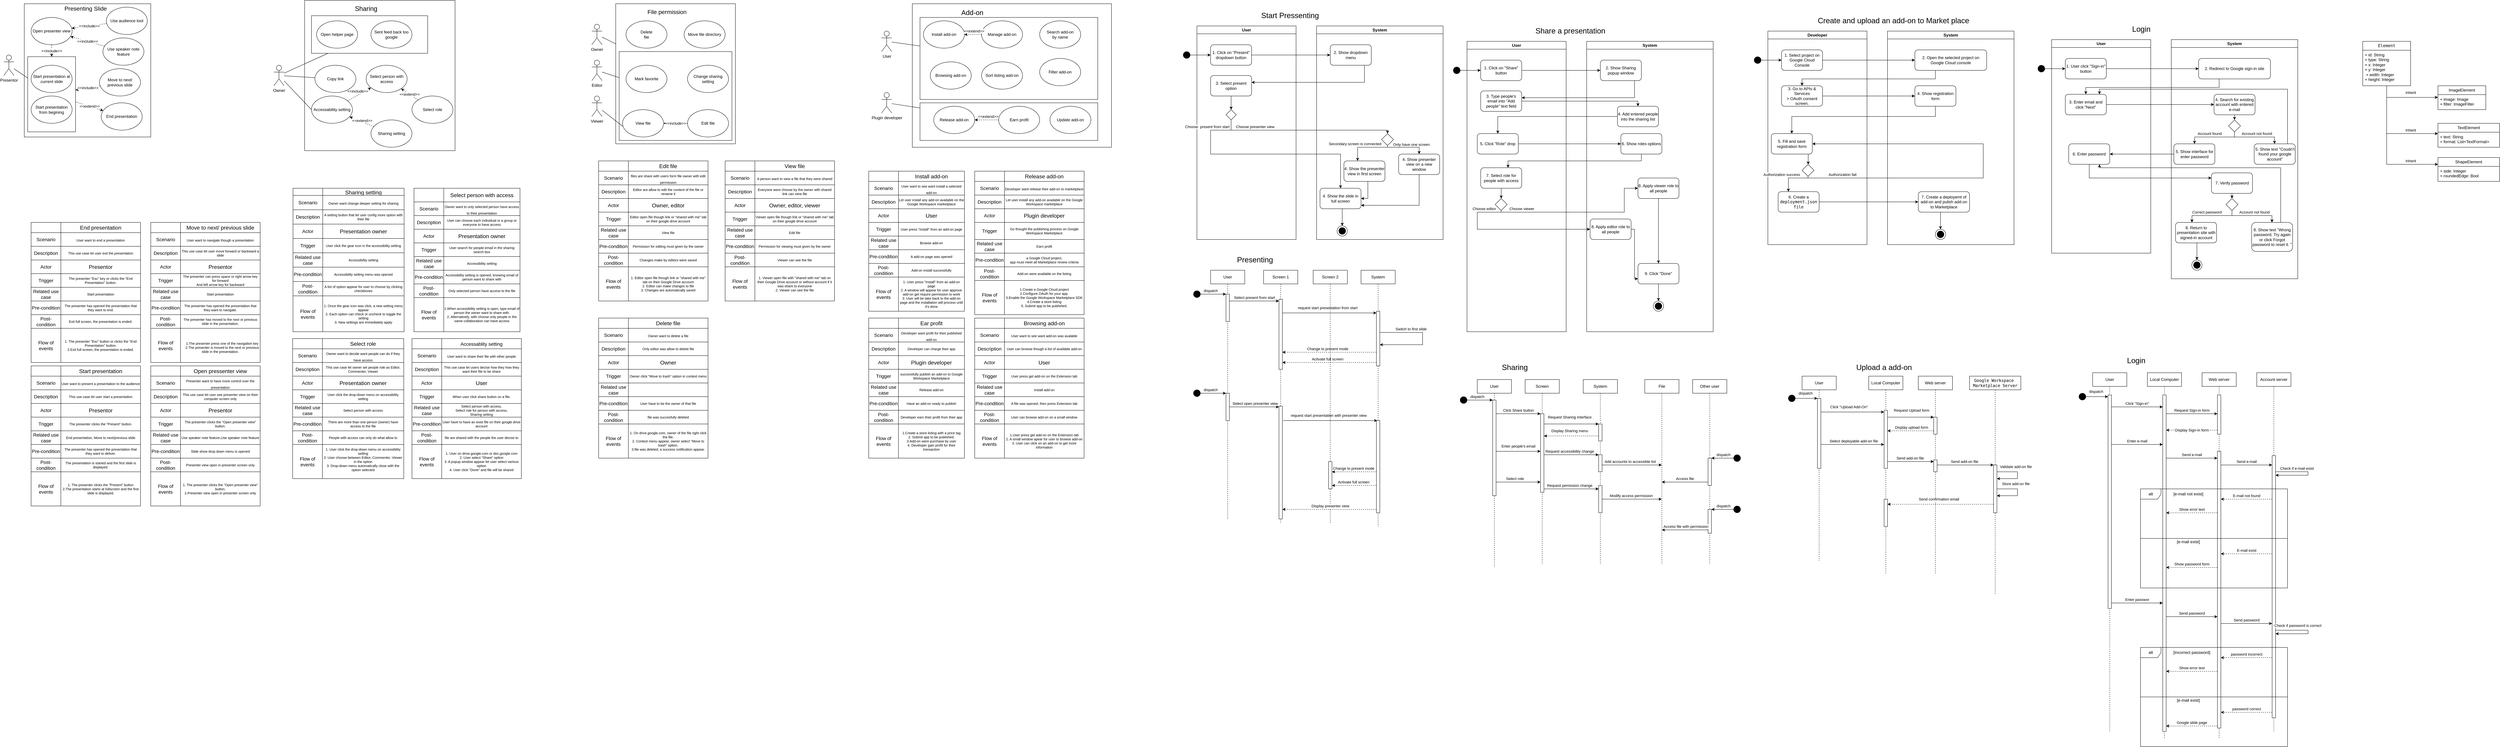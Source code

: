 <mxfile version="22.0.8" type="github">
  <diagram name="Page-1" id="ZFZNMDQ-Nj2fwGIMhTO-">
    <mxGraphModel dx="2234" dy="1912" grid="1" gridSize="10" guides="1" tooltips="1" connect="1" arrows="1" fold="1" page="1" pageScale="1" pageWidth="850" pageHeight="1100" math="0" shadow="0">
      <root>
        <mxCell id="0" />
        <mxCell id="1" parent="0" />
        <mxCell id="9420kmqU3tQKIzeqtF9q-46" value="" style="rounded=0;whiteSpace=wrap;html=1;" parent="1" vertex="1">
          <mxGeometry x="1827.5" y="-1080" width="582.5" height="420" as="geometry" />
        </mxCell>
        <mxCell id="BHgwa94hj0UdYp3fyLXe-32" value="" style="rounded=0;whiteSpace=wrap;html=1;" parent="1" vertex="1">
          <mxGeometry x="1850" y="-790" width="520" height="110" as="geometry" />
        </mxCell>
        <mxCell id="9420kmqU3tQKIzeqtF9q-1" value="" style="rounded=0;whiteSpace=wrap;html=1;" parent="1" vertex="1">
          <mxGeometry x="50" y="-1090" width="440" height="440" as="geometry" />
        </mxCell>
        <mxCell id="BHgwa94hj0UdYp3fyLXe-26" value="" style="rounded=0;whiteSpace=wrap;html=1;" parent="1" vertex="1">
          <mxGeometry x="70" y="-1045" width="340" height="110" as="geometry" />
        </mxCell>
        <mxCell id="BHgwa94hj0UdYp3fyLXe-21" value="" style="rounded=0;whiteSpace=wrap;html=1;" parent="1" vertex="1">
          <mxGeometry x="1850" y="-1040" width="520" height="240" as="geometry" />
        </mxCell>
        <mxCell id="9420kmqU3tQKIzeqtF9q-11" value="" style="rounded=0;whiteSpace=wrap;html=1;" parent="1" vertex="1">
          <mxGeometry x="960" y="-1080" width="350" height="410" as="geometry" />
        </mxCell>
        <mxCell id="BHgwa94hj0UdYp3fyLXe-17" value="" style="rounded=0;whiteSpace=wrap;html=1;" parent="1" vertex="1">
          <mxGeometry x="970" y="-940" width="330" height="260" as="geometry" />
        </mxCell>
        <mxCell id="9420kmqU3tQKIzeqtF9q-29" value="" style="rounded=0;whiteSpace=wrap;html=1;" parent="1" vertex="1">
          <mxGeometry x="-770" y="-1080" width="370" height="390" as="geometry" />
        </mxCell>
        <mxCell id="BHgwa94hj0UdYp3fyLXe-8" value="" style="rounded=0;whiteSpace=wrap;html=1;" parent="1" vertex="1">
          <mxGeometry x="-760" y="-925" width="140" height="220" as="geometry" />
        </mxCell>
        <mxCell id="9420kmqU3tQKIzeqtF9q-2" value="Sharing" style="text;html=1;strokeColor=none;fillColor=none;align=center;verticalAlign=middle;whiteSpace=wrap;rounded=0;fontSize=19;" parent="1" vertex="1">
          <mxGeometry x="200" y="-1080" width="60" height="30" as="geometry" />
        </mxCell>
        <mxCell id="9420kmqU3tQKIzeqtF9q-3" value="&lt;div&gt;Accessability setting&lt;br&gt;&lt;/div&gt;" style="ellipse;whiteSpace=wrap;html=1;" parent="1" vertex="1">
          <mxGeometry x="70" y="-810" width="120" height="80" as="geometry" />
        </mxCell>
        <mxCell id="9420kmqU3tQKIzeqtF9q-10" value="&amp;lt;&amp;lt;include&amp;gt;&amp;gt;" style="rounded=0;orthogonalLoop=1;jettySize=auto;html=1;dashed=1;" parent="1" source="9420kmqU3tQKIzeqtF9q-3" target="9420kmqU3tQKIzeqtF9q-4" edge="1">
          <mxGeometry y="10" relative="1" as="geometry">
            <mxPoint as="offset" />
            <mxPoint x="240" y="-920" as="targetPoint" />
          </mxGeometry>
        </mxCell>
        <mxCell id="9420kmqU3tQKIzeqtF9q-4" value="Select person with access" style="ellipse;whiteSpace=wrap;html=1;" parent="1" vertex="1">
          <mxGeometry x="230" y="-900" width="120" height="80" as="geometry" />
        </mxCell>
        <mxCell id="9420kmqU3tQKIzeqtF9q-6" value="Sharing setting" style="ellipse;whiteSpace=wrap;html=1;" parent="1" vertex="1">
          <mxGeometry x="244" y="-740" width="120" height="80" as="geometry" />
        </mxCell>
        <mxCell id="BHgwa94hj0UdYp3fyLXe-10" style="rounded=0;orthogonalLoop=1;jettySize=auto;html=1;endArrow=none;endFill=0;" parent="1" source="9420kmqU3tQKIzeqtF9q-7" target="BHgwa94hj0UdYp3fyLXe-9" edge="1">
          <mxGeometry relative="1" as="geometry" />
        </mxCell>
        <mxCell id="BHgwa94hj0UdYp3fyLXe-12" style="rounded=0;orthogonalLoop=1;jettySize=auto;html=1;endArrow=none;endFill=0;" parent="1" source="9420kmqU3tQKIzeqtF9q-7" target="BHgwa94hj0UdYp3fyLXe-26" edge="1">
          <mxGeometry relative="1" as="geometry" />
        </mxCell>
        <mxCell id="9420kmqU3tQKIzeqtF9q-7" value="Owner" style="shape=umlActor;verticalLabelPosition=bottom;verticalAlign=top;html=1;outlineConnect=0;" parent="1" vertex="1">
          <mxGeometry x="-40" y="-900" width="30" height="60" as="geometry" />
        </mxCell>
        <mxCell id="9420kmqU3tQKIzeqtF9q-8" value="" style="endArrow=none;html=1;rounded=0;entryX=0;entryY=0.5;entryDx=0;entryDy=0;" parent="1" source="9420kmqU3tQKIzeqtF9q-7" target="9420kmqU3tQKIzeqtF9q-3" edge="1">
          <mxGeometry width="50" height="50" relative="1" as="geometry">
            <mxPoint x="310" y="-805" as="sourcePoint" />
            <mxPoint x="360" y="-855" as="targetPoint" />
          </mxGeometry>
        </mxCell>
        <mxCell id="9420kmqU3tQKIzeqtF9q-12" value="Select role " style="ellipse;whiteSpace=wrap;html=1;" parent="1" vertex="1">
          <mxGeometry x="364" y="-810" width="120" height="80" as="geometry" />
        </mxCell>
        <mxCell id="9420kmqU3tQKIzeqtF9q-17" value="File permission" style="text;html=1;strokeColor=none;fillColor=none;align=center;verticalAlign=middle;whiteSpace=wrap;rounded=0;fontSize=17;" parent="1" vertex="1">
          <mxGeometry x="995" y="-1070" width="230" height="30" as="geometry" />
        </mxCell>
        <mxCell id="9420kmqU3tQKIzeqtF9q-18" value="Owner" style="shape=umlActor;verticalLabelPosition=bottom;verticalAlign=top;html=1;outlineConnect=0;" parent="1" vertex="1">
          <mxGeometry x="890" y="-1020" width="30" height="60" as="geometry" />
        </mxCell>
        <mxCell id="9420kmqU3tQKIzeqtF9q-19" value="Editor" style="shape=umlActor;verticalLabelPosition=bottom;verticalAlign=top;html=1;outlineConnect=0;" parent="1" vertex="1">
          <mxGeometry x="890" y="-915" width="30" height="60" as="geometry" />
        </mxCell>
        <mxCell id="9420kmqU3tQKIzeqtF9q-20" value="Viewer" style="shape=umlActor;verticalLabelPosition=bottom;verticalAlign=top;html=1;outlineConnect=0;" parent="1" vertex="1">
          <mxGeometry x="890" y="-810" width="30" height="60" as="geometry" />
        </mxCell>
        <mxCell id="9420kmqU3tQKIzeqtF9q-21" value="&lt;div&gt;Delete&lt;/div&gt;&lt;div&gt;file&lt;br&gt;&lt;/div&gt;" style="ellipse;whiteSpace=wrap;html=1;" parent="1" vertex="1">
          <mxGeometry x="990" y="-1030" width="120" height="80" as="geometry" />
        </mxCell>
        <mxCell id="9420kmqU3tQKIzeqtF9q-45" value="&amp;lt;&amp;lt;include&amp;gt;&amp;gt;" style="rounded=0;orthogonalLoop=1;jettySize=auto;html=1;dashed=1;" parent="1" source="9420kmqU3tQKIzeqtF9q-22" target="9420kmqU3tQKIzeqtF9q-23" edge="1">
          <mxGeometry relative="1" as="geometry" />
        </mxCell>
        <mxCell id="9420kmqU3tQKIzeqtF9q-22" value="Edit file" style="ellipse;whiteSpace=wrap;html=1;" parent="1" vertex="1">
          <mxGeometry x="1170" y="-770" width="120" height="80" as="geometry" />
        </mxCell>
        <mxCell id="9420kmqU3tQKIzeqtF9q-23" value="View file" style="ellipse;whiteSpace=wrap;html=1;" parent="1" vertex="1">
          <mxGeometry x="980" y="-770" width="120" height="80" as="geometry" />
        </mxCell>
        <mxCell id="9420kmqU3tQKIzeqtF9q-24" value="" style="endArrow=none;html=1;rounded=0;" parent="1" source="9420kmqU3tQKIzeqtF9q-18" target="9420kmqU3tQKIzeqtF9q-11" edge="1">
          <mxGeometry width="50" height="50" relative="1" as="geometry">
            <mxPoint x="1210" y="-840" as="sourcePoint" />
            <mxPoint x="1020" y="-990" as="targetPoint" />
          </mxGeometry>
        </mxCell>
        <mxCell id="9420kmqU3tQKIzeqtF9q-25" value="" style="endArrow=none;html=1;rounded=0;" parent="1" source="9420kmqU3tQKIzeqtF9q-19" target="BHgwa94hj0UdYp3fyLXe-17" edge="1">
          <mxGeometry width="50" height="50" relative="1" as="geometry">
            <mxPoint x="960" y="-835" as="sourcePoint" />
            <mxPoint x="1010" y="-885" as="targetPoint" />
          </mxGeometry>
        </mxCell>
        <mxCell id="9420kmqU3tQKIzeqtF9q-26" value="" style="endArrow=none;html=1;rounded=0;entryX=0.004;entryY=0.607;entryDx=0;entryDy=0;entryPerimeter=0;" parent="1" source="9420kmqU3tQKIzeqtF9q-20" target="9420kmqU3tQKIzeqtF9q-23" edge="1">
          <mxGeometry width="50" height="50" relative="1" as="geometry">
            <mxPoint x="1210" y="-840" as="sourcePoint" />
            <mxPoint x="1260" y="-890" as="targetPoint" />
          </mxGeometry>
        </mxCell>
        <mxCell id="9420kmqU3tQKIzeqtF9q-30" value="Presenting Slide" style="text;html=1;strokeColor=none;fillColor=none;align=center;verticalAlign=middle;whiteSpace=wrap;rounded=0;fontSize=17;" parent="1" vertex="1">
          <mxGeometry x="-702.5" y="-1080" width="222.5" height="30" as="geometry" />
        </mxCell>
        <mxCell id="9420kmqU3tQKIzeqtF9q-31" value="Presentor" style="shape=umlActor;verticalLabelPosition=bottom;verticalAlign=top;html=1;outlineConnect=0;" parent="1" vertex="1">
          <mxGeometry x="-830" y="-930" width="30" height="60" as="geometry" />
        </mxCell>
        <mxCell id="9420kmqU3tQKIzeqtF9q-43" value="" style="endArrow=none;html=1;rounded=0;" parent="1" source="9420kmqU3tQKIzeqtF9q-31" target="BHgwa94hj0UdYp3fyLXe-8" edge="1">
          <mxGeometry width="50" height="50" relative="1" as="geometry">
            <mxPoint x="-590" y="-830" as="sourcePoint" />
            <mxPoint x="-755" y="-900" as="targetPoint" />
          </mxGeometry>
        </mxCell>
        <mxCell id="9420kmqU3tQKIzeqtF9q-48" value="Add-on" style="text;html=1;strokeColor=none;fillColor=none;align=center;verticalAlign=middle;whiteSpace=wrap;rounded=0;fontSize=20;" parent="1" vertex="1">
          <mxGeometry x="1957.5" y="-1070" width="90" height="30" as="geometry" />
        </mxCell>
        <mxCell id="9420kmqU3tQKIzeqtF9q-49" value="User" style="shape=umlActor;verticalLabelPosition=bottom;verticalAlign=top;html=1;outlineConnect=0;" parent="1" vertex="1">
          <mxGeometry x="1737.5" y="-1000" width="30" height="60" as="geometry" />
        </mxCell>
        <mxCell id="9420kmqU3tQKIzeqtF9q-50" value="Browsing add-on" style="ellipse;whiteSpace=wrap;html=1;" parent="1" vertex="1">
          <mxGeometry x="1880" y="-910" width="120" height="80" as="geometry" />
        </mxCell>
        <mxCell id="9420kmqU3tQKIzeqtF9q-51" value="Install add-on" style="ellipse;whiteSpace=wrap;html=1;" parent="1" vertex="1">
          <mxGeometry x="1860" y="-1030" width="120" height="80" as="geometry" />
        </mxCell>
        <mxCell id="9420kmqU3tQKIzeqtF9q-52" value="Plugin developer" style="shape=umlActor;verticalLabelPosition=bottom;verticalAlign=top;html=1;outlineConnect=0;" parent="1" vertex="1">
          <mxGeometry x="1737.5" y="-820" width="30" height="60" as="geometry" />
        </mxCell>
        <mxCell id="9420kmqU3tQKIzeqtF9q-54" value="Release add-on" style="ellipse;whiteSpace=wrap;html=1;" parent="1" vertex="1">
          <mxGeometry x="1890" y="-780" width="120" height="80" as="geometry" />
        </mxCell>
        <mxCell id="9420kmqU3tQKIzeqtF9q-59" value="&amp;lt;&amp;lt;extend&amp;gt;&amp;gt;" style="rounded=0;orthogonalLoop=1;jettySize=auto;html=1;dashed=1;" parent="1" source="9420kmqU3tQKIzeqtF9q-55" target="9420kmqU3tQKIzeqtF9q-54" edge="1">
          <mxGeometry x="-0.111" y="-10" relative="1" as="geometry">
            <mxPoint as="offset" />
          </mxGeometry>
        </mxCell>
        <mxCell id="9420kmqU3tQKIzeqtF9q-55" value="Earn profit" style="ellipse;whiteSpace=wrap;html=1;" parent="1" vertex="1">
          <mxGeometry x="2080" y="-780" width="120" height="80" as="geometry" />
        </mxCell>
        <mxCell id="9420kmqU3tQKIzeqtF9q-56" value="" style="endArrow=none;html=1;rounded=0;" parent="1" source="9420kmqU3tQKIzeqtF9q-49" target="BHgwa94hj0UdYp3fyLXe-21" edge="1">
          <mxGeometry width="50" height="50" relative="1" as="geometry">
            <mxPoint x="1787.5" y="-800" as="sourcePoint" />
            <mxPoint x="1837.5" y="-850" as="targetPoint" />
          </mxGeometry>
        </mxCell>
        <mxCell id="9420kmqU3tQKIzeqtF9q-58" value="" style="endArrow=none;html=1;rounded=0;" parent="1" source="9420kmqU3tQKIzeqtF9q-52" target="BHgwa94hj0UdYp3fyLXe-32" edge="1">
          <mxGeometry width="50" height="50" relative="1" as="geometry">
            <mxPoint x="1787.5" y="-800" as="sourcePoint" />
            <mxPoint x="1837.5" y="-850" as="targetPoint" />
          </mxGeometry>
        </mxCell>
        <mxCell id="pB1SBQTcmTo_JxWqI2r3-26" value="" style="shape=table;startSize=0;container=1;collapsible=0;childLayout=tableLayout;fontSize=12;" parent="1" vertex="1">
          <mxGeometry x="364" y="-100" width="320" height="410" as="geometry" />
        </mxCell>
        <mxCell id="pB1SBQTcmTo_JxWqI2r3-31" value="" style="shape=tableRow;horizontal=0;startSize=0;swimlaneHead=0;swimlaneBody=0;strokeColor=inherit;top=0;left=0;bottom=0;right=0;collapsible=0;dropTarget=0;fillColor=none;points=[[0,0.5],[1,0.5]];portConstraint=eastwest;fontSize=16;" parent="pB1SBQTcmTo_JxWqI2r3-26" vertex="1">
          <mxGeometry width="320" height="30" as="geometry" />
        </mxCell>
        <mxCell id="pB1SBQTcmTo_JxWqI2r3-32" value="" style="shape=partialRectangle;html=1;whiteSpace=wrap;connectable=0;strokeColor=inherit;overflow=hidden;fillColor=none;top=0;left=0;bottom=0;right=0;pointerEvents=1;fontSize=14;" parent="pB1SBQTcmTo_JxWqI2r3-31" vertex="1">
          <mxGeometry width="87" height="30" as="geometry">
            <mxRectangle width="87" height="30" as="alternateBounds" />
          </mxGeometry>
        </mxCell>
        <mxCell id="pB1SBQTcmTo_JxWqI2r3-52" value="&lt;font style=&quot;font-size: 14px;&quot;&gt;Accessablity setting&lt;br&gt;&lt;/font&gt;" style="shape=partialRectangle;html=1;whiteSpace=wrap;connectable=0;strokeColor=inherit;overflow=hidden;fillColor=none;top=0;left=0;bottom=0;right=0;pointerEvents=1;fontSize=16;" parent="pB1SBQTcmTo_JxWqI2r3-31" vertex="1">
          <mxGeometry x="87" width="233" height="30" as="geometry">
            <mxRectangle width="233" height="30" as="alternateBounds" />
          </mxGeometry>
        </mxCell>
        <mxCell id="pB1SBQTcmTo_JxWqI2r3-35" value="" style="shape=tableRow;horizontal=0;startSize=0;swimlaneHead=0;swimlaneBody=0;strokeColor=inherit;top=0;left=0;bottom=0;right=0;collapsible=0;dropTarget=0;fillColor=none;points=[[0,0.5],[1,0.5]];portConstraint=eastwest;fontSize=16;" parent="pB1SBQTcmTo_JxWqI2r3-26" vertex="1">
          <mxGeometry y="30" width="320" height="40" as="geometry" />
        </mxCell>
        <mxCell id="pB1SBQTcmTo_JxWqI2r3-36" value="Scenario" style="shape=partialRectangle;html=1;whiteSpace=wrap;connectable=0;strokeColor=inherit;overflow=hidden;fillColor=none;top=0;left=0;bottom=0;right=0;pointerEvents=1;fontSize=14;" parent="pB1SBQTcmTo_JxWqI2r3-35" vertex="1">
          <mxGeometry width="87" height="40" as="geometry">
            <mxRectangle width="87" height="40" as="alternateBounds" />
          </mxGeometry>
        </mxCell>
        <mxCell id="pB1SBQTcmTo_JxWqI2r3-53" value="&lt;font size=&quot;1&quot;&gt;User want to share their file with other people&lt;br&gt;&lt;/font&gt;" style="shape=partialRectangle;html=1;whiteSpace=wrap;connectable=0;strokeColor=inherit;overflow=hidden;fillColor=none;top=0;left=0;bottom=0;right=0;pointerEvents=1;fontSize=16;" parent="pB1SBQTcmTo_JxWqI2r3-35" vertex="1">
          <mxGeometry x="87" width="233" height="40" as="geometry">
            <mxRectangle width="233" height="40" as="alternateBounds" />
          </mxGeometry>
        </mxCell>
        <mxCell id="pB1SBQTcmTo_JxWqI2r3-55" style="shape=tableRow;horizontal=0;startSize=0;swimlaneHead=0;swimlaneBody=0;strokeColor=inherit;top=0;left=0;bottom=0;right=0;collapsible=0;dropTarget=0;fillColor=none;points=[[0,0.5],[1,0.5]];portConstraint=eastwest;fontSize=16;" parent="pB1SBQTcmTo_JxWqI2r3-26" vertex="1">
          <mxGeometry y="70" width="320" height="40" as="geometry" />
        </mxCell>
        <mxCell id="pB1SBQTcmTo_JxWqI2r3-56" value="Description" style="shape=partialRectangle;html=1;whiteSpace=wrap;connectable=0;strokeColor=inherit;overflow=hidden;fillColor=none;top=0;left=0;bottom=0;right=0;pointerEvents=1;fontSize=14;" parent="pB1SBQTcmTo_JxWqI2r3-55" vertex="1">
          <mxGeometry width="87" height="40" as="geometry">
            <mxRectangle width="87" height="40" as="alternateBounds" />
          </mxGeometry>
        </mxCell>
        <mxCell id="pB1SBQTcmTo_JxWqI2r3-57" value="This use case let users decise how they how they want their file to be share" style="shape=partialRectangle;html=1;whiteSpace=wrap;connectable=0;strokeColor=inherit;overflow=hidden;fillColor=none;top=0;left=0;bottom=0;right=0;pointerEvents=1;fontSize=10;" parent="pB1SBQTcmTo_JxWqI2r3-55" vertex="1">
          <mxGeometry x="87" width="233" height="40" as="geometry">
            <mxRectangle width="233" height="40" as="alternateBounds" />
          </mxGeometry>
        </mxCell>
        <mxCell id="pB1SBQTcmTo_JxWqI2r3-58" style="shape=tableRow;horizontal=0;startSize=0;swimlaneHead=0;swimlaneBody=0;strokeColor=inherit;top=0;left=0;bottom=0;right=0;collapsible=0;dropTarget=0;fillColor=none;points=[[0,0.5],[1,0.5]];portConstraint=eastwest;fontSize=16;" parent="pB1SBQTcmTo_JxWqI2r3-26" vertex="1">
          <mxGeometry y="110" width="320" height="40" as="geometry" />
        </mxCell>
        <mxCell id="pB1SBQTcmTo_JxWqI2r3-59" value="Actor" style="shape=partialRectangle;html=1;whiteSpace=wrap;connectable=0;strokeColor=inherit;overflow=hidden;fillColor=none;top=0;left=0;bottom=0;right=0;pointerEvents=1;fontSize=14;" parent="pB1SBQTcmTo_JxWqI2r3-58" vertex="1">
          <mxGeometry width="87" height="40" as="geometry">
            <mxRectangle width="87" height="40" as="alternateBounds" />
          </mxGeometry>
        </mxCell>
        <mxCell id="pB1SBQTcmTo_JxWqI2r3-60" value="User" style="shape=partialRectangle;html=1;whiteSpace=wrap;connectable=0;strokeColor=inherit;overflow=hidden;fillColor=none;top=0;left=0;bottom=0;right=0;pointerEvents=1;fontSize=16;" parent="pB1SBQTcmTo_JxWqI2r3-58" vertex="1">
          <mxGeometry x="87" width="233" height="40" as="geometry">
            <mxRectangle width="233" height="40" as="alternateBounds" />
          </mxGeometry>
        </mxCell>
        <mxCell id="pB1SBQTcmTo_JxWqI2r3-61" style="shape=tableRow;horizontal=0;startSize=0;swimlaneHead=0;swimlaneBody=0;strokeColor=inherit;top=0;left=0;bottom=0;right=0;collapsible=0;dropTarget=0;fillColor=none;points=[[0,0.5],[1,0.5]];portConstraint=eastwest;fontSize=16;" parent="pB1SBQTcmTo_JxWqI2r3-26" vertex="1">
          <mxGeometry y="150" width="320" height="40" as="geometry" />
        </mxCell>
        <mxCell id="pB1SBQTcmTo_JxWqI2r3-62" value="Trigger" style="shape=partialRectangle;html=1;whiteSpace=wrap;connectable=0;strokeColor=inherit;overflow=hidden;fillColor=none;top=0;left=0;bottom=0;right=0;pointerEvents=1;fontSize=14;" parent="pB1SBQTcmTo_JxWqI2r3-61" vertex="1">
          <mxGeometry width="87" height="40" as="geometry">
            <mxRectangle width="87" height="40" as="alternateBounds" />
          </mxGeometry>
        </mxCell>
        <mxCell id="pB1SBQTcmTo_JxWqI2r3-63" value="When user click share button on a file." style="shape=partialRectangle;html=1;whiteSpace=wrap;connectable=0;strokeColor=inherit;overflow=hidden;fillColor=none;top=0;left=0;bottom=0;right=0;pointerEvents=1;fontSize=10;" parent="pB1SBQTcmTo_JxWqI2r3-61" vertex="1">
          <mxGeometry x="87" width="233" height="40" as="geometry">
            <mxRectangle width="233" height="40" as="alternateBounds" />
          </mxGeometry>
        </mxCell>
        <mxCell id="pB1SBQTcmTo_JxWqI2r3-64" style="shape=tableRow;horizontal=0;startSize=0;swimlaneHead=0;swimlaneBody=0;strokeColor=inherit;top=0;left=0;bottom=0;right=0;collapsible=0;dropTarget=0;fillColor=none;points=[[0,0.5],[1,0.5]];portConstraint=eastwest;fontSize=16;" parent="pB1SBQTcmTo_JxWqI2r3-26" vertex="1">
          <mxGeometry y="190" width="320" height="40" as="geometry" />
        </mxCell>
        <mxCell id="pB1SBQTcmTo_JxWqI2r3-65" value="Related use case" style="shape=partialRectangle;html=1;whiteSpace=wrap;connectable=0;strokeColor=inherit;overflow=hidden;fillColor=none;top=0;left=0;bottom=0;right=0;pointerEvents=1;fontSize=14;" parent="pB1SBQTcmTo_JxWqI2r3-64" vertex="1">
          <mxGeometry width="87" height="40" as="geometry">
            <mxRectangle width="87" height="40" as="alternateBounds" />
          </mxGeometry>
        </mxCell>
        <mxCell id="pB1SBQTcmTo_JxWqI2r3-66" value="&lt;div style=&quot;font-size: 10px;&quot;&gt;&lt;font style=&quot;font-size: 10px;&quot;&gt;Select person with access,&lt;/font&gt;&lt;/div&gt;&lt;div style=&quot;font-size: 10px;&quot;&gt;&lt;font style=&quot;font-size: 10px;&quot;&gt;Select role for person with access,&lt;/font&gt;&lt;/div&gt;&lt;div style=&quot;font-size: 10px;&quot;&gt;Sharing setting&lt;/div&gt;" style="shape=partialRectangle;html=1;whiteSpace=wrap;connectable=0;strokeColor=inherit;overflow=hidden;fillColor=none;top=0;left=0;bottom=0;right=0;pointerEvents=1;fontSize=10;" parent="pB1SBQTcmTo_JxWqI2r3-64" vertex="1">
          <mxGeometry x="87" width="233" height="40" as="geometry">
            <mxRectangle width="233" height="40" as="alternateBounds" />
          </mxGeometry>
        </mxCell>
        <mxCell id="pB1SBQTcmTo_JxWqI2r3-67" style="shape=tableRow;horizontal=0;startSize=0;swimlaneHead=0;swimlaneBody=0;strokeColor=inherit;top=0;left=0;bottom=0;right=0;collapsible=0;dropTarget=0;fillColor=none;points=[[0,0.5],[1,0.5]];portConstraint=eastwest;fontSize=13;" parent="pB1SBQTcmTo_JxWqI2r3-26" vertex="1">
          <mxGeometry y="230" width="320" height="40" as="geometry" />
        </mxCell>
        <mxCell id="pB1SBQTcmTo_JxWqI2r3-68" value="Pre-condition" style="shape=partialRectangle;html=1;whiteSpace=wrap;connectable=0;strokeColor=inherit;overflow=hidden;fillColor=none;top=0;left=0;bottom=0;right=0;pointerEvents=1;fontSize=14;" parent="pB1SBQTcmTo_JxWqI2r3-67" vertex="1">
          <mxGeometry width="87" height="40" as="geometry">
            <mxRectangle width="87" height="40" as="alternateBounds" />
          </mxGeometry>
        </mxCell>
        <mxCell id="pB1SBQTcmTo_JxWqI2r3-69" value="User have to have an exist file on their google drive account" style="shape=partialRectangle;html=1;whiteSpace=wrap;connectable=0;strokeColor=inherit;overflow=hidden;fillColor=none;top=0;left=0;bottom=0;right=0;pointerEvents=1;fontSize=10;" parent="pB1SBQTcmTo_JxWqI2r3-67" vertex="1">
          <mxGeometry x="87" width="233" height="40" as="geometry">
            <mxRectangle width="233" height="40" as="alternateBounds" />
          </mxGeometry>
        </mxCell>
        <mxCell id="pB1SBQTcmTo_JxWqI2r3-70" style="shape=tableRow;horizontal=0;startSize=0;swimlaneHead=0;swimlaneBody=0;strokeColor=inherit;top=0;left=0;bottom=0;right=0;collapsible=0;dropTarget=0;fillColor=none;points=[[0,0.5],[1,0.5]];portConstraint=eastwest;fontSize=16;" parent="pB1SBQTcmTo_JxWqI2r3-26" vertex="1">
          <mxGeometry y="270" width="320" height="40" as="geometry" />
        </mxCell>
        <mxCell id="pB1SBQTcmTo_JxWqI2r3-71" value="Post-condition" style="shape=partialRectangle;html=1;whiteSpace=wrap;connectable=0;strokeColor=inherit;overflow=hidden;fillColor=none;top=0;left=0;bottom=0;right=0;pointerEvents=1;fontSize=14;" parent="pB1SBQTcmTo_JxWqI2r3-70" vertex="1">
          <mxGeometry width="87" height="40" as="geometry">
            <mxRectangle width="87" height="40" as="alternateBounds" />
          </mxGeometry>
        </mxCell>
        <mxCell id="pB1SBQTcmTo_JxWqI2r3-72" value="file are shared with the people the user decise to" style="shape=partialRectangle;html=1;whiteSpace=wrap;connectable=0;strokeColor=inherit;overflow=hidden;fillColor=none;top=0;left=0;bottom=0;right=0;pointerEvents=1;fontSize=10;" parent="pB1SBQTcmTo_JxWqI2r3-70" vertex="1">
          <mxGeometry x="87" width="233" height="40" as="geometry">
            <mxRectangle width="233" height="40" as="alternateBounds" />
          </mxGeometry>
        </mxCell>
        <mxCell id="pB1SBQTcmTo_JxWqI2r3-73" style="shape=tableRow;horizontal=0;startSize=0;swimlaneHead=0;swimlaneBody=0;strokeColor=inherit;top=0;left=0;bottom=0;right=0;collapsible=0;dropTarget=0;fillColor=none;points=[[0,0.5],[1,0.5]];portConstraint=eastwest;fontSize=16;" parent="pB1SBQTcmTo_JxWqI2r3-26" vertex="1">
          <mxGeometry y="310" width="320" height="100" as="geometry" />
        </mxCell>
        <mxCell id="pB1SBQTcmTo_JxWqI2r3-74" value="Flow of events" style="shape=partialRectangle;html=1;whiteSpace=wrap;connectable=0;strokeColor=inherit;overflow=hidden;fillColor=none;top=0;left=0;bottom=0;right=0;pointerEvents=1;fontSize=14;" parent="pB1SBQTcmTo_JxWqI2r3-73" vertex="1">
          <mxGeometry width="87" height="100" as="geometry">
            <mxRectangle width="87" height="100" as="alternateBounds" />
          </mxGeometry>
        </mxCell>
        <mxCell id="pB1SBQTcmTo_JxWqI2r3-75" value="&lt;div&gt;1. User on drive.google.com or doc.google.com&lt;/div&gt;&lt;div&gt;2. User select &quot;Share&quot; option&lt;/div&gt;&lt;div&gt;3. A popup window appear let user select various option&lt;/div&gt;&lt;div&gt;4. User click &quot;Done&quot; and file will be shared&lt;br&gt;&lt;/div&gt;" style="shape=partialRectangle;html=1;whiteSpace=wrap;connectable=0;strokeColor=inherit;overflow=hidden;fillColor=none;top=0;left=0;bottom=0;right=0;pointerEvents=1;fontSize=10;" parent="pB1SBQTcmTo_JxWqI2r3-73" vertex="1">
          <mxGeometry x="87" width="233" height="100" as="geometry">
            <mxRectangle width="233" height="100" as="alternateBounds" />
          </mxGeometry>
        </mxCell>
        <mxCell id="pB1SBQTcmTo_JxWqI2r3-82" value="&amp;lt;&amp;lt;extend&amp;gt;&amp;gt;" style="endArrow=classic;html=1;rounded=0;dashed=1;" parent="1" source="9420kmqU3tQKIzeqtF9q-6" target="9420kmqU3tQKIzeqtF9q-3" edge="1">
          <mxGeometry x="0.001" y="-3" width="50" height="50" relative="1" as="geometry">
            <mxPoint x="270" y="-795" as="sourcePoint" />
            <mxPoint x="204" y="-922" as="targetPoint" />
            <mxPoint as="offset" />
          </mxGeometry>
        </mxCell>
        <mxCell id="pB1SBQTcmTo_JxWqI2r3-83" value="" style="shape=table;startSize=0;container=1;collapsible=0;childLayout=tableLayout;fontSize=12;" parent="1" vertex="1">
          <mxGeometry x="910" y="-620" width="320" height="410" as="geometry" />
        </mxCell>
        <mxCell id="pB1SBQTcmTo_JxWqI2r3-84" value="" style="shape=tableRow;horizontal=0;startSize=0;swimlaneHead=0;swimlaneBody=0;strokeColor=inherit;top=0;left=0;bottom=0;right=0;collapsible=0;dropTarget=0;fillColor=none;points=[[0,0.5],[1,0.5]];portConstraint=eastwest;fontSize=16;" parent="pB1SBQTcmTo_JxWqI2r3-83" vertex="1">
          <mxGeometry width="320" height="30" as="geometry" />
        </mxCell>
        <mxCell id="pB1SBQTcmTo_JxWqI2r3-85" value="" style="shape=partialRectangle;html=1;whiteSpace=wrap;connectable=0;strokeColor=inherit;overflow=hidden;fillColor=none;top=0;left=0;bottom=0;right=0;pointerEvents=1;fontSize=14;" parent="pB1SBQTcmTo_JxWqI2r3-84" vertex="1">
          <mxGeometry width="87" height="30" as="geometry">
            <mxRectangle width="87" height="30" as="alternateBounds" />
          </mxGeometry>
        </mxCell>
        <mxCell id="pB1SBQTcmTo_JxWqI2r3-86" value="Edit file" style="shape=partialRectangle;html=1;whiteSpace=wrap;connectable=0;strokeColor=inherit;overflow=hidden;fillColor=none;top=0;left=0;bottom=0;right=0;pointerEvents=1;fontSize=16;" parent="pB1SBQTcmTo_JxWqI2r3-84" vertex="1">
          <mxGeometry x="87" width="233" height="30" as="geometry">
            <mxRectangle width="233" height="30" as="alternateBounds" />
          </mxGeometry>
        </mxCell>
        <mxCell id="pB1SBQTcmTo_JxWqI2r3-87" value="" style="shape=tableRow;horizontal=0;startSize=0;swimlaneHead=0;swimlaneBody=0;strokeColor=inherit;top=0;left=0;bottom=0;right=0;collapsible=0;dropTarget=0;fillColor=none;points=[[0,0.5],[1,0.5]];portConstraint=eastwest;fontSize=16;" parent="pB1SBQTcmTo_JxWqI2r3-83" vertex="1">
          <mxGeometry y="30" width="320" height="40" as="geometry" />
        </mxCell>
        <mxCell id="pB1SBQTcmTo_JxWqI2r3-88" value="Scenario" style="shape=partialRectangle;html=1;whiteSpace=wrap;connectable=0;strokeColor=inherit;overflow=hidden;fillColor=none;top=0;left=0;bottom=0;right=0;pointerEvents=1;fontSize=14;" parent="pB1SBQTcmTo_JxWqI2r3-87" vertex="1">
          <mxGeometry width="87" height="40" as="geometry">
            <mxRectangle width="87" height="40" as="alternateBounds" />
          </mxGeometry>
        </mxCell>
        <mxCell id="pB1SBQTcmTo_JxWqI2r3-89" value="&lt;font size=&quot;1&quot;&gt;files are share with users form file owner with edit permission &lt;br&gt;&lt;/font&gt;" style="shape=partialRectangle;html=1;whiteSpace=wrap;connectable=0;strokeColor=inherit;overflow=hidden;fillColor=none;top=0;left=0;bottom=0;right=0;pointerEvents=1;fontSize=16;" parent="pB1SBQTcmTo_JxWqI2r3-87" vertex="1">
          <mxGeometry x="87" width="233" height="40" as="geometry">
            <mxRectangle width="233" height="40" as="alternateBounds" />
          </mxGeometry>
        </mxCell>
        <mxCell id="pB1SBQTcmTo_JxWqI2r3-90" style="shape=tableRow;horizontal=0;startSize=0;swimlaneHead=0;swimlaneBody=0;strokeColor=inherit;top=0;left=0;bottom=0;right=0;collapsible=0;dropTarget=0;fillColor=none;points=[[0,0.5],[1,0.5]];portConstraint=eastwest;fontSize=16;" parent="pB1SBQTcmTo_JxWqI2r3-83" vertex="1">
          <mxGeometry y="70" width="320" height="40" as="geometry" />
        </mxCell>
        <mxCell id="pB1SBQTcmTo_JxWqI2r3-91" value="Description" style="shape=partialRectangle;html=1;whiteSpace=wrap;connectable=0;strokeColor=inherit;overflow=hidden;fillColor=none;top=0;left=0;bottom=0;right=0;pointerEvents=1;fontSize=14;" parent="pB1SBQTcmTo_JxWqI2r3-90" vertex="1">
          <mxGeometry width="87" height="40" as="geometry">
            <mxRectangle width="87" height="40" as="alternateBounds" />
          </mxGeometry>
        </mxCell>
        <mxCell id="pB1SBQTcmTo_JxWqI2r3-92" value="Editor are allow to edit the content of the file or rename it" style="shape=partialRectangle;html=1;whiteSpace=wrap;connectable=0;strokeColor=inherit;overflow=hidden;fillColor=none;top=0;left=0;bottom=0;right=0;pointerEvents=1;fontSize=10;" parent="pB1SBQTcmTo_JxWqI2r3-90" vertex="1">
          <mxGeometry x="87" width="233" height="40" as="geometry">
            <mxRectangle width="233" height="40" as="alternateBounds" />
          </mxGeometry>
        </mxCell>
        <mxCell id="pB1SBQTcmTo_JxWqI2r3-93" style="shape=tableRow;horizontal=0;startSize=0;swimlaneHead=0;swimlaneBody=0;strokeColor=inherit;top=0;left=0;bottom=0;right=0;collapsible=0;dropTarget=0;fillColor=none;points=[[0,0.5],[1,0.5]];portConstraint=eastwest;fontSize=16;" parent="pB1SBQTcmTo_JxWqI2r3-83" vertex="1">
          <mxGeometry y="110" width="320" height="40" as="geometry" />
        </mxCell>
        <mxCell id="pB1SBQTcmTo_JxWqI2r3-94" value="Actor" style="shape=partialRectangle;html=1;whiteSpace=wrap;connectable=0;strokeColor=inherit;overflow=hidden;fillColor=none;top=0;left=0;bottom=0;right=0;pointerEvents=1;fontSize=14;" parent="pB1SBQTcmTo_JxWqI2r3-93" vertex="1">
          <mxGeometry width="87" height="40" as="geometry">
            <mxRectangle width="87" height="40" as="alternateBounds" />
          </mxGeometry>
        </mxCell>
        <mxCell id="pB1SBQTcmTo_JxWqI2r3-95" value="Owner, editor" style="shape=partialRectangle;html=1;whiteSpace=wrap;connectable=0;strokeColor=inherit;overflow=hidden;fillColor=none;top=0;left=0;bottom=0;right=0;pointerEvents=1;fontSize=16;" parent="pB1SBQTcmTo_JxWqI2r3-93" vertex="1">
          <mxGeometry x="87" width="233" height="40" as="geometry">
            <mxRectangle width="233" height="40" as="alternateBounds" />
          </mxGeometry>
        </mxCell>
        <mxCell id="pB1SBQTcmTo_JxWqI2r3-96" style="shape=tableRow;horizontal=0;startSize=0;swimlaneHead=0;swimlaneBody=0;strokeColor=inherit;top=0;left=0;bottom=0;right=0;collapsible=0;dropTarget=0;fillColor=none;points=[[0,0.5],[1,0.5]];portConstraint=eastwest;fontSize=16;" parent="pB1SBQTcmTo_JxWqI2r3-83" vertex="1">
          <mxGeometry y="150" width="320" height="40" as="geometry" />
        </mxCell>
        <mxCell id="pB1SBQTcmTo_JxWqI2r3-97" value="Trigger" style="shape=partialRectangle;html=1;whiteSpace=wrap;connectable=0;strokeColor=inherit;overflow=hidden;fillColor=none;top=0;left=0;bottom=0;right=0;pointerEvents=1;fontSize=14;" parent="pB1SBQTcmTo_JxWqI2r3-96" vertex="1">
          <mxGeometry width="87" height="40" as="geometry">
            <mxRectangle width="87" height="40" as="alternateBounds" />
          </mxGeometry>
        </mxCell>
        <mxCell id="pB1SBQTcmTo_JxWqI2r3-98" value="Editor open file though link or &quot;shared with me&quot; tab on their google drive account" style="shape=partialRectangle;html=1;whiteSpace=wrap;connectable=0;strokeColor=inherit;overflow=hidden;fillColor=none;top=0;left=0;bottom=0;right=0;pointerEvents=1;fontSize=10;" parent="pB1SBQTcmTo_JxWqI2r3-96" vertex="1">
          <mxGeometry x="87" width="233" height="40" as="geometry">
            <mxRectangle width="233" height="40" as="alternateBounds" />
          </mxGeometry>
        </mxCell>
        <mxCell id="pB1SBQTcmTo_JxWqI2r3-99" style="shape=tableRow;horizontal=0;startSize=0;swimlaneHead=0;swimlaneBody=0;strokeColor=inherit;top=0;left=0;bottom=0;right=0;collapsible=0;dropTarget=0;fillColor=none;points=[[0,0.5],[1,0.5]];portConstraint=eastwest;fontSize=16;" parent="pB1SBQTcmTo_JxWqI2r3-83" vertex="1">
          <mxGeometry y="190" width="320" height="40" as="geometry" />
        </mxCell>
        <mxCell id="pB1SBQTcmTo_JxWqI2r3-100" value="Related use case" style="shape=partialRectangle;html=1;whiteSpace=wrap;connectable=0;strokeColor=inherit;overflow=hidden;fillColor=none;top=0;left=0;bottom=0;right=0;pointerEvents=1;fontSize=14;" parent="pB1SBQTcmTo_JxWqI2r3-99" vertex="1">
          <mxGeometry width="87" height="40" as="geometry">
            <mxRectangle width="87" height="40" as="alternateBounds" />
          </mxGeometry>
        </mxCell>
        <mxCell id="pB1SBQTcmTo_JxWqI2r3-101" value="View file" style="shape=partialRectangle;html=1;whiteSpace=wrap;connectable=0;strokeColor=inherit;overflow=hidden;fillColor=none;top=0;left=0;bottom=0;right=0;pointerEvents=1;fontSize=10;" parent="pB1SBQTcmTo_JxWqI2r3-99" vertex="1">
          <mxGeometry x="87" width="233" height="40" as="geometry">
            <mxRectangle width="233" height="40" as="alternateBounds" />
          </mxGeometry>
        </mxCell>
        <mxCell id="pB1SBQTcmTo_JxWqI2r3-102" style="shape=tableRow;horizontal=0;startSize=0;swimlaneHead=0;swimlaneBody=0;strokeColor=inherit;top=0;left=0;bottom=0;right=0;collapsible=0;dropTarget=0;fillColor=none;points=[[0,0.5],[1,0.5]];portConstraint=eastwest;fontSize=13;" parent="pB1SBQTcmTo_JxWqI2r3-83" vertex="1">
          <mxGeometry y="230" width="320" height="40" as="geometry" />
        </mxCell>
        <mxCell id="pB1SBQTcmTo_JxWqI2r3-103" value="Pre-condition" style="shape=partialRectangle;html=1;whiteSpace=wrap;connectable=0;strokeColor=inherit;overflow=hidden;fillColor=none;top=0;left=0;bottom=0;right=0;pointerEvents=1;fontSize=14;" parent="pB1SBQTcmTo_JxWqI2r3-102" vertex="1">
          <mxGeometry width="87" height="40" as="geometry">
            <mxRectangle width="87" height="40" as="alternateBounds" />
          </mxGeometry>
        </mxCell>
        <mxCell id="pB1SBQTcmTo_JxWqI2r3-104" value="Permission for editing must given by the owner " style="shape=partialRectangle;html=1;whiteSpace=wrap;connectable=0;strokeColor=inherit;overflow=hidden;fillColor=none;top=0;left=0;bottom=0;right=0;pointerEvents=1;fontSize=10;" parent="pB1SBQTcmTo_JxWqI2r3-102" vertex="1">
          <mxGeometry x="87" width="233" height="40" as="geometry">
            <mxRectangle width="233" height="40" as="alternateBounds" />
          </mxGeometry>
        </mxCell>
        <mxCell id="pB1SBQTcmTo_JxWqI2r3-105" style="shape=tableRow;horizontal=0;startSize=0;swimlaneHead=0;swimlaneBody=0;strokeColor=inherit;top=0;left=0;bottom=0;right=0;collapsible=0;dropTarget=0;fillColor=none;points=[[0,0.5],[1,0.5]];portConstraint=eastwest;fontSize=16;" parent="pB1SBQTcmTo_JxWqI2r3-83" vertex="1">
          <mxGeometry y="270" width="320" height="40" as="geometry" />
        </mxCell>
        <mxCell id="pB1SBQTcmTo_JxWqI2r3-106" value="Post-condition" style="shape=partialRectangle;html=1;whiteSpace=wrap;connectable=0;strokeColor=inherit;overflow=hidden;fillColor=none;top=0;left=0;bottom=0;right=0;pointerEvents=1;fontSize=14;" parent="pB1SBQTcmTo_JxWqI2r3-105" vertex="1">
          <mxGeometry width="87" height="40" as="geometry">
            <mxRectangle width="87" height="40" as="alternateBounds" />
          </mxGeometry>
        </mxCell>
        <mxCell id="pB1SBQTcmTo_JxWqI2r3-107" value="Changes make by editors were saved" style="shape=partialRectangle;html=1;whiteSpace=wrap;connectable=0;strokeColor=inherit;overflow=hidden;fillColor=none;top=0;left=0;bottom=0;right=0;pointerEvents=1;fontSize=10;" parent="pB1SBQTcmTo_JxWqI2r3-105" vertex="1">
          <mxGeometry x="87" width="233" height="40" as="geometry">
            <mxRectangle width="233" height="40" as="alternateBounds" />
          </mxGeometry>
        </mxCell>
        <mxCell id="pB1SBQTcmTo_JxWqI2r3-108" style="shape=tableRow;horizontal=0;startSize=0;swimlaneHead=0;swimlaneBody=0;strokeColor=inherit;top=0;left=0;bottom=0;right=0;collapsible=0;dropTarget=0;fillColor=none;points=[[0,0.5],[1,0.5]];portConstraint=eastwest;fontSize=16;" parent="pB1SBQTcmTo_JxWqI2r3-83" vertex="1">
          <mxGeometry y="310" width="320" height="100" as="geometry" />
        </mxCell>
        <mxCell id="pB1SBQTcmTo_JxWqI2r3-109" value="Flow of events" style="shape=partialRectangle;html=1;whiteSpace=wrap;connectable=0;strokeColor=inherit;overflow=hidden;fillColor=none;top=0;left=0;bottom=0;right=0;pointerEvents=1;fontSize=14;" parent="pB1SBQTcmTo_JxWqI2r3-108" vertex="1">
          <mxGeometry width="87" height="100" as="geometry">
            <mxRectangle width="87" height="100" as="alternateBounds" />
          </mxGeometry>
        </mxCell>
        <mxCell id="pB1SBQTcmTo_JxWqI2r3-110" value="&lt;div&gt;1. Editor open file though link or &quot;shared with me&quot; tab on their Google Drive account&lt;/div&gt;&lt;div&gt;2. Editor can make changes to file&lt;/div&gt;&lt;div&gt;3. Changes are automatically saved&lt;br&gt;&lt;/div&gt;" style="shape=partialRectangle;html=1;whiteSpace=wrap;connectable=0;strokeColor=inherit;overflow=hidden;fillColor=none;top=0;left=0;bottom=0;right=0;pointerEvents=1;fontSize=10;" parent="pB1SBQTcmTo_JxWqI2r3-108" vertex="1">
          <mxGeometry x="87" width="233" height="100" as="geometry">
            <mxRectangle width="233" height="100" as="alternateBounds" />
          </mxGeometry>
        </mxCell>
        <mxCell id="LQRNgyO9ixLoeJqD30RI-29" value="" style="shape=table;startSize=0;container=1;collapsible=0;childLayout=tableLayout;fontSize=12;" parent="1" vertex="1">
          <mxGeometry x="1280" y="-620" width="320" height="410" as="geometry" />
        </mxCell>
        <mxCell id="LQRNgyO9ixLoeJqD30RI-30" value="" style="shape=tableRow;horizontal=0;startSize=0;swimlaneHead=0;swimlaneBody=0;strokeColor=inherit;top=0;left=0;bottom=0;right=0;collapsible=0;dropTarget=0;fillColor=none;points=[[0,0.5],[1,0.5]];portConstraint=eastwest;fontSize=16;" parent="LQRNgyO9ixLoeJqD30RI-29" vertex="1">
          <mxGeometry width="320" height="30" as="geometry" />
        </mxCell>
        <mxCell id="LQRNgyO9ixLoeJqD30RI-31" value="" style="shape=partialRectangle;html=1;whiteSpace=wrap;connectable=0;strokeColor=inherit;overflow=hidden;fillColor=none;top=0;left=0;bottom=0;right=0;pointerEvents=1;fontSize=14;" parent="LQRNgyO9ixLoeJqD30RI-30" vertex="1">
          <mxGeometry width="87" height="30" as="geometry">
            <mxRectangle width="87" height="30" as="alternateBounds" />
          </mxGeometry>
        </mxCell>
        <mxCell id="LQRNgyO9ixLoeJqD30RI-32" value="View file" style="shape=partialRectangle;html=1;whiteSpace=wrap;connectable=0;strokeColor=inherit;overflow=hidden;fillColor=none;top=0;left=0;bottom=0;right=0;pointerEvents=1;fontSize=16;" parent="LQRNgyO9ixLoeJqD30RI-30" vertex="1">
          <mxGeometry x="87" width="233" height="30" as="geometry">
            <mxRectangle width="233" height="30" as="alternateBounds" />
          </mxGeometry>
        </mxCell>
        <mxCell id="LQRNgyO9ixLoeJqD30RI-33" value="" style="shape=tableRow;horizontal=0;startSize=0;swimlaneHead=0;swimlaneBody=0;strokeColor=inherit;top=0;left=0;bottom=0;right=0;collapsible=0;dropTarget=0;fillColor=none;points=[[0,0.5],[1,0.5]];portConstraint=eastwest;fontSize=16;" parent="LQRNgyO9ixLoeJqD30RI-29" vertex="1">
          <mxGeometry y="30" width="320" height="40" as="geometry" />
        </mxCell>
        <mxCell id="LQRNgyO9ixLoeJqD30RI-34" value="Scenario" style="shape=partialRectangle;html=1;whiteSpace=wrap;connectable=0;strokeColor=inherit;overflow=hidden;fillColor=none;top=0;left=0;bottom=0;right=0;pointerEvents=1;fontSize=14;" parent="LQRNgyO9ixLoeJqD30RI-33" vertex="1">
          <mxGeometry width="87" height="40" as="geometry">
            <mxRectangle width="87" height="40" as="alternateBounds" />
          </mxGeometry>
        </mxCell>
        <mxCell id="LQRNgyO9ixLoeJqD30RI-35" value="&lt;font size=&quot;1&quot;&gt;A person want to view a file that they were shared&lt;br&gt;&lt;/font&gt;" style="shape=partialRectangle;html=1;whiteSpace=wrap;connectable=0;strokeColor=inherit;overflow=hidden;fillColor=none;top=0;left=0;bottom=0;right=0;pointerEvents=1;fontSize=16;" parent="LQRNgyO9ixLoeJqD30RI-33" vertex="1">
          <mxGeometry x="87" width="233" height="40" as="geometry">
            <mxRectangle width="233" height="40" as="alternateBounds" />
          </mxGeometry>
        </mxCell>
        <mxCell id="LQRNgyO9ixLoeJqD30RI-36" style="shape=tableRow;horizontal=0;startSize=0;swimlaneHead=0;swimlaneBody=0;strokeColor=inherit;top=0;left=0;bottom=0;right=0;collapsible=0;dropTarget=0;fillColor=none;points=[[0,0.5],[1,0.5]];portConstraint=eastwest;fontSize=16;" parent="LQRNgyO9ixLoeJqD30RI-29" vertex="1">
          <mxGeometry y="70" width="320" height="40" as="geometry" />
        </mxCell>
        <mxCell id="LQRNgyO9ixLoeJqD30RI-37" value="Description" style="shape=partialRectangle;html=1;whiteSpace=wrap;connectable=0;strokeColor=inherit;overflow=hidden;fillColor=none;top=0;left=0;bottom=0;right=0;pointerEvents=1;fontSize=14;" parent="LQRNgyO9ixLoeJqD30RI-36" vertex="1">
          <mxGeometry width="87" height="40" as="geometry">
            <mxRectangle width="87" height="40" as="alternateBounds" />
          </mxGeometry>
        </mxCell>
        <mxCell id="LQRNgyO9ixLoeJqD30RI-38" value="&lt;font size=&quot;1&quot;&gt;Everyone were choose by the owner with shared link can view file&lt;br&gt;&lt;/font&gt;" style="shape=partialRectangle;html=1;whiteSpace=wrap;connectable=0;strokeColor=inherit;overflow=hidden;fillColor=none;top=0;left=0;bottom=0;right=0;pointerEvents=1;fontSize=10;" parent="LQRNgyO9ixLoeJqD30RI-36" vertex="1">
          <mxGeometry x="87" width="233" height="40" as="geometry">
            <mxRectangle width="233" height="40" as="alternateBounds" />
          </mxGeometry>
        </mxCell>
        <mxCell id="LQRNgyO9ixLoeJqD30RI-39" style="shape=tableRow;horizontal=0;startSize=0;swimlaneHead=0;swimlaneBody=0;strokeColor=inherit;top=0;left=0;bottom=0;right=0;collapsible=0;dropTarget=0;fillColor=none;points=[[0,0.5],[1,0.5]];portConstraint=eastwest;fontSize=16;" parent="LQRNgyO9ixLoeJqD30RI-29" vertex="1">
          <mxGeometry y="110" width="320" height="40" as="geometry" />
        </mxCell>
        <mxCell id="LQRNgyO9ixLoeJqD30RI-40" value="Actor" style="shape=partialRectangle;html=1;whiteSpace=wrap;connectable=0;strokeColor=inherit;overflow=hidden;fillColor=none;top=0;left=0;bottom=0;right=0;pointerEvents=1;fontSize=14;" parent="LQRNgyO9ixLoeJqD30RI-39" vertex="1">
          <mxGeometry width="87" height="40" as="geometry">
            <mxRectangle width="87" height="40" as="alternateBounds" />
          </mxGeometry>
        </mxCell>
        <mxCell id="LQRNgyO9ixLoeJqD30RI-41" value="Owner, editor, viewer" style="shape=partialRectangle;html=1;whiteSpace=wrap;connectable=0;strokeColor=inherit;overflow=hidden;fillColor=none;top=0;left=0;bottom=0;right=0;pointerEvents=1;fontSize=16;" parent="LQRNgyO9ixLoeJqD30RI-39" vertex="1">
          <mxGeometry x="87" width="233" height="40" as="geometry">
            <mxRectangle width="233" height="40" as="alternateBounds" />
          </mxGeometry>
        </mxCell>
        <mxCell id="LQRNgyO9ixLoeJqD30RI-42" style="shape=tableRow;horizontal=0;startSize=0;swimlaneHead=0;swimlaneBody=0;strokeColor=inherit;top=0;left=0;bottom=0;right=0;collapsible=0;dropTarget=0;fillColor=none;points=[[0,0.5],[1,0.5]];portConstraint=eastwest;fontSize=16;" parent="LQRNgyO9ixLoeJqD30RI-29" vertex="1">
          <mxGeometry y="150" width="320" height="40" as="geometry" />
        </mxCell>
        <mxCell id="LQRNgyO9ixLoeJqD30RI-43" value="Trigger" style="shape=partialRectangle;html=1;whiteSpace=wrap;connectable=0;strokeColor=inherit;overflow=hidden;fillColor=none;top=0;left=0;bottom=0;right=0;pointerEvents=1;fontSize=14;" parent="LQRNgyO9ixLoeJqD30RI-42" vertex="1">
          <mxGeometry width="87" height="40" as="geometry">
            <mxRectangle width="87" height="40" as="alternateBounds" />
          </mxGeometry>
        </mxCell>
        <mxCell id="LQRNgyO9ixLoeJqD30RI-44" value="Viewer open file though link or &quot;shared with me&quot; tab on their google drive account" style="shape=partialRectangle;html=1;whiteSpace=wrap;connectable=0;strokeColor=inherit;overflow=hidden;fillColor=none;top=0;left=0;bottom=0;right=0;pointerEvents=1;fontSize=10;" parent="LQRNgyO9ixLoeJqD30RI-42" vertex="1">
          <mxGeometry x="87" width="233" height="40" as="geometry">
            <mxRectangle width="233" height="40" as="alternateBounds" />
          </mxGeometry>
        </mxCell>
        <mxCell id="LQRNgyO9ixLoeJqD30RI-45" style="shape=tableRow;horizontal=0;startSize=0;swimlaneHead=0;swimlaneBody=0;strokeColor=inherit;top=0;left=0;bottom=0;right=0;collapsible=0;dropTarget=0;fillColor=none;points=[[0,0.5],[1,0.5]];portConstraint=eastwest;fontSize=16;" parent="LQRNgyO9ixLoeJqD30RI-29" vertex="1">
          <mxGeometry y="190" width="320" height="40" as="geometry" />
        </mxCell>
        <mxCell id="LQRNgyO9ixLoeJqD30RI-46" value="Related use case" style="shape=partialRectangle;html=1;whiteSpace=wrap;connectable=0;strokeColor=inherit;overflow=hidden;fillColor=none;top=0;left=0;bottom=0;right=0;pointerEvents=1;fontSize=14;" parent="LQRNgyO9ixLoeJqD30RI-45" vertex="1">
          <mxGeometry width="87" height="40" as="geometry">
            <mxRectangle width="87" height="40" as="alternateBounds" />
          </mxGeometry>
        </mxCell>
        <mxCell id="LQRNgyO9ixLoeJqD30RI-47" value="Edit file" style="shape=partialRectangle;html=1;whiteSpace=wrap;connectable=0;strokeColor=inherit;overflow=hidden;fillColor=none;top=0;left=0;bottom=0;right=0;pointerEvents=1;fontSize=10;" parent="LQRNgyO9ixLoeJqD30RI-45" vertex="1">
          <mxGeometry x="87" width="233" height="40" as="geometry">
            <mxRectangle width="233" height="40" as="alternateBounds" />
          </mxGeometry>
        </mxCell>
        <mxCell id="LQRNgyO9ixLoeJqD30RI-48" style="shape=tableRow;horizontal=0;startSize=0;swimlaneHead=0;swimlaneBody=0;strokeColor=inherit;top=0;left=0;bottom=0;right=0;collapsible=0;dropTarget=0;fillColor=none;points=[[0,0.5],[1,0.5]];portConstraint=eastwest;fontSize=13;" parent="LQRNgyO9ixLoeJqD30RI-29" vertex="1">
          <mxGeometry y="230" width="320" height="40" as="geometry" />
        </mxCell>
        <mxCell id="LQRNgyO9ixLoeJqD30RI-49" value="Pre-condition" style="shape=partialRectangle;html=1;whiteSpace=wrap;connectable=0;strokeColor=inherit;overflow=hidden;fillColor=none;top=0;left=0;bottom=0;right=0;pointerEvents=1;fontSize=14;" parent="LQRNgyO9ixLoeJqD30RI-48" vertex="1">
          <mxGeometry width="87" height="40" as="geometry">
            <mxRectangle width="87" height="40" as="alternateBounds" />
          </mxGeometry>
        </mxCell>
        <mxCell id="LQRNgyO9ixLoeJqD30RI-50" value="Permission for viewing must given by the owner " style="shape=partialRectangle;html=1;whiteSpace=wrap;connectable=0;strokeColor=inherit;overflow=hidden;fillColor=none;top=0;left=0;bottom=0;right=0;pointerEvents=1;fontSize=10;" parent="LQRNgyO9ixLoeJqD30RI-48" vertex="1">
          <mxGeometry x="87" width="233" height="40" as="geometry">
            <mxRectangle width="233" height="40" as="alternateBounds" />
          </mxGeometry>
        </mxCell>
        <mxCell id="LQRNgyO9ixLoeJqD30RI-51" style="shape=tableRow;horizontal=0;startSize=0;swimlaneHead=0;swimlaneBody=0;strokeColor=inherit;top=0;left=0;bottom=0;right=0;collapsible=0;dropTarget=0;fillColor=none;points=[[0,0.5],[1,0.5]];portConstraint=eastwest;fontSize=16;" parent="LQRNgyO9ixLoeJqD30RI-29" vertex="1">
          <mxGeometry y="270" width="320" height="40" as="geometry" />
        </mxCell>
        <mxCell id="LQRNgyO9ixLoeJqD30RI-52" value="Post-condition" style="shape=partialRectangle;html=1;whiteSpace=wrap;connectable=0;strokeColor=inherit;overflow=hidden;fillColor=none;top=0;left=0;bottom=0;right=0;pointerEvents=1;fontSize=14;" parent="LQRNgyO9ixLoeJqD30RI-51" vertex="1">
          <mxGeometry width="87" height="40" as="geometry">
            <mxRectangle width="87" height="40" as="alternateBounds" />
          </mxGeometry>
        </mxCell>
        <mxCell id="LQRNgyO9ixLoeJqD30RI-53" value="Viewer can see the file" style="shape=partialRectangle;html=1;whiteSpace=wrap;connectable=0;strokeColor=inherit;overflow=hidden;fillColor=none;top=0;left=0;bottom=0;right=0;pointerEvents=1;fontSize=10;" parent="LQRNgyO9ixLoeJqD30RI-51" vertex="1">
          <mxGeometry x="87" width="233" height="40" as="geometry">
            <mxRectangle width="233" height="40" as="alternateBounds" />
          </mxGeometry>
        </mxCell>
        <mxCell id="LQRNgyO9ixLoeJqD30RI-54" style="shape=tableRow;horizontal=0;startSize=0;swimlaneHead=0;swimlaneBody=0;strokeColor=inherit;top=0;left=0;bottom=0;right=0;collapsible=0;dropTarget=0;fillColor=none;points=[[0,0.5],[1,0.5]];portConstraint=eastwest;fontSize=16;" parent="LQRNgyO9ixLoeJqD30RI-29" vertex="1">
          <mxGeometry y="310" width="320" height="100" as="geometry" />
        </mxCell>
        <mxCell id="LQRNgyO9ixLoeJqD30RI-55" value="Flow of events" style="shape=partialRectangle;html=1;whiteSpace=wrap;connectable=0;strokeColor=inherit;overflow=hidden;fillColor=none;top=0;left=0;bottom=0;right=0;pointerEvents=1;fontSize=14;" parent="LQRNgyO9ixLoeJqD30RI-54" vertex="1">
          <mxGeometry width="87" height="100" as="geometry">
            <mxRectangle width="87" height="100" as="alternateBounds" />
          </mxGeometry>
        </mxCell>
        <mxCell id="LQRNgyO9ixLoeJqD30RI-56" value="&lt;div&gt;1. Viewer open file with &quot;shared with me&quot; tab on their Google Drive account or without account if it was share to everyone&lt;br&gt;&lt;/div&gt;&lt;div&gt;2. Viewer can see the file&lt;/div&gt;" style="shape=partialRectangle;html=1;whiteSpace=wrap;connectable=0;strokeColor=inherit;overflow=hidden;fillColor=none;top=0;left=0;bottom=0;right=0;pointerEvents=1;fontSize=10;" parent="LQRNgyO9ixLoeJqD30RI-54" vertex="1">
          <mxGeometry x="87" width="233" height="100" as="geometry">
            <mxRectangle width="233" height="100" as="alternateBounds" />
          </mxGeometry>
        </mxCell>
        <mxCell id="LQRNgyO9ixLoeJqD30RI-57" value="" style="shape=table;startSize=0;container=1;collapsible=0;childLayout=tableLayout;fontSize=12;" parent="1" vertex="1">
          <mxGeometry x="2010" y="-160" width="320" height="410" as="geometry" />
        </mxCell>
        <mxCell id="LQRNgyO9ixLoeJqD30RI-58" value="" style="shape=tableRow;horizontal=0;startSize=0;swimlaneHead=0;swimlaneBody=0;strokeColor=inherit;top=0;left=0;bottom=0;right=0;collapsible=0;dropTarget=0;fillColor=none;points=[[0,0.5],[1,0.5]];portConstraint=eastwest;fontSize=16;" parent="LQRNgyO9ixLoeJqD30RI-57" vertex="1">
          <mxGeometry width="320" height="30" as="geometry" />
        </mxCell>
        <mxCell id="LQRNgyO9ixLoeJqD30RI-59" value="" style="shape=partialRectangle;html=1;whiteSpace=wrap;connectable=0;strokeColor=inherit;overflow=hidden;fillColor=none;top=0;left=0;bottom=0;right=0;pointerEvents=1;fontSize=14;" parent="LQRNgyO9ixLoeJqD30RI-58" vertex="1">
          <mxGeometry width="87" height="30" as="geometry">
            <mxRectangle width="87" height="30" as="alternateBounds" />
          </mxGeometry>
        </mxCell>
        <mxCell id="LQRNgyO9ixLoeJqD30RI-60" value="Browsing add-on" style="shape=partialRectangle;html=1;whiteSpace=wrap;connectable=0;strokeColor=inherit;overflow=hidden;fillColor=none;top=0;left=0;bottom=0;right=0;pointerEvents=1;fontSize=16;" parent="LQRNgyO9ixLoeJqD30RI-58" vertex="1">
          <mxGeometry x="87" width="233" height="30" as="geometry">
            <mxRectangle width="233" height="30" as="alternateBounds" />
          </mxGeometry>
        </mxCell>
        <mxCell id="LQRNgyO9ixLoeJqD30RI-61" value="" style="shape=tableRow;horizontal=0;startSize=0;swimlaneHead=0;swimlaneBody=0;strokeColor=inherit;top=0;left=0;bottom=0;right=0;collapsible=0;dropTarget=0;fillColor=none;points=[[0,0.5],[1,0.5]];portConstraint=eastwest;fontSize=16;" parent="LQRNgyO9ixLoeJqD30RI-57" vertex="1">
          <mxGeometry y="30" width="320" height="40" as="geometry" />
        </mxCell>
        <mxCell id="LQRNgyO9ixLoeJqD30RI-62" value="Scenario" style="shape=partialRectangle;html=1;whiteSpace=wrap;connectable=0;strokeColor=inherit;overflow=hidden;fillColor=none;top=0;left=0;bottom=0;right=0;pointerEvents=1;fontSize=14;" parent="LQRNgyO9ixLoeJqD30RI-61" vertex="1">
          <mxGeometry width="87" height="40" as="geometry">
            <mxRectangle width="87" height="40" as="alternateBounds" />
          </mxGeometry>
        </mxCell>
        <mxCell id="LQRNgyO9ixLoeJqD30RI-63" value="&lt;font size=&quot;1&quot;&gt;User want to see want add-on was avalable&lt;br&gt;&lt;/font&gt;" style="shape=partialRectangle;html=1;whiteSpace=wrap;connectable=0;strokeColor=inherit;overflow=hidden;fillColor=none;top=0;left=0;bottom=0;right=0;pointerEvents=1;fontSize=16;" parent="LQRNgyO9ixLoeJqD30RI-61" vertex="1">
          <mxGeometry x="87" width="233" height="40" as="geometry">
            <mxRectangle width="233" height="40" as="alternateBounds" />
          </mxGeometry>
        </mxCell>
        <mxCell id="LQRNgyO9ixLoeJqD30RI-64" style="shape=tableRow;horizontal=0;startSize=0;swimlaneHead=0;swimlaneBody=0;strokeColor=inherit;top=0;left=0;bottom=0;right=0;collapsible=0;dropTarget=0;fillColor=none;points=[[0,0.5],[1,0.5]];portConstraint=eastwest;fontSize=16;" parent="LQRNgyO9ixLoeJqD30RI-57" vertex="1">
          <mxGeometry y="70" width="320" height="40" as="geometry" />
        </mxCell>
        <mxCell id="LQRNgyO9ixLoeJqD30RI-65" value="Description" style="shape=partialRectangle;html=1;whiteSpace=wrap;connectable=0;strokeColor=inherit;overflow=hidden;fillColor=none;top=0;left=0;bottom=0;right=0;pointerEvents=1;fontSize=14;" parent="LQRNgyO9ixLoeJqD30RI-64" vertex="1">
          <mxGeometry width="87" height="40" as="geometry">
            <mxRectangle width="87" height="40" as="alternateBounds" />
          </mxGeometry>
        </mxCell>
        <mxCell id="LQRNgyO9ixLoeJqD30RI-66" value="User can browse though a list of available add-on" style="shape=partialRectangle;html=1;whiteSpace=wrap;connectable=0;strokeColor=inherit;overflow=hidden;fillColor=none;top=0;left=0;bottom=0;right=0;pointerEvents=1;fontSize=10;" parent="LQRNgyO9ixLoeJqD30RI-64" vertex="1">
          <mxGeometry x="87" width="233" height="40" as="geometry">
            <mxRectangle width="233" height="40" as="alternateBounds" />
          </mxGeometry>
        </mxCell>
        <mxCell id="LQRNgyO9ixLoeJqD30RI-67" style="shape=tableRow;horizontal=0;startSize=0;swimlaneHead=0;swimlaneBody=0;strokeColor=inherit;top=0;left=0;bottom=0;right=0;collapsible=0;dropTarget=0;fillColor=none;points=[[0,0.5],[1,0.5]];portConstraint=eastwest;fontSize=16;" parent="LQRNgyO9ixLoeJqD30RI-57" vertex="1">
          <mxGeometry y="110" width="320" height="40" as="geometry" />
        </mxCell>
        <mxCell id="LQRNgyO9ixLoeJqD30RI-68" value="Actor" style="shape=partialRectangle;html=1;whiteSpace=wrap;connectable=0;strokeColor=inherit;overflow=hidden;fillColor=none;top=0;left=0;bottom=0;right=0;pointerEvents=1;fontSize=14;" parent="LQRNgyO9ixLoeJqD30RI-67" vertex="1">
          <mxGeometry width="87" height="40" as="geometry">
            <mxRectangle width="87" height="40" as="alternateBounds" />
          </mxGeometry>
        </mxCell>
        <mxCell id="LQRNgyO9ixLoeJqD30RI-69" value="User" style="shape=partialRectangle;html=1;whiteSpace=wrap;connectable=0;strokeColor=inherit;overflow=hidden;fillColor=none;top=0;left=0;bottom=0;right=0;pointerEvents=1;fontSize=16;" parent="LQRNgyO9ixLoeJqD30RI-67" vertex="1">
          <mxGeometry x="87" width="233" height="40" as="geometry">
            <mxRectangle width="233" height="40" as="alternateBounds" />
          </mxGeometry>
        </mxCell>
        <mxCell id="LQRNgyO9ixLoeJqD30RI-70" style="shape=tableRow;horizontal=0;startSize=0;swimlaneHead=0;swimlaneBody=0;strokeColor=inherit;top=0;left=0;bottom=0;right=0;collapsible=0;dropTarget=0;fillColor=none;points=[[0,0.5],[1,0.5]];portConstraint=eastwest;fontSize=16;" parent="LQRNgyO9ixLoeJqD30RI-57" vertex="1">
          <mxGeometry y="150" width="320" height="40" as="geometry" />
        </mxCell>
        <mxCell id="LQRNgyO9ixLoeJqD30RI-71" value="Trigger" style="shape=partialRectangle;html=1;whiteSpace=wrap;connectable=0;strokeColor=inherit;overflow=hidden;fillColor=none;top=0;left=0;bottom=0;right=0;pointerEvents=1;fontSize=14;" parent="LQRNgyO9ixLoeJqD30RI-70" vertex="1">
          <mxGeometry width="87" height="40" as="geometry">
            <mxRectangle width="87" height="40" as="alternateBounds" />
          </mxGeometry>
        </mxCell>
        <mxCell id="LQRNgyO9ixLoeJqD30RI-72" value="User press get add-on on the Extension tab" style="shape=partialRectangle;html=1;whiteSpace=wrap;connectable=0;strokeColor=inherit;overflow=hidden;fillColor=none;top=0;left=0;bottom=0;right=0;pointerEvents=1;fontSize=10;" parent="LQRNgyO9ixLoeJqD30RI-70" vertex="1">
          <mxGeometry x="87" width="233" height="40" as="geometry">
            <mxRectangle width="233" height="40" as="alternateBounds" />
          </mxGeometry>
        </mxCell>
        <mxCell id="LQRNgyO9ixLoeJqD30RI-73" style="shape=tableRow;horizontal=0;startSize=0;swimlaneHead=0;swimlaneBody=0;strokeColor=inherit;top=0;left=0;bottom=0;right=0;collapsible=0;dropTarget=0;fillColor=none;points=[[0,0.5],[1,0.5]];portConstraint=eastwest;fontSize=18;" parent="LQRNgyO9ixLoeJqD30RI-57" vertex="1">
          <mxGeometry y="190" width="320" height="40" as="geometry" />
        </mxCell>
        <mxCell id="LQRNgyO9ixLoeJqD30RI-74" value="Related use case" style="shape=partialRectangle;html=1;whiteSpace=wrap;connectable=0;strokeColor=inherit;overflow=hidden;fillColor=none;top=0;left=0;bottom=0;right=0;pointerEvents=1;fontSize=14;" parent="LQRNgyO9ixLoeJqD30RI-73" vertex="1">
          <mxGeometry width="87" height="40" as="geometry">
            <mxRectangle width="87" height="40" as="alternateBounds" />
          </mxGeometry>
        </mxCell>
        <mxCell id="LQRNgyO9ixLoeJqD30RI-75" value="Install add-on" style="shape=partialRectangle;html=1;whiteSpace=wrap;connectable=0;strokeColor=inherit;overflow=hidden;fillColor=none;top=0;left=0;bottom=0;right=0;pointerEvents=1;fontSize=10;" parent="LQRNgyO9ixLoeJqD30RI-73" vertex="1">
          <mxGeometry x="87" width="233" height="40" as="geometry">
            <mxRectangle width="233" height="40" as="alternateBounds" />
          </mxGeometry>
        </mxCell>
        <mxCell id="LQRNgyO9ixLoeJqD30RI-76" style="shape=tableRow;horizontal=0;startSize=0;swimlaneHead=0;swimlaneBody=0;strokeColor=inherit;top=0;left=0;bottom=0;right=0;collapsible=0;dropTarget=0;fillColor=none;points=[[0,0.5],[1,0.5]];portConstraint=eastwest;fontSize=13;" parent="LQRNgyO9ixLoeJqD30RI-57" vertex="1">
          <mxGeometry y="230" width="320" height="40" as="geometry" />
        </mxCell>
        <mxCell id="LQRNgyO9ixLoeJqD30RI-77" value="Pre-condition" style="shape=partialRectangle;html=1;whiteSpace=wrap;connectable=0;strokeColor=inherit;overflow=hidden;fillColor=none;top=0;left=0;bottom=0;right=0;pointerEvents=1;fontSize=14;" parent="LQRNgyO9ixLoeJqD30RI-76" vertex="1">
          <mxGeometry width="87" height="40" as="geometry">
            <mxRectangle width="87" height="40" as="alternateBounds" />
          </mxGeometry>
        </mxCell>
        <mxCell id="LQRNgyO9ixLoeJqD30RI-78" value="A file was opened, then press Extension tab" style="shape=partialRectangle;html=1;whiteSpace=wrap;connectable=0;strokeColor=inherit;overflow=hidden;fillColor=none;top=0;left=0;bottom=0;right=0;pointerEvents=1;fontSize=10;" parent="LQRNgyO9ixLoeJqD30RI-76" vertex="1">
          <mxGeometry x="87" width="233" height="40" as="geometry">
            <mxRectangle width="233" height="40" as="alternateBounds" />
          </mxGeometry>
        </mxCell>
        <mxCell id="LQRNgyO9ixLoeJqD30RI-79" style="shape=tableRow;horizontal=0;startSize=0;swimlaneHead=0;swimlaneBody=0;strokeColor=inherit;top=0;left=0;bottom=0;right=0;collapsible=0;dropTarget=0;fillColor=none;points=[[0,0.5],[1,0.5]];portConstraint=eastwest;fontSize=16;" parent="LQRNgyO9ixLoeJqD30RI-57" vertex="1">
          <mxGeometry y="270" width="320" height="40" as="geometry" />
        </mxCell>
        <mxCell id="LQRNgyO9ixLoeJqD30RI-80" value="Post-condition" style="shape=partialRectangle;html=1;whiteSpace=wrap;connectable=0;strokeColor=inherit;overflow=hidden;fillColor=none;top=0;left=0;bottom=0;right=0;pointerEvents=1;fontSize=14;" parent="LQRNgyO9ixLoeJqD30RI-79" vertex="1">
          <mxGeometry width="87" height="40" as="geometry">
            <mxRectangle width="87" height="40" as="alternateBounds" />
          </mxGeometry>
        </mxCell>
        <mxCell id="LQRNgyO9ixLoeJqD30RI-81" value="User can browse add-on on a small window" style="shape=partialRectangle;html=1;whiteSpace=wrap;connectable=0;strokeColor=inherit;overflow=hidden;fillColor=none;top=0;left=0;bottom=0;right=0;pointerEvents=1;fontSize=10;" parent="LQRNgyO9ixLoeJqD30RI-79" vertex="1">
          <mxGeometry x="87" width="233" height="40" as="geometry">
            <mxRectangle width="233" height="40" as="alternateBounds" />
          </mxGeometry>
        </mxCell>
        <mxCell id="LQRNgyO9ixLoeJqD30RI-82" style="shape=tableRow;horizontal=0;startSize=0;swimlaneHead=0;swimlaneBody=0;strokeColor=inherit;top=0;left=0;bottom=0;right=0;collapsible=0;dropTarget=0;fillColor=none;points=[[0,0.5],[1,0.5]];portConstraint=eastwest;fontSize=16;" parent="LQRNgyO9ixLoeJqD30RI-57" vertex="1">
          <mxGeometry y="310" width="320" height="100" as="geometry" />
        </mxCell>
        <mxCell id="LQRNgyO9ixLoeJqD30RI-83" value="Flow of events" style="shape=partialRectangle;html=1;whiteSpace=wrap;connectable=0;strokeColor=inherit;overflow=hidden;fillColor=none;top=0;left=0;bottom=0;right=0;pointerEvents=1;fontSize=14;" parent="LQRNgyO9ixLoeJqD30RI-82" vertex="1">
          <mxGeometry width="87" height="100" as="geometry">
            <mxRectangle width="87" height="100" as="alternateBounds" />
          </mxGeometry>
        </mxCell>
        <mxCell id="LQRNgyO9ixLoeJqD30RI-84" value="&lt;div&gt;1.User press get add-on on the Extension tab&lt;/div&gt;&lt;div&gt;2. A small window apear for user to browse add-on&lt;/div&gt;&lt;div&gt;3. User can click on an add-on to get more information&lt;br&gt;&lt;/div&gt; " style="shape=partialRectangle;html=1;whiteSpace=wrap;connectable=0;strokeColor=inherit;overflow=hidden;fillColor=none;top=0;left=0;bottom=0;right=0;pointerEvents=1;fontSize=10;" parent="LQRNgyO9ixLoeJqD30RI-82" vertex="1">
          <mxGeometry x="87" width="233" height="100" as="geometry">
            <mxRectangle width="233" height="100" as="alternateBounds" />
          </mxGeometry>
        </mxCell>
        <mxCell id="X0Kz6yLI6F8lgeVqioZE-2" value="" style="shape=table;startSize=0;container=1;collapsible=0;childLayout=tableLayout;fontSize=12;" parent="1" vertex="1">
          <mxGeometry x="1700" y="-590" width="280" height="410" as="geometry" />
        </mxCell>
        <mxCell id="X0Kz6yLI6F8lgeVqioZE-3" value="" style="shape=tableRow;horizontal=0;startSize=0;swimlaneHead=0;swimlaneBody=0;strokeColor=inherit;top=0;left=0;bottom=0;right=0;collapsible=0;dropTarget=0;fillColor=none;points=[[0,0.5],[1,0.5]];portConstraint=eastwest;fontSize=16;" parent="X0Kz6yLI6F8lgeVqioZE-2" vertex="1">
          <mxGeometry width="280" height="30" as="geometry" />
        </mxCell>
        <mxCell id="X0Kz6yLI6F8lgeVqioZE-4" value="" style="shape=partialRectangle;html=1;whiteSpace=wrap;connectable=0;strokeColor=inherit;overflow=hidden;fillColor=none;top=0;left=0;bottom=0;right=0;pointerEvents=1;fontSize=14;" parent="X0Kz6yLI6F8lgeVqioZE-3" vertex="1">
          <mxGeometry width="87" height="30" as="geometry">
            <mxRectangle width="87" height="30" as="alternateBounds" />
          </mxGeometry>
        </mxCell>
        <mxCell id="X0Kz6yLI6F8lgeVqioZE-5" value="Install add-on" style="shape=partialRectangle;html=1;whiteSpace=wrap;connectable=0;strokeColor=inherit;overflow=hidden;fillColor=none;top=0;left=0;bottom=0;right=0;pointerEvents=1;fontSize=16;" parent="X0Kz6yLI6F8lgeVqioZE-3" vertex="1">
          <mxGeometry x="87" width="193" height="30" as="geometry">
            <mxRectangle width="193" height="30" as="alternateBounds" />
          </mxGeometry>
        </mxCell>
        <mxCell id="X0Kz6yLI6F8lgeVqioZE-6" value="" style="shape=tableRow;horizontal=0;startSize=0;swimlaneHead=0;swimlaneBody=0;strokeColor=inherit;top=0;left=0;bottom=0;right=0;collapsible=0;dropTarget=0;fillColor=none;points=[[0,0.5],[1,0.5]];portConstraint=eastwest;fontSize=16;" parent="X0Kz6yLI6F8lgeVqioZE-2" vertex="1">
          <mxGeometry y="30" width="280" height="40" as="geometry" />
        </mxCell>
        <mxCell id="X0Kz6yLI6F8lgeVqioZE-7" value="Scenario" style="shape=partialRectangle;html=1;whiteSpace=wrap;connectable=0;strokeColor=inherit;overflow=hidden;fillColor=none;top=0;left=0;bottom=0;right=0;pointerEvents=1;fontSize=14;" parent="X0Kz6yLI6F8lgeVqioZE-6" vertex="1">
          <mxGeometry width="87" height="40" as="geometry">
            <mxRectangle width="87" height="40" as="alternateBounds" />
          </mxGeometry>
        </mxCell>
        <mxCell id="X0Kz6yLI6F8lgeVqioZE-8" value="&lt;font size=&quot;1&quot;&gt;User want to see want install a selected add-on&lt;br&gt;&lt;/font&gt;" style="shape=partialRectangle;html=1;whiteSpace=wrap;connectable=0;strokeColor=inherit;overflow=hidden;fillColor=none;top=0;left=0;bottom=0;right=0;pointerEvents=1;fontSize=16;" parent="X0Kz6yLI6F8lgeVqioZE-6" vertex="1">
          <mxGeometry x="87" width="193" height="40" as="geometry">
            <mxRectangle width="193" height="40" as="alternateBounds" />
          </mxGeometry>
        </mxCell>
        <mxCell id="X0Kz6yLI6F8lgeVqioZE-9" style="shape=tableRow;horizontal=0;startSize=0;swimlaneHead=0;swimlaneBody=0;strokeColor=inherit;top=0;left=0;bottom=0;right=0;collapsible=0;dropTarget=0;fillColor=none;points=[[0,0.5],[1,0.5]];portConstraint=eastwest;fontSize=16;" parent="X0Kz6yLI6F8lgeVqioZE-2" vertex="1">
          <mxGeometry y="70" width="280" height="40" as="geometry" />
        </mxCell>
        <mxCell id="X0Kz6yLI6F8lgeVqioZE-10" value="Description" style="shape=partialRectangle;html=1;whiteSpace=wrap;connectable=0;strokeColor=inherit;overflow=hidden;fillColor=none;top=0;left=0;bottom=0;right=0;pointerEvents=1;fontSize=14;" parent="X0Kz6yLI6F8lgeVqioZE-9" vertex="1">
          <mxGeometry width="87" height="40" as="geometry">
            <mxRectangle width="87" height="40" as="alternateBounds" />
          </mxGeometry>
        </mxCell>
        <mxCell id="X0Kz6yLI6F8lgeVqioZE-11" value="Let user install any add-on available on the Google Workspace marketplace" style="shape=partialRectangle;html=1;whiteSpace=wrap;connectable=0;strokeColor=inherit;overflow=hidden;fillColor=none;top=0;left=0;bottom=0;right=0;pointerEvents=1;fontSize=10;" parent="X0Kz6yLI6F8lgeVqioZE-9" vertex="1">
          <mxGeometry x="87" width="193" height="40" as="geometry">
            <mxRectangle width="193" height="40" as="alternateBounds" />
          </mxGeometry>
        </mxCell>
        <mxCell id="X0Kz6yLI6F8lgeVqioZE-12" style="shape=tableRow;horizontal=0;startSize=0;swimlaneHead=0;swimlaneBody=0;strokeColor=inherit;top=0;left=0;bottom=0;right=0;collapsible=0;dropTarget=0;fillColor=none;points=[[0,0.5],[1,0.5]];portConstraint=eastwest;fontSize=16;" parent="X0Kz6yLI6F8lgeVqioZE-2" vertex="1">
          <mxGeometry y="110" width="280" height="40" as="geometry" />
        </mxCell>
        <mxCell id="X0Kz6yLI6F8lgeVqioZE-13" value="Actor" style="shape=partialRectangle;html=1;whiteSpace=wrap;connectable=0;strokeColor=inherit;overflow=hidden;fillColor=none;top=0;left=0;bottom=0;right=0;pointerEvents=1;fontSize=14;" parent="X0Kz6yLI6F8lgeVqioZE-12" vertex="1">
          <mxGeometry width="87" height="40" as="geometry">
            <mxRectangle width="87" height="40" as="alternateBounds" />
          </mxGeometry>
        </mxCell>
        <mxCell id="X0Kz6yLI6F8lgeVqioZE-14" value="User" style="shape=partialRectangle;html=1;whiteSpace=wrap;connectable=0;strokeColor=inherit;overflow=hidden;fillColor=none;top=0;left=0;bottom=0;right=0;pointerEvents=1;fontSize=16;" parent="X0Kz6yLI6F8lgeVqioZE-12" vertex="1">
          <mxGeometry x="87" width="193" height="40" as="geometry">
            <mxRectangle width="193" height="40" as="alternateBounds" />
          </mxGeometry>
        </mxCell>
        <mxCell id="X0Kz6yLI6F8lgeVqioZE-15" style="shape=tableRow;horizontal=0;startSize=0;swimlaneHead=0;swimlaneBody=0;strokeColor=inherit;top=0;left=0;bottom=0;right=0;collapsible=0;dropTarget=0;fillColor=none;points=[[0,0.5],[1,0.5]];portConstraint=eastwest;fontSize=16;" parent="X0Kz6yLI6F8lgeVqioZE-2" vertex="1">
          <mxGeometry y="150" width="280" height="40" as="geometry" />
        </mxCell>
        <mxCell id="X0Kz6yLI6F8lgeVqioZE-16" value="Trigger" style="shape=partialRectangle;html=1;whiteSpace=wrap;connectable=0;strokeColor=inherit;overflow=hidden;fillColor=none;top=0;left=0;bottom=0;right=0;pointerEvents=1;fontSize=14;" parent="X0Kz6yLI6F8lgeVqioZE-15" vertex="1">
          <mxGeometry width="87" height="40" as="geometry">
            <mxRectangle width="87" height="40" as="alternateBounds" />
          </mxGeometry>
        </mxCell>
        <mxCell id="X0Kz6yLI6F8lgeVqioZE-17" value="User press &quot;Install&quot; from an add-on page" style="shape=partialRectangle;html=1;whiteSpace=wrap;connectable=0;strokeColor=inherit;overflow=hidden;fillColor=none;top=0;left=0;bottom=0;right=0;pointerEvents=1;fontSize=10;" parent="X0Kz6yLI6F8lgeVqioZE-15" vertex="1">
          <mxGeometry x="87" width="193" height="40" as="geometry">
            <mxRectangle width="193" height="40" as="alternateBounds" />
          </mxGeometry>
        </mxCell>
        <mxCell id="X0Kz6yLI6F8lgeVqioZE-18" style="shape=tableRow;horizontal=0;startSize=0;swimlaneHead=0;swimlaneBody=0;strokeColor=inherit;top=0;left=0;bottom=0;right=0;collapsible=0;dropTarget=0;fillColor=none;points=[[0,0.5],[1,0.5]];portConstraint=eastwest;fontSize=18;" parent="X0Kz6yLI6F8lgeVqioZE-2" vertex="1">
          <mxGeometry y="190" width="280" height="40" as="geometry" />
        </mxCell>
        <mxCell id="X0Kz6yLI6F8lgeVqioZE-19" value="Related use case" style="shape=partialRectangle;html=1;whiteSpace=wrap;connectable=0;strokeColor=inherit;overflow=hidden;fillColor=none;top=0;left=0;bottom=0;right=0;pointerEvents=1;fontSize=14;" parent="X0Kz6yLI6F8lgeVqioZE-18" vertex="1">
          <mxGeometry width="87" height="40" as="geometry">
            <mxRectangle width="87" height="40" as="alternateBounds" />
          </mxGeometry>
        </mxCell>
        <mxCell id="X0Kz6yLI6F8lgeVqioZE-20" value="Browse add-on" style="shape=partialRectangle;html=1;whiteSpace=wrap;connectable=0;strokeColor=inherit;overflow=hidden;fillColor=none;top=0;left=0;bottom=0;right=0;pointerEvents=1;fontSize=10;" parent="X0Kz6yLI6F8lgeVqioZE-18" vertex="1">
          <mxGeometry x="87" width="193" height="40" as="geometry">
            <mxRectangle width="193" height="40" as="alternateBounds" />
          </mxGeometry>
        </mxCell>
        <mxCell id="X0Kz6yLI6F8lgeVqioZE-21" style="shape=tableRow;horizontal=0;startSize=0;swimlaneHead=0;swimlaneBody=0;strokeColor=inherit;top=0;left=0;bottom=0;right=0;collapsible=0;dropTarget=0;fillColor=none;points=[[0,0.5],[1,0.5]];portConstraint=eastwest;fontSize=13;" parent="X0Kz6yLI6F8lgeVqioZE-2" vertex="1">
          <mxGeometry y="230" width="280" height="40" as="geometry" />
        </mxCell>
        <mxCell id="X0Kz6yLI6F8lgeVqioZE-22" value="Pre-condition" style="shape=partialRectangle;html=1;whiteSpace=wrap;connectable=0;strokeColor=inherit;overflow=hidden;fillColor=none;top=0;left=0;bottom=0;right=0;pointerEvents=1;fontSize=14;" parent="X0Kz6yLI6F8lgeVqioZE-21" vertex="1">
          <mxGeometry width="87" height="40" as="geometry">
            <mxRectangle width="87" height="40" as="alternateBounds" />
          </mxGeometry>
        </mxCell>
        <mxCell id="X0Kz6yLI6F8lgeVqioZE-23" value="A add-on page was opened" style="shape=partialRectangle;html=1;whiteSpace=wrap;connectable=0;strokeColor=inherit;overflow=hidden;fillColor=none;top=0;left=0;bottom=0;right=0;pointerEvents=1;fontSize=10;" parent="X0Kz6yLI6F8lgeVqioZE-21" vertex="1">
          <mxGeometry x="87" width="193" height="40" as="geometry">
            <mxRectangle width="193" height="40" as="alternateBounds" />
          </mxGeometry>
        </mxCell>
        <mxCell id="X0Kz6yLI6F8lgeVqioZE-24" style="shape=tableRow;horizontal=0;startSize=0;swimlaneHead=0;swimlaneBody=0;strokeColor=inherit;top=0;left=0;bottom=0;right=0;collapsible=0;dropTarget=0;fillColor=none;points=[[0,0.5],[1,0.5]];portConstraint=eastwest;fontSize=16;" parent="X0Kz6yLI6F8lgeVqioZE-2" vertex="1">
          <mxGeometry y="270" width="280" height="40" as="geometry" />
        </mxCell>
        <mxCell id="X0Kz6yLI6F8lgeVqioZE-25" value="Post-condition" style="shape=partialRectangle;html=1;whiteSpace=wrap;connectable=0;strokeColor=inherit;overflow=hidden;fillColor=none;top=0;left=0;bottom=0;right=0;pointerEvents=1;fontSize=14;" parent="X0Kz6yLI6F8lgeVqioZE-24" vertex="1">
          <mxGeometry width="87" height="40" as="geometry">
            <mxRectangle width="87" height="40" as="alternateBounds" />
          </mxGeometry>
        </mxCell>
        <mxCell id="X0Kz6yLI6F8lgeVqioZE-26" value="Add-on install successfully" style="shape=partialRectangle;html=1;whiteSpace=wrap;connectable=0;strokeColor=inherit;overflow=hidden;fillColor=none;top=0;left=0;bottom=0;right=0;pointerEvents=1;fontSize=10;" parent="X0Kz6yLI6F8lgeVqioZE-24" vertex="1">
          <mxGeometry x="87" width="193" height="40" as="geometry">
            <mxRectangle width="193" height="40" as="alternateBounds" />
          </mxGeometry>
        </mxCell>
        <mxCell id="X0Kz6yLI6F8lgeVqioZE-27" style="shape=tableRow;horizontal=0;startSize=0;swimlaneHead=0;swimlaneBody=0;strokeColor=inherit;top=0;left=0;bottom=0;right=0;collapsible=0;dropTarget=0;fillColor=none;points=[[0,0.5],[1,0.5]];portConstraint=eastwest;fontSize=16;" parent="X0Kz6yLI6F8lgeVqioZE-2" vertex="1">
          <mxGeometry y="310" width="280" height="100" as="geometry" />
        </mxCell>
        <mxCell id="X0Kz6yLI6F8lgeVqioZE-28" value="Flow of events" style="shape=partialRectangle;html=1;whiteSpace=wrap;connectable=0;strokeColor=inherit;overflow=hidden;fillColor=none;top=0;left=0;bottom=0;right=0;pointerEvents=1;fontSize=14;" parent="X0Kz6yLI6F8lgeVqioZE-27" vertex="1">
          <mxGeometry width="87" height="100" as="geometry">
            <mxRectangle width="87" height="100" as="alternateBounds" />
          </mxGeometry>
        </mxCell>
        <mxCell id="X0Kz6yLI6F8lgeVqioZE-29" value="&lt;div&gt;1. User press &quot;Install&quot; from an add-on page&lt;/div&gt;&lt;div&gt;2. A window will appear for user approve add-on get require permission to work&lt;/div&gt;&lt;div&gt;3. User will be take back to the add-on page and the installation will process until it&#39;s done&lt;br&gt;&lt;/div&gt;" style="shape=partialRectangle;html=1;whiteSpace=wrap;connectable=0;strokeColor=inherit;overflow=hidden;fillColor=none;top=0;left=0;bottom=0;right=0;pointerEvents=1;fontSize=10;" parent="X0Kz6yLI6F8lgeVqioZE-27" vertex="1">
          <mxGeometry x="87" width="193" height="100" as="geometry">
            <mxRectangle width="193" height="100" as="alternateBounds" />
          </mxGeometry>
        </mxCell>
        <mxCell id="X0Kz6yLI6F8lgeVqioZE-30" value="" style="shape=table;startSize=0;container=1;collapsible=0;childLayout=tableLayout;fontSize=12;" parent="1" vertex="1">
          <mxGeometry x="2010" y="-590" width="320" height="420" as="geometry" />
        </mxCell>
        <mxCell id="X0Kz6yLI6F8lgeVqioZE-31" value="" style="shape=tableRow;horizontal=0;startSize=0;swimlaneHead=0;swimlaneBody=0;strokeColor=inherit;top=0;left=0;bottom=0;right=0;collapsible=0;dropTarget=0;fillColor=none;points=[[0,0.5],[1,0.5]];portConstraint=eastwest;fontSize=16;" parent="X0Kz6yLI6F8lgeVqioZE-30" vertex="1">
          <mxGeometry width="320" height="30" as="geometry" />
        </mxCell>
        <mxCell id="X0Kz6yLI6F8lgeVqioZE-32" value="" style="shape=partialRectangle;html=1;whiteSpace=wrap;connectable=0;strokeColor=inherit;overflow=hidden;fillColor=none;top=0;left=0;bottom=0;right=0;pointerEvents=1;fontSize=14;" parent="X0Kz6yLI6F8lgeVqioZE-31" vertex="1">
          <mxGeometry width="87" height="30" as="geometry">
            <mxRectangle width="87" height="30" as="alternateBounds" />
          </mxGeometry>
        </mxCell>
        <mxCell id="X0Kz6yLI6F8lgeVqioZE-33" value="Release add-on" style="shape=partialRectangle;html=1;whiteSpace=wrap;connectable=0;strokeColor=inherit;overflow=hidden;fillColor=none;top=0;left=0;bottom=0;right=0;pointerEvents=1;fontSize=16;" parent="X0Kz6yLI6F8lgeVqioZE-31" vertex="1">
          <mxGeometry x="87" width="233" height="30" as="geometry">
            <mxRectangle width="233" height="30" as="alternateBounds" />
          </mxGeometry>
        </mxCell>
        <mxCell id="X0Kz6yLI6F8lgeVqioZE-34" value="" style="shape=tableRow;horizontal=0;startSize=0;swimlaneHead=0;swimlaneBody=0;strokeColor=inherit;top=0;left=0;bottom=0;right=0;collapsible=0;dropTarget=0;fillColor=none;points=[[0,0.5],[1,0.5]];portConstraint=eastwest;fontSize=16;" parent="X0Kz6yLI6F8lgeVqioZE-30" vertex="1">
          <mxGeometry y="30" width="320" height="40" as="geometry" />
        </mxCell>
        <mxCell id="X0Kz6yLI6F8lgeVqioZE-35" value="Scenario" style="shape=partialRectangle;html=1;whiteSpace=wrap;connectable=0;strokeColor=inherit;overflow=hidden;fillColor=none;top=0;left=0;bottom=0;right=0;pointerEvents=1;fontSize=14;" parent="X0Kz6yLI6F8lgeVqioZE-34" vertex="1">
          <mxGeometry width="87" height="40" as="geometry">
            <mxRectangle width="87" height="40" as="alternateBounds" />
          </mxGeometry>
        </mxCell>
        <mxCell id="X0Kz6yLI6F8lgeVqioZE-36" value="&lt;font size=&quot;1&quot;&gt;Developer want release their add-on to marketplace&lt;br&gt;&lt;/font&gt;" style="shape=partialRectangle;html=1;whiteSpace=wrap;connectable=0;strokeColor=inherit;overflow=hidden;fillColor=none;top=0;left=0;bottom=0;right=0;pointerEvents=1;fontSize=16;" parent="X0Kz6yLI6F8lgeVqioZE-34" vertex="1">
          <mxGeometry x="87" width="233" height="40" as="geometry">
            <mxRectangle width="233" height="40" as="alternateBounds" />
          </mxGeometry>
        </mxCell>
        <mxCell id="X0Kz6yLI6F8lgeVqioZE-37" style="shape=tableRow;horizontal=0;startSize=0;swimlaneHead=0;swimlaneBody=0;strokeColor=inherit;top=0;left=0;bottom=0;right=0;collapsible=0;dropTarget=0;fillColor=none;points=[[0,0.5],[1,0.5]];portConstraint=eastwest;fontSize=16;" parent="X0Kz6yLI6F8lgeVqioZE-30" vertex="1">
          <mxGeometry y="70" width="320" height="40" as="geometry" />
        </mxCell>
        <mxCell id="X0Kz6yLI6F8lgeVqioZE-38" value="Description" style="shape=partialRectangle;html=1;whiteSpace=wrap;connectable=0;strokeColor=inherit;overflow=hidden;fillColor=none;top=0;left=0;bottom=0;right=0;pointerEvents=1;fontSize=14;" parent="X0Kz6yLI6F8lgeVqioZE-37" vertex="1">
          <mxGeometry width="87" height="40" as="geometry">
            <mxRectangle width="87" height="40" as="alternateBounds" />
          </mxGeometry>
        </mxCell>
        <mxCell id="X0Kz6yLI6F8lgeVqioZE-39" value="Let user install any add-on available on the Google Workspace marketplace" style="shape=partialRectangle;html=1;whiteSpace=wrap;connectable=0;strokeColor=inherit;overflow=hidden;fillColor=none;top=0;left=0;bottom=0;right=0;pointerEvents=1;fontSize=10;" parent="X0Kz6yLI6F8lgeVqioZE-37" vertex="1">
          <mxGeometry x="87" width="233" height="40" as="geometry">
            <mxRectangle width="233" height="40" as="alternateBounds" />
          </mxGeometry>
        </mxCell>
        <mxCell id="X0Kz6yLI6F8lgeVqioZE-40" style="shape=tableRow;horizontal=0;startSize=0;swimlaneHead=0;swimlaneBody=0;strokeColor=inherit;top=0;left=0;bottom=0;right=0;collapsible=0;dropTarget=0;fillColor=none;points=[[0,0.5],[1,0.5]];portConstraint=eastwest;fontSize=16;" parent="X0Kz6yLI6F8lgeVqioZE-30" vertex="1">
          <mxGeometry y="110" width="320" height="40" as="geometry" />
        </mxCell>
        <mxCell id="X0Kz6yLI6F8lgeVqioZE-41" value="Actor" style="shape=partialRectangle;html=1;whiteSpace=wrap;connectable=0;strokeColor=inherit;overflow=hidden;fillColor=none;top=0;left=0;bottom=0;right=0;pointerEvents=1;fontSize=14;" parent="X0Kz6yLI6F8lgeVqioZE-40" vertex="1">
          <mxGeometry width="87" height="40" as="geometry">
            <mxRectangle width="87" height="40" as="alternateBounds" />
          </mxGeometry>
        </mxCell>
        <mxCell id="X0Kz6yLI6F8lgeVqioZE-42" value="Plugin developer" style="shape=partialRectangle;html=1;whiteSpace=wrap;connectable=0;strokeColor=inherit;overflow=hidden;fillColor=none;top=0;left=0;bottom=0;right=0;pointerEvents=1;fontSize=16;" parent="X0Kz6yLI6F8lgeVqioZE-40" vertex="1">
          <mxGeometry x="87" width="233" height="40" as="geometry">
            <mxRectangle width="233" height="40" as="alternateBounds" />
          </mxGeometry>
        </mxCell>
        <mxCell id="X0Kz6yLI6F8lgeVqioZE-43" style="shape=tableRow;horizontal=0;startSize=0;swimlaneHead=0;swimlaneBody=0;strokeColor=inherit;top=0;left=0;bottom=0;right=0;collapsible=0;dropTarget=0;fillColor=none;points=[[0,0.5],[1,0.5]];portConstraint=eastwest;fontSize=16;" parent="X0Kz6yLI6F8lgeVqioZE-30" vertex="1">
          <mxGeometry y="150" width="320" height="50" as="geometry" />
        </mxCell>
        <mxCell id="X0Kz6yLI6F8lgeVqioZE-44" value="Trigger" style="shape=partialRectangle;html=1;whiteSpace=wrap;connectable=0;strokeColor=inherit;overflow=hidden;fillColor=none;top=0;left=0;bottom=0;right=0;pointerEvents=1;fontSize=14;" parent="X0Kz6yLI6F8lgeVqioZE-43" vertex="1">
          <mxGeometry width="87" height="50" as="geometry">
            <mxRectangle width="87" height="50" as="alternateBounds" />
          </mxGeometry>
        </mxCell>
        <mxCell id="X0Kz6yLI6F8lgeVqioZE-45" value="Go thought the publishing process&lt;strong&gt; &lt;/strong&gt;on Google Workspace Marketplace&lt;br&gt;" style="shape=partialRectangle;html=1;whiteSpace=wrap;connectable=0;strokeColor=inherit;overflow=hidden;fillColor=none;top=0;left=0;bottom=0;right=0;pointerEvents=1;fontSize=10;" parent="X0Kz6yLI6F8lgeVqioZE-43" vertex="1">
          <mxGeometry x="87" width="233" height="50" as="geometry">
            <mxRectangle width="233" height="50" as="alternateBounds" />
          </mxGeometry>
        </mxCell>
        <mxCell id="X0Kz6yLI6F8lgeVqioZE-46" style="shape=tableRow;horizontal=0;startSize=0;swimlaneHead=0;swimlaneBody=0;strokeColor=inherit;top=0;left=0;bottom=0;right=0;collapsible=0;dropTarget=0;fillColor=none;points=[[0,0.5],[1,0.5]];portConstraint=eastwest;fontSize=18;" parent="X0Kz6yLI6F8lgeVqioZE-30" vertex="1">
          <mxGeometry y="200" width="320" height="40" as="geometry" />
        </mxCell>
        <mxCell id="X0Kz6yLI6F8lgeVqioZE-47" value="Related use case" style="shape=partialRectangle;html=1;whiteSpace=wrap;connectable=0;strokeColor=inherit;overflow=hidden;fillColor=none;top=0;left=0;bottom=0;right=0;pointerEvents=1;fontSize=14;" parent="X0Kz6yLI6F8lgeVqioZE-46" vertex="1">
          <mxGeometry width="87" height="40" as="geometry">
            <mxRectangle width="87" height="40" as="alternateBounds" />
          </mxGeometry>
        </mxCell>
        <mxCell id="X0Kz6yLI6F8lgeVqioZE-48" value="Earn profit" style="shape=partialRectangle;html=1;whiteSpace=wrap;connectable=0;strokeColor=inherit;overflow=hidden;fillColor=none;top=0;left=0;bottom=0;right=0;pointerEvents=1;fontSize=10;" parent="X0Kz6yLI6F8lgeVqioZE-46" vertex="1">
          <mxGeometry x="87" width="233" height="40" as="geometry">
            <mxRectangle width="233" height="40" as="alternateBounds" />
          </mxGeometry>
        </mxCell>
        <mxCell id="X0Kz6yLI6F8lgeVqioZE-49" style="shape=tableRow;horizontal=0;startSize=0;swimlaneHead=0;swimlaneBody=0;strokeColor=inherit;top=0;left=0;bottom=0;right=0;collapsible=0;dropTarget=0;fillColor=none;points=[[0,0.5],[1,0.5]];portConstraint=eastwest;fontSize=13;" parent="X0Kz6yLI6F8lgeVqioZE-30" vertex="1">
          <mxGeometry y="240" width="320" height="40" as="geometry" />
        </mxCell>
        <mxCell id="X0Kz6yLI6F8lgeVqioZE-50" value="Pre-condition" style="shape=partialRectangle;html=1;whiteSpace=wrap;connectable=0;strokeColor=inherit;overflow=hidden;fillColor=none;top=0;left=0;bottom=0;right=0;pointerEvents=1;fontSize=14;" parent="X0Kz6yLI6F8lgeVqioZE-49" vertex="1">
          <mxGeometry width="87" height="40" as="geometry">
            <mxRectangle width="87" height="40" as="alternateBounds" />
          </mxGeometry>
        </mxCell>
        <mxCell id="X0Kz6yLI6F8lgeVqioZE-51" value="&lt;div&gt;a Google Cloud project,&lt;/div&gt;&lt;div&gt;app must meet all Marketplace review criteria&lt;br&gt;&lt;/div&gt;" style="shape=partialRectangle;html=1;whiteSpace=wrap;connectable=0;strokeColor=inherit;overflow=hidden;fillColor=none;top=0;left=0;bottom=0;right=0;pointerEvents=1;fontSize=10;" parent="X0Kz6yLI6F8lgeVqioZE-49" vertex="1">
          <mxGeometry x="87" width="233" height="40" as="geometry">
            <mxRectangle width="233" height="40" as="alternateBounds" />
          </mxGeometry>
        </mxCell>
        <mxCell id="X0Kz6yLI6F8lgeVqioZE-52" style="shape=tableRow;horizontal=0;startSize=0;swimlaneHead=0;swimlaneBody=0;strokeColor=inherit;top=0;left=0;bottom=0;right=0;collapsible=0;dropTarget=0;fillColor=none;points=[[0,0.5],[1,0.5]];portConstraint=eastwest;fontSize=16;" parent="X0Kz6yLI6F8lgeVqioZE-30" vertex="1">
          <mxGeometry y="280" width="320" height="40" as="geometry" />
        </mxCell>
        <mxCell id="X0Kz6yLI6F8lgeVqioZE-53" value="Post-condition" style="shape=partialRectangle;html=1;whiteSpace=wrap;connectable=0;strokeColor=inherit;overflow=hidden;fillColor=none;top=0;left=0;bottom=0;right=0;pointerEvents=1;fontSize=14;" parent="X0Kz6yLI6F8lgeVqioZE-52" vertex="1">
          <mxGeometry width="87" height="40" as="geometry">
            <mxRectangle width="87" height="40" as="alternateBounds" />
          </mxGeometry>
        </mxCell>
        <mxCell id="X0Kz6yLI6F8lgeVqioZE-54" value="Add-on were available on the listing" style="shape=partialRectangle;html=1;whiteSpace=wrap;connectable=0;strokeColor=inherit;overflow=hidden;fillColor=none;top=0;left=0;bottom=0;right=0;pointerEvents=1;fontSize=10;" parent="X0Kz6yLI6F8lgeVqioZE-52" vertex="1">
          <mxGeometry x="87" width="233" height="40" as="geometry">
            <mxRectangle width="233" height="40" as="alternateBounds" />
          </mxGeometry>
        </mxCell>
        <mxCell id="X0Kz6yLI6F8lgeVqioZE-55" style="shape=tableRow;horizontal=0;startSize=0;swimlaneHead=0;swimlaneBody=0;strokeColor=inherit;top=0;left=0;bottom=0;right=0;collapsible=0;dropTarget=0;fillColor=none;points=[[0,0.5],[1,0.5]];portConstraint=eastwest;fontSize=16;" parent="X0Kz6yLI6F8lgeVqioZE-30" vertex="1">
          <mxGeometry y="320" width="320" height="100" as="geometry" />
        </mxCell>
        <mxCell id="X0Kz6yLI6F8lgeVqioZE-56" value="Flow of events" style="shape=partialRectangle;html=1;whiteSpace=wrap;connectable=0;strokeColor=inherit;overflow=hidden;fillColor=none;top=0;left=0;bottom=0;right=0;pointerEvents=1;fontSize=14;" parent="X0Kz6yLI6F8lgeVqioZE-55" vertex="1">
          <mxGeometry width="87" height="100" as="geometry">
            <mxRectangle width="87" height="100" as="alternateBounds" />
          </mxGeometry>
        </mxCell>
        <mxCell id="X0Kz6yLI6F8lgeVqioZE-57" value="&lt;div&gt;1.Create a Google Cloud project &lt;br&gt;&lt;/div&gt;&lt;div&gt;2.Configure OAuth for your app.&lt;/div&gt;&lt;div&gt;3.Enable the Google Workspace Marketplace SDK&lt;/div&gt;&lt;div&gt;4.Create a store listing&lt;/div&gt;&lt;div&gt;5. Submit app to be published.&lt;br&gt;&lt;/div&gt;" style="shape=partialRectangle;html=1;whiteSpace=wrap;connectable=0;strokeColor=inherit;overflow=hidden;fillColor=none;top=0;left=0;bottom=0;right=0;pointerEvents=1;fontSize=10;" parent="X0Kz6yLI6F8lgeVqioZE-55" vertex="1">
          <mxGeometry x="87" width="233" height="100" as="geometry">
            <mxRectangle width="233" height="100" as="alternateBounds" />
          </mxGeometry>
        </mxCell>
        <mxCell id="X0Kz6yLI6F8lgeVqioZE-58" value="" style="shape=table;startSize=0;container=1;collapsible=0;childLayout=tableLayout;fontSize=12;" parent="1" vertex="1">
          <mxGeometry x="1700" y="-160" width="280" height="410" as="geometry" />
        </mxCell>
        <mxCell id="X0Kz6yLI6F8lgeVqioZE-59" value="" style="shape=tableRow;horizontal=0;startSize=0;swimlaneHead=0;swimlaneBody=0;strokeColor=inherit;top=0;left=0;bottom=0;right=0;collapsible=0;dropTarget=0;fillColor=none;points=[[0,0.5],[1,0.5]];portConstraint=eastwest;fontSize=16;" parent="X0Kz6yLI6F8lgeVqioZE-58" vertex="1">
          <mxGeometry width="280" height="30" as="geometry" />
        </mxCell>
        <mxCell id="X0Kz6yLI6F8lgeVqioZE-60" value="" style="shape=partialRectangle;html=1;whiteSpace=wrap;connectable=0;strokeColor=inherit;overflow=hidden;fillColor=none;top=0;left=0;bottom=0;right=0;pointerEvents=1;fontSize=14;" parent="X0Kz6yLI6F8lgeVqioZE-59" vertex="1">
          <mxGeometry width="87" height="30" as="geometry">
            <mxRectangle width="87" height="30" as="alternateBounds" />
          </mxGeometry>
        </mxCell>
        <mxCell id="X0Kz6yLI6F8lgeVqioZE-61" value="Ear profit" style="shape=partialRectangle;html=1;whiteSpace=wrap;connectable=0;strokeColor=inherit;overflow=hidden;fillColor=none;top=0;left=0;bottom=0;right=0;pointerEvents=1;fontSize=16;" parent="X0Kz6yLI6F8lgeVqioZE-59" vertex="1">
          <mxGeometry x="87" width="193" height="30" as="geometry">
            <mxRectangle width="193" height="30" as="alternateBounds" />
          </mxGeometry>
        </mxCell>
        <mxCell id="X0Kz6yLI6F8lgeVqioZE-62" value="" style="shape=tableRow;horizontal=0;startSize=0;swimlaneHead=0;swimlaneBody=0;strokeColor=inherit;top=0;left=0;bottom=0;right=0;collapsible=0;dropTarget=0;fillColor=none;points=[[0,0.5],[1,0.5]];portConstraint=eastwest;fontSize=16;" parent="X0Kz6yLI6F8lgeVqioZE-58" vertex="1">
          <mxGeometry y="30" width="280" height="40" as="geometry" />
        </mxCell>
        <mxCell id="X0Kz6yLI6F8lgeVqioZE-63" value="Scenario" style="shape=partialRectangle;html=1;whiteSpace=wrap;connectable=0;strokeColor=inherit;overflow=hidden;fillColor=none;top=0;left=0;bottom=0;right=0;pointerEvents=1;fontSize=14;" parent="X0Kz6yLI6F8lgeVqioZE-62" vertex="1">
          <mxGeometry width="87" height="40" as="geometry">
            <mxRectangle width="87" height="40" as="alternateBounds" />
          </mxGeometry>
        </mxCell>
        <mxCell id="X0Kz6yLI6F8lgeVqioZE-64" value="&lt;font size=&quot;1&quot;&gt;Developer want profit for their published add-on&lt;br&gt;&lt;/font&gt;" style="shape=partialRectangle;html=1;whiteSpace=wrap;connectable=0;strokeColor=inherit;overflow=hidden;fillColor=none;top=0;left=0;bottom=0;right=0;pointerEvents=1;fontSize=16;" parent="X0Kz6yLI6F8lgeVqioZE-62" vertex="1">
          <mxGeometry x="87" width="193" height="40" as="geometry">
            <mxRectangle width="193" height="40" as="alternateBounds" />
          </mxGeometry>
        </mxCell>
        <mxCell id="X0Kz6yLI6F8lgeVqioZE-65" style="shape=tableRow;horizontal=0;startSize=0;swimlaneHead=0;swimlaneBody=0;strokeColor=inherit;top=0;left=0;bottom=0;right=0;collapsible=0;dropTarget=0;fillColor=none;points=[[0,0.5],[1,0.5]];portConstraint=eastwest;fontSize=16;" parent="X0Kz6yLI6F8lgeVqioZE-58" vertex="1">
          <mxGeometry y="70" width="280" height="40" as="geometry" />
        </mxCell>
        <mxCell id="X0Kz6yLI6F8lgeVqioZE-66" value="Description" style="shape=partialRectangle;html=1;whiteSpace=wrap;connectable=0;strokeColor=inherit;overflow=hidden;fillColor=none;top=0;left=0;bottom=0;right=0;pointerEvents=1;fontSize=14;" parent="X0Kz6yLI6F8lgeVqioZE-65" vertex="1">
          <mxGeometry width="87" height="40" as="geometry">
            <mxRectangle width="87" height="40" as="alternateBounds" />
          </mxGeometry>
        </mxCell>
        <mxCell id="X0Kz6yLI6F8lgeVqioZE-67" value="Developer can charge their app" style="shape=partialRectangle;html=1;whiteSpace=wrap;connectable=0;strokeColor=inherit;overflow=hidden;fillColor=none;top=0;left=0;bottom=0;right=0;pointerEvents=1;fontSize=10;" parent="X0Kz6yLI6F8lgeVqioZE-65" vertex="1">
          <mxGeometry x="87" width="193" height="40" as="geometry">
            <mxRectangle width="193" height="40" as="alternateBounds" />
          </mxGeometry>
        </mxCell>
        <mxCell id="X0Kz6yLI6F8lgeVqioZE-68" style="shape=tableRow;horizontal=0;startSize=0;swimlaneHead=0;swimlaneBody=0;strokeColor=inherit;top=0;left=0;bottom=0;right=0;collapsible=0;dropTarget=0;fillColor=none;points=[[0,0.5],[1,0.5]];portConstraint=eastwest;fontSize=16;" parent="X0Kz6yLI6F8lgeVqioZE-58" vertex="1">
          <mxGeometry y="110" width="280" height="40" as="geometry" />
        </mxCell>
        <mxCell id="X0Kz6yLI6F8lgeVqioZE-69" value="Actor" style="shape=partialRectangle;html=1;whiteSpace=wrap;connectable=0;strokeColor=inherit;overflow=hidden;fillColor=none;top=0;left=0;bottom=0;right=0;pointerEvents=1;fontSize=14;" parent="X0Kz6yLI6F8lgeVqioZE-68" vertex="1">
          <mxGeometry width="87" height="40" as="geometry">
            <mxRectangle width="87" height="40" as="alternateBounds" />
          </mxGeometry>
        </mxCell>
        <mxCell id="X0Kz6yLI6F8lgeVqioZE-70" value="Plugin developer" style="shape=partialRectangle;html=1;whiteSpace=wrap;connectable=0;strokeColor=inherit;overflow=hidden;fillColor=none;top=0;left=0;bottom=0;right=0;pointerEvents=1;fontSize=16;" parent="X0Kz6yLI6F8lgeVqioZE-68" vertex="1">
          <mxGeometry x="87" width="193" height="40" as="geometry">
            <mxRectangle width="193" height="40" as="alternateBounds" />
          </mxGeometry>
        </mxCell>
        <mxCell id="X0Kz6yLI6F8lgeVqioZE-71" style="shape=tableRow;horizontal=0;startSize=0;swimlaneHead=0;swimlaneBody=0;strokeColor=inherit;top=0;left=0;bottom=0;right=0;collapsible=0;dropTarget=0;fillColor=none;points=[[0,0.5],[1,0.5]];portConstraint=eastwest;fontSize=16;" parent="X0Kz6yLI6F8lgeVqioZE-58" vertex="1">
          <mxGeometry y="150" width="280" height="40" as="geometry" />
        </mxCell>
        <mxCell id="X0Kz6yLI6F8lgeVqioZE-72" value="Trigger" style="shape=partialRectangle;html=1;whiteSpace=wrap;connectable=0;strokeColor=inherit;overflow=hidden;fillColor=none;top=0;left=0;bottom=0;right=0;pointerEvents=1;fontSize=14;" parent="X0Kz6yLI6F8lgeVqioZE-71" vertex="1">
          <mxGeometry width="87" height="40" as="geometry">
            <mxRectangle width="87" height="40" as="alternateBounds" />
          </mxGeometry>
        </mxCell>
        <mxCell id="X0Kz6yLI6F8lgeVqioZE-73" value="successfully publish an add-on to Google Workspace Marketplace" style="shape=partialRectangle;html=1;whiteSpace=wrap;connectable=0;strokeColor=inherit;overflow=hidden;fillColor=none;top=0;left=0;bottom=0;right=0;pointerEvents=1;fontSize=10;" parent="X0Kz6yLI6F8lgeVqioZE-71" vertex="1">
          <mxGeometry x="87" width="193" height="40" as="geometry">
            <mxRectangle width="193" height="40" as="alternateBounds" />
          </mxGeometry>
        </mxCell>
        <mxCell id="X0Kz6yLI6F8lgeVqioZE-74" style="shape=tableRow;horizontal=0;startSize=0;swimlaneHead=0;swimlaneBody=0;strokeColor=inherit;top=0;left=0;bottom=0;right=0;collapsible=0;dropTarget=0;fillColor=none;points=[[0,0.5],[1,0.5]];portConstraint=eastwest;fontSize=18;" parent="X0Kz6yLI6F8lgeVqioZE-58" vertex="1">
          <mxGeometry y="190" width="280" height="40" as="geometry" />
        </mxCell>
        <mxCell id="X0Kz6yLI6F8lgeVqioZE-75" value="Related use case" style="shape=partialRectangle;html=1;whiteSpace=wrap;connectable=0;strokeColor=inherit;overflow=hidden;fillColor=none;top=0;left=0;bottom=0;right=0;pointerEvents=1;fontSize=14;" parent="X0Kz6yLI6F8lgeVqioZE-74" vertex="1">
          <mxGeometry width="87" height="40" as="geometry">
            <mxRectangle width="87" height="40" as="alternateBounds" />
          </mxGeometry>
        </mxCell>
        <mxCell id="X0Kz6yLI6F8lgeVqioZE-76" value="Release add-on" style="shape=partialRectangle;html=1;whiteSpace=wrap;connectable=0;strokeColor=inherit;overflow=hidden;fillColor=none;top=0;left=0;bottom=0;right=0;pointerEvents=1;fontSize=10;" parent="X0Kz6yLI6F8lgeVqioZE-74" vertex="1">
          <mxGeometry x="87" width="193" height="40" as="geometry">
            <mxRectangle width="193" height="40" as="alternateBounds" />
          </mxGeometry>
        </mxCell>
        <mxCell id="X0Kz6yLI6F8lgeVqioZE-77" style="shape=tableRow;horizontal=0;startSize=0;swimlaneHead=0;swimlaneBody=0;strokeColor=inherit;top=0;left=0;bottom=0;right=0;collapsible=0;dropTarget=0;fillColor=none;points=[[0,0.5],[1,0.5]];portConstraint=eastwest;fontSize=13;" parent="X0Kz6yLI6F8lgeVqioZE-58" vertex="1">
          <mxGeometry y="230" width="280" height="40" as="geometry" />
        </mxCell>
        <mxCell id="X0Kz6yLI6F8lgeVqioZE-78" value="Pre-condition" style="shape=partialRectangle;html=1;whiteSpace=wrap;connectable=0;strokeColor=inherit;overflow=hidden;fillColor=none;top=0;left=0;bottom=0;right=0;pointerEvents=1;fontSize=14;" parent="X0Kz6yLI6F8lgeVqioZE-77" vertex="1">
          <mxGeometry width="87" height="40" as="geometry">
            <mxRectangle width="87" height="40" as="alternateBounds" />
          </mxGeometry>
        </mxCell>
        <mxCell id="X0Kz6yLI6F8lgeVqioZE-79" value="Have an add-on ready to publish" style="shape=partialRectangle;html=1;whiteSpace=wrap;connectable=0;strokeColor=inherit;overflow=hidden;fillColor=none;top=0;left=0;bottom=0;right=0;pointerEvents=1;fontSize=10;" parent="X0Kz6yLI6F8lgeVqioZE-77" vertex="1">
          <mxGeometry x="87" width="193" height="40" as="geometry">
            <mxRectangle width="193" height="40" as="alternateBounds" />
          </mxGeometry>
        </mxCell>
        <mxCell id="X0Kz6yLI6F8lgeVqioZE-80" style="shape=tableRow;horizontal=0;startSize=0;swimlaneHead=0;swimlaneBody=0;strokeColor=inherit;top=0;left=0;bottom=0;right=0;collapsible=0;dropTarget=0;fillColor=none;points=[[0,0.5],[1,0.5]];portConstraint=eastwest;fontSize=16;" parent="X0Kz6yLI6F8lgeVqioZE-58" vertex="1">
          <mxGeometry y="270" width="280" height="40" as="geometry" />
        </mxCell>
        <mxCell id="X0Kz6yLI6F8lgeVqioZE-81" value="Post-condition" style="shape=partialRectangle;html=1;whiteSpace=wrap;connectable=0;strokeColor=inherit;overflow=hidden;fillColor=none;top=0;left=0;bottom=0;right=0;pointerEvents=1;fontSize=14;" parent="X0Kz6yLI6F8lgeVqioZE-80" vertex="1">
          <mxGeometry width="87" height="40" as="geometry">
            <mxRectangle width="87" height="40" as="alternateBounds" />
          </mxGeometry>
        </mxCell>
        <mxCell id="X0Kz6yLI6F8lgeVqioZE-82" value="Developer earn their profit from their app" style="shape=partialRectangle;html=1;whiteSpace=wrap;connectable=0;strokeColor=inherit;overflow=hidden;fillColor=none;top=0;left=0;bottom=0;right=0;pointerEvents=1;fontSize=10;" parent="X0Kz6yLI6F8lgeVqioZE-80" vertex="1">
          <mxGeometry x="87" width="193" height="40" as="geometry">
            <mxRectangle width="193" height="40" as="alternateBounds" />
          </mxGeometry>
        </mxCell>
        <mxCell id="X0Kz6yLI6F8lgeVqioZE-83" style="shape=tableRow;horizontal=0;startSize=0;swimlaneHead=0;swimlaneBody=0;strokeColor=inherit;top=0;left=0;bottom=0;right=0;collapsible=0;dropTarget=0;fillColor=none;points=[[0,0.5],[1,0.5]];portConstraint=eastwest;fontSize=16;" parent="X0Kz6yLI6F8lgeVqioZE-58" vertex="1">
          <mxGeometry y="310" width="280" height="100" as="geometry" />
        </mxCell>
        <mxCell id="X0Kz6yLI6F8lgeVqioZE-84" value="Flow of events" style="shape=partialRectangle;html=1;whiteSpace=wrap;connectable=0;strokeColor=inherit;overflow=hidden;fillColor=none;top=0;left=0;bottom=0;right=0;pointerEvents=1;fontSize=14;" parent="X0Kz6yLI6F8lgeVqioZE-83" vertex="1">
          <mxGeometry width="87" height="100" as="geometry">
            <mxRectangle width="87" height="100" as="alternateBounds" />
          </mxGeometry>
        </mxCell>
        <mxCell id="X0Kz6yLI6F8lgeVqioZE-85" value="&lt;div&gt;1.Create a store listing with a price tag&lt;/div&gt;&lt;div&gt;2. Submit app to be published.&lt;/div&gt;&lt;div&gt;3.Add-on were purchase by user&lt;/div&gt;&lt;div&gt;4. Developer gain profit for their transaction&lt;br&gt;&lt;/div&gt;" style="shape=partialRectangle;html=1;whiteSpace=wrap;connectable=0;strokeColor=inherit;overflow=hidden;fillColor=none;top=0;left=0;bottom=0;right=0;pointerEvents=1;fontSize=10;" parent="X0Kz6yLI6F8lgeVqioZE-83" vertex="1">
          <mxGeometry x="87" width="193" height="100" as="geometry">
            <mxRectangle width="193" height="100" as="alternateBounds" />
          </mxGeometry>
        </mxCell>
        <mxCell id="FNoUZrjkRCO5M6qaeiKB-2" value="" style="shape=table;startSize=0;container=1;collapsible=0;childLayout=tableLayout;fontSize=12;" parent="1" vertex="1">
          <mxGeometry x="-750" y="-20" width="320" height="410" as="geometry" />
        </mxCell>
        <mxCell id="FNoUZrjkRCO5M6qaeiKB-3" value="" style="shape=tableRow;horizontal=0;startSize=0;swimlaneHead=0;swimlaneBody=0;strokeColor=inherit;top=0;left=0;bottom=0;right=0;collapsible=0;dropTarget=0;fillColor=none;points=[[0,0.5],[1,0.5]];portConstraint=eastwest;fontSize=16;" parent="FNoUZrjkRCO5M6qaeiKB-2" vertex="1">
          <mxGeometry width="320" height="30" as="geometry" />
        </mxCell>
        <mxCell id="FNoUZrjkRCO5M6qaeiKB-4" value="" style="shape=partialRectangle;html=1;whiteSpace=wrap;connectable=0;strokeColor=inherit;overflow=hidden;fillColor=none;top=0;left=0;bottom=0;right=0;pointerEvents=1;fontSize=14;" parent="FNoUZrjkRCO5M6qaeiKB-3" vertex="1">
          <mxGeometry width="87" height="30" as="geometry">
            <mxRectangle width="87" height="30" as="alternateBounds" />
          </mxGeometry>
        </mxCell>
        <mxCell id="FNoUZrjkRCO5M6qaeiKB-5" value="Start presentation" style="shape=partialRectangle;html=1;whiteSpace=wrap;connectable=0;strokeColor=inherit;overflow=hidden;fillColor=none;top=0;left=0;bottom=0;right=0;pointerEvents=1;fontSize=16;" parent="FNoUZrjkRCO5M6qaeiKB-3" vertex="1">
          <mxGeometry x="87" width="233" height="30" as="geometry">
            <mxRectangle width="233" height="30" as="alternateBounds" />
          </mxGeometry>
        </mxCell>
        <mxCell id="FNoUZrjkRCO5M6qaeiKB-6" value="" style="shape=tableRow;horizontal=0;startSize=0;swimlaneHead=0;swimlaneBody=0;strokeColor=inherit;top=0;left=0;bottom=0;right=0;collapsible=0;dropTarget=0;fillColor=none;points=[[0,0.5],[1,0.5]];portConstraint=eastwest;fontSize=16;" parent="FNoUZrjkRCO5M6qaeiKB-2" vertex="1">
          <mxGeometry y="30" width="320" height="40" as="geometry" />
        </mxCell>
        <mxCell id="FNoUZrjkRCO5M6qaeiKB-7" value="Scenario" style="shape=partialRectangle;html=1;whiteSpace=wrap;connectable=0;strokeColor=inherit;overflow=hidden;fillColor=none;top=0;left=0;bottom=0;right=0;pointerEvents=1;fontSize=14;" parent="FNoUZrjkRCO5M6qaeiKB-6" vertex="1">
          <mxGeometry width="87" height="40" as="geometry">
            <mxRectangle width="87" height="40" as="alternateBounds" />
          </mxGeometry>
        </mxCell>
        <mxCell id="FNoUZrjkRCO5M6qaeiKB-8" value="&lt;font size=&quot;1&quot;&gt;User want to present a presentation to the audience&lt;br&gt;&lt;/font&gt;" style="shape=partialRectangle;html=1;whiteSpace=wrap;connectable=0;strokeColor=inherit;overflow=hidden;fillColor=none;top=0;left=0;bottom=0;right=0;pointerEvents=1;fontSize=16;" parent="FNoUZrjkRCO5M6qaeiKB-6" vertex="1">
          <mxGeometry x="87" width="233" height="40" as="geometry">
            <mxRectangle width="233" height="40" as="alternateBounds" />
          </mxGeometry>
        </mxCell>
        <mxCell id="FNoUZrjkRCO5M6qaeiKB-9" style="shape=tableRow;horizontal=0;startSize=0;swimlaneHead=0;swimlaneBody=0;strokeColor=inherit;top=0;left=0;bottom=0;right=0;collapsible=0;dropTarget=0;fillColor=none;points=[[0,0.5],[1,0.5]];portConstraint=eastwest;fontSize=16;" parent="FNoUZrjkRCO5M6qaeiKB-2" vertex="1">
          <mxGeometry y="70" width="320" height="40" as="geometry" />
        </mxCell>
        <mxCell id="FNoUZrjkRCO5M6qaeiKB-10" value="Description" style="shape=partialRectangle;html=1;whiteSpace=wrap;connectable=0;strokeColor=inherit;overflow=hidden;fillColor=none;top=0;left=0;bottom=0;right=0;pointerEvents=1;fontSize=14;" parent="FNoUZrjkRCO5M6qaeiKB-9" vertex="1">
          <mxGeometry width="87" height="40" as="geometry">
            <mxRectangle width="87" height="40" as="alternateBounds" />
          </mxGeometry>
        </mxCell>
        <mxCell id="FNoUZrjkRCO5M6qaeiKB-11" value="This use case let user start a presentation" style="shape=partialRectangle;html=1;whiteSpace=wrap;connectable=0;strokeColor=inherit;overflow=hidden;fillColor=none;top=0;left=0;bottom=0;right=0;pointerEvents=1;fontSize=10;" parent="FNoUZrjkRCO5M6qaeiKB-9" vertex="1">
          <mxGeometry x="87" width="233" height="40" as="geometry">
            <mxRectangle width="233" height="40" as="alternateBounds" />
          </mxGeometry>
        </mxCell>
        <mxCell id="FNoUZrjkRCO5M6qaeiKB-12" style="shape=tableRow;horizontal=0;startSize=0;swimlaneHead=0;swimlaneBody=0;strokeColor=inherit;top=0;left=0;bottom=0;right=0;collapsible=0;dropTarget=0;fillColor=none;points=[[0,0.5],[1,0.5]];portConstraint=eastwest;fontSize=16;" parent="FNoUZrjkRCO5M6qaeiKB-2" vertex="1">
          <mxGeometry y="110" width="320" height="40" as="geometry" />
        </mxCell>
        <mxCell id="FNoUZrjkRCO5M6qaeiKB-13" value="Actor" style="shape=partialRectangle;html=1;whiteSpace=wrap;connectable=0;strokeColor=inherit;overflow=hidden;fillColor=none;top=0;left=0;bottom=0;right=0;pointerEvents=1;fontSize=14;" parent="FNoUZrjkRCO5M6qaeiKB-12" vertex="1">
          <mxGeometry width="87" height="40" as="geometry">
            <mxRectangle width="87" height="40" as="alternateBounds" />
          </mxGeometry>
        </mxCell>
        <mxCell id="FNoUZrjkRCO5M6qaeiKB-14" value="Presentor" style="shape=partialRectangle;html=1;whiteSpace=wrap;connectable=0;strokeColor=inherit;overflow=hidden;fillColor=none;top=0;left=0;bottom=0;right=0;pointerEvents=1;fontSize=16;" parent="FNoUZrjkRCO5M6qaeiKB-12" vertex="1">
          <mxGeometry x="87" width="233" height="40" as="geometry">
            <mxRectangle width="233" height="40" as="alternateBounds" />
          </mxGeometry>
        </mxCell>
        <mxCell id="FNoUZrjkRCO5M6qaeiKB-15" style="shape=tableRow;horizontal=0;startSize=0;swimlaneHead=0;swimlaneBody=0;strokeColor=inherit;top=0;left=0;bottom=0;right=0;collapsible=0;dropTarget=0;fillColor=none;points=[[0,0.5],[1,0.5]];portConstraint=eastwest;fontSize=16;" parent="FNoUZrjkRCO5M6qaeiKB-2" vertex="1">
          <mxGeometry y="150" width="320" height="40" as="geometry" />
        </mxCell>
        <mxCell id="FNoUZrjkRCO5M6qaeiKB-16" value="Trigger" style="shape=partialRectangle;html=1;whiteSpace=wrap;connectable=0;strokeColor=inherit;overflow=hidden;fillColor=none;top=0;left=0;bottom=0;right=0;pointerEvents=1;fontSize=14;" parent="FNoUZrjkRCO5M6qaeiKB-15" vertex="1">
          <mxGeometry width="87" height="40" as="geometry">
            <mxRectangle width="87" height="40" as="alternateBounds" />
          </mxGeometry>
        </mxCell>
        <mxCell id="FNoUZrjkRCO5M6qaeiKB-17" value="The presenter clicks the &quot;Present&quot; button." style="shape=partialRectangle;html=1;whiteSpace=wrap;connectable=0;strokeColor=inherit;overflow=hidden;fillColor=none;top=0;left=0;bottom=0;right=0;pointerEvents=1;fontSize=10;" parent="FNoUZrjkRCO5M6qaeiKB-15" vertex="1">
          <mxGeometry x="87" width="233" height="40" as="geometry">
            <mxRectangle width="233" height="40" as="alternateBounds" />
          </mxGeometry>
        </mxCell>
        <mxCell id="FNoUZrjkRCO5M6qaeiKB-18" style="shape=tableRow;horizontal=0;startSize=0;swimlaneHead=0;swimlaneBody=0;strokeColor=inherit;top=0;left=0;bottom=0;right=0;collapsible=0;dropTarget=0;fillColor=none;points=[[0,0.5],[1,0.5]];portConstraint=eastwest;fontSize=16;" parent="FNoUZrjkRCO5M6qaeiKB-2" vertex="1">
          <mxGeometry y="190" width="320" height="40" as="geometry" />
        </mxCell>
        <mxCell id="FNoUZrjkRCO5M6qaeiKB-19" value="Related use case" style="shape=partialRectangle;html=1;whiteSpace=wrap;connectable=0;strokeColor=inherit;overflow=hidden;fillColor=none;top=0;left=0;bottom=0;right=0;pointerEvents=1;fontSize=14;" parent="FNoUZrjkRCO5M6qaeiKB-18" vertex="1">
          <mxGeometry width="87" height="40" as="geometry">
            <mxRectangle width="87" height="40" as="alternateBounds" />
          </mxGeometry>
        </mxCell>
        <mxCell id="FNoUZrjkRCO5M6qaeiKB-20" value="End presentation, Move to next/previous slide" style="shape=partialRectangle;html=1;whiteSpace=wrap;connectable=0;strokeColor=inherit;overflow=hidden;fillColor=none;top=0;left=0;bottom=0;right=0;pointerEvents=1;fontSize=10;" parent="FNoUZrjkRCO5M6qaeiKB-18" vertex="1">
          <mxGeometry x="87" width="233" height="40" as="geometry">
            <mxRectangle width="233" height="40" as="alternateBounds" />
          </mxGeometry>
        </mxCell>
        <mxCell id="FNoUZrjkRCO5M6qaeiKB-21" style="shape=tableRow;horizontal=0;startSize=0;swimlaneHead=0;swimlaneBody=0;strokeColor=inherit;top=0;left=0;bottom=0;right=0;collapsible=0;dropTarget=0;fillColor=none;points=[[0,0.5],[1,0.5]];portConstraint=eastwest;fontSize=13;" parent="FNoUZrjkRCO5M6qaeiKB-2" vertex="1">
          <mxGeometry y="230" width="320" height="40" as="geometry" />
        </mxCell>
        <mxCell id="FNoUZrjkRCO5M6qaeiKB-22" value="Pre-condition" style="shape=partialRectangle;html=1;whiteSpace=wrap;connectable=0;strokeColor=inherit;overflow=hidden;fillColor=none;top=0;left=0;bottom=0;right=0;pointerEvents=1;fontSize=14;" parent="FNoUZrjkRCO5M6qaeiKB-21" vertex="1">
          <mxGeometry width="87" height="40" as="geometry">
            <mxRectangle width="87" height="40" as="alternateBounds" />
          </mxGeometry>
        </mxCell>
        <mxCell id="FNoUZrjkRCO5M6qaeiKB-23" value="The presenter has opened the presentation that they want to deliver." style="shape=partialRectangle;html=1;whiteSpace=wrap;connectable=0;strokeColor=inherit;overflow=hidden;fillColor=none;top=0;left=0;bottom=0;right=0;pointerEvents=1;fontSize=10;" parent="FNoUZrjkRCO5M6qaeiKB-21" vertex="1">
          <mxGeometry x="87" width="233" height="40" as="geometry">
            <mxRectangle width="233" height="40" as="alternateBounds" />
          </mxGeometry>
        </mxCell>
        <mxCell id="FNoUZrjkRCO5M6qaeiKB-24" style="shape=tableRow;horizontal=0;startSize=0;swimlaneHead=0;swimlaneBody=0;strokeColor=inherit;top=0;left=0;bottom=0;right=0;collapsible=0;dropTarget=0;fillColor=none;points=[[0,0.5],[1,0.5]];portConstraint=eastwest;fontSize=16;" parent="FNoUZrjkRCO5M6qaeiKB-2" vertex="1">
          <mxGeometry y="270" width="320" height="40" as="geometry" />
        </mxCell>
        <mxCell id="FNoUZrjkRCO5M6qaeiKB-25" value="Post-condition" style="shape=partialRectangle;html=1;whiteSpace=wrap;connectable=0;strokeColor=inherit;overflow=hidden;fillColor=none;top=0;left=0;bottom=0;right=0;pointerEvents=1;fontSize=14;" parent="FNoUZrjkRCO5M6qaeiKB-24" vertex="1">
          <mxGeometry width="87" height="40" as="geometry">
            <mxRectangle width="87" height="40" as="alternateBounds" />
          </mxGeometry>
        </mxCell>
        <mxCell id="FNoUZrjkRCO5M6qaeiKB-26" value="The presentation is started and the first slide is displayed." style="shape=partialRectangle;html=1;whiteSpace=wrap;connectable=0;strokeColor=inherit;overflow=hidden;fillColor=none;top=0;left=0;bottom=0;right=0;pointerEvents=1;fontSize=10;" parent="FNoUZrjkRCO5M6qaeiKB-24" vertex="1">
          <mxGeometry x="87" width="233" height="40" as="geometry">
            <mxRectangle width="233" height="40" as="alternateBounds" />
          </mxGeometry>
        </mxCell>
        <mxCell id="FNoUZrjkRCO5M6qaeiKB-27" style="shape=tableRow;horizontal=0;startSize=0;swimlaneHead=0;swimlaneBody=0;strokeColor=inherit;top=0;left=0;bottom=0;right=0;collapsible=0;dropTarget=0;fillColor=none;points=[[0,0.5],[1,0.5]];portConstraint=eastwest;fontSize=16;" parent="FNoUZrjkRCO5M6qaeiKB-2" vertex="1">
          <mxGeometry y="310" width="320" height="100" as="geometry" />
        </mxCell>
        <mxCell id="FNoUZrjkRCO5M6qaeiKB-28" value="Flow of events" style="shape=partialRectangle;html=1;whiteSpace=wrap;connectable=0;strokeColor=inherit;overflow=hidden;fillColor=none;top=0;left=0;bottom=0;right=0;pointerEvents=1;fontSize=14;" parent="FNoUZrjkRCO5M6qaeiKB-27" vertex="1">
          <mxGeometry width="87" height="100" as="geometry">
            <mxRectangle width="87" height="100" as="alternateBounds" />
          </mxGeometry>
        </mxCell>
        <mxCell id="FNoUZrjkRCO5M6qaeiKB-29" value="&lt;div&gt;1. The presenter clicks the &quot;Present&quot; button&lt;/div&gt;&lt;div&gt;2.The presentation starts at fullscreen and the first slide is displayed.&lt;/div&gt;" style="shape=partialRectangle;html=1;whiteSpace=wrap;connectable=0;strokeColor=inherit;overflow=hidden;fillColor=none;top=0;left=0;bottom=0;right=0;pointerEvents=1;fontSize=10;" parent="FNoUZrjkRCO5M6qaeiKB-27" vertex="1">
          <mxGeometry x="87" width="233" height="100" as="geometry">
            <mxRectangle width="233" height="100" as="alternateBounds" />
          </mxGeometry>
        </mxCell>
        <mxCell id="zZpx4YLuF6776GLbfaKI-1" value="" style="shape=table;startSize=0;container=1;collapsible=0;childLayout=tableLayout;fontSize=12;" parent="1" vertex="1">
          <mxGeometry x="370" y="-540" width="310" height="420" as="geometry" />
        </mxCell>
        <mxCell id="zZpx4YLuF6776GLbfaKI-2" value="" style="shape=tableRow;horizontal=0;startSize=0;swimlaneHead=0;swimlaneBody=0;strokeColor=inherit;top=0;left=0;bottom=0;right=0;collapsible=0;dropTarget=0;fillColor=none;points=[[0,0.5],[1,0.5]];portConstraint=eastwest;fontSize=16;" parent="zZpx4YLuF6776GLbfaKI-1" vertex="1">
          <mxGeometry width="310" height="40" as="geometry" />
        </mxCell>
        <mxCell id="zZpx4YLuF6776GLbfaKI-3" value="" style="shape=partialRectangle;html=1;whiteSpace=wrap;connectable=0;strokeColor=inherit;overflow=hidden;fillColor=none;top=0;left=0;bottom=0;right=0;pointerEvents=1;fontSize=14;" parent="zZpx4YLuF6776GLbfaKI-2" vertex="1">
          <mxGeometry width="87" height="40" as="geometry">
            <mxRectangle width="87" height="40" as="alternateBounds" />
          </mxGeometry>
        </mxCell>
        <mxCell id="zZpx4YLuF6776GLbfaKI-4" value="Select person with access" style="shape=partialRectangle;html=1;whiteSpace=wrap;connectable=0;strokeColor=inherit;overflow=hidden;fillColor=none;top=0;left=0;bottom=0;right=0;pointerEvents=1;fontSize=16;" parent="zZpx4YLuF6776GLbfaKI-2" vertex="1">
          <mxGeometry x="87" width="223" height="40" as="geometry">
            <mxRectangle width="223" height="40" as="alternateBounds" />
          </mxGeometry>
        </mxCell>
        <mxCell id="zZpx4YLuF6776GLbfaKI-5" value="" style="shape=tableRow;horizontal=0;startSize=0;swimlaneHead=0;swimlaneBody=0;strokeColor=inherit;top=0;left=0;bottom=0;right=0;collapsible=0;dropTarget=0;fillColor=none;points=[[0,0.5],[1,0.5]];portConstraint=eastwest;fontSize=16;" parent="zZpx4YLuF6776GLbfaKI-1" vertex="1">
          <mxGeometry y="40" width="310" height="40" as="geometry" />
        </mxCell>
        <mxCell id="zZpx4YLuF6776GLbfaKI-6" value="Scenario" style="shape=partialRectangle;html=1;whiteSpace=wrap;connectable=0;strokeColor=inherit;overflow=hidden;fillColor=none;top=0;left=0;bottom=0;right=0;pointerEvents=1;fontSize=14;" parent="zZpx4YLuF6776GLbfaKI-5" vertex="1">
          <mxGeometry width="87" height="40" as="geometry">
            <mxRectangle width="87" height="40" as="alternateBounds" />
          </mxGeometry>
        </mxCell>
        <mxCell id="zZpx4YLuF6776GLbfaKI-7" value="&lt;font size=&quot;1&quot;&gt;Owner want to only selected person have access to their presentation&lt;br&gt;&lt;/font&gt;" style="shape=partialRectangle;html=1;whiteSpace=wrap;connectable=0;strokeColor=inherit;overflow=hidden;fillColor=none;top=0;left=0;bottom=0;right=0;pointerEvents=1;fontSize=16;" parent="zZpx4YLuF6776GLbfaKI-5" vertex="1">
          <mxGeometry x="87" width="223" height="40" as="geometry">
            <mxRectangle width="223" height="40" as="alternateBounds" />
          </mxGeometry>
        </mxCell>
        <mxCell id="zZpx4YLuF6776GLbfaKI-8" style="shape=tableRow;horizontal=0;startSize=0;swimlaneHead=0;swimlaneBody=0;strokeColor=inherit;top=0;left=0;bottom=0;right=0;collapsible=0;dropTarget=0;fillColor=none;points=[[0,0.5],[1,0.5]];portConstraint=eastwest;fontSize=16;" parent="zZpx4YLuF6776GLbfaKI-1" vertex="1">
          <mxGeometry y="80" width="310" height="40" as="geometry" />
        </mxCell>
        <mxCell id="zZpx4YLuF6776GLbfaKI-9" value="Description" style="shape=partialRectangle;html=1;whiteSpace=wrap;connectable=0;strokeColor=inherit;overflow=hidden;fillColor=none;top=0;left=0;bottom=0;right=0;pointerEvents=1;fontSize=14;" parent="zZpx4YLuF6776GLbfaKI-8" vertex="1">
          <mxGeometry width="87" height="40" as="geometry">
            <mxRectangle width="87" height="40" as="alternateBounds" />
          </mxGeometry>
        </mxCell>
        <mxCell id="zZpx4YLuF6776GLbfaKI-10" value="User can choose each individual or a group or everyone to have access " style="shape=partialRectangle;html=1;whiteSpace=wrap;connectable=0;strokeColor=inherit;overflow=hidden;fillColor=none;top=0;left=0;bottom=0;right=0;pointerEvents=1;fontSize=10;" parent="zZpx4YLuF6776GLbfaKI-8" vertex="1">
          <mxGeometry x="87" width="223" height="40" as="geometry">
            <mxRectangle width="223" height="40" as="alternateBounds" />
          </mxGeometry>
        </mxCell>
        <mxCell id="zZpx4YLuF6776GLbfaKI-11" style="shape=tableRow;horizontal=0;startSize=0;swimlaneHead=0;swimlaneBody=0;strokeColor=inherit;top=0;left=0;bottom=0;right=0;collapsible=0;dropTarget=0;fillColor=none;points=[[0,0.5],[1,0.5]];portConstraint=eastwest;fontSize=16;" parent="zZpx4YLuF6776GLbfaKI-1" vertex="1">
          <mxGeometry y="120" width="310" height="40" as="geometry" />
        </mxCell>
        <mxCell id="zZpx4YLuF6776GLbfaKI-12" value="Actor" style="shape=partialRectangle;html=1;whiteSpace=wrap;connectable=0;strokeColor=inherit;overflow=hidden;fillColor=none;top=0;left=0;bottom=0;right=0;pointerEvents=1;fontSize=14;" parent="zZpx4YLuF6776GLbfaKI-11" vertex="1">
          <mxGeometry width="87" height="40" as="geometry">
            <mxRectangle width="87" height="40" as="alternateBounds" />
          </mxGeometry>
        </mxCell>
        <mxCell id="zZpx4YLuF6776GLbfaKI-13" value="Presentation owner" style="shape=partialRectangle;html=1;whiteSpace=wrap;connectable=0;strokeColor=inherit;overflow=hidden;fillColor=none;top=0;left=0;bottom=0;right=0;pointerEvents=1;fontSize=16;" parent="zZpx4YLuF6776GLbfaKI-11" vertex="1">
          <mxGeometry x="87" width="223" height="40" as="geometry">
            <mxRectangle width="223" height="40" as="alternateBounds" />
          </mxGeometry>
        </mxCell>
        <mxCell id="zZpx4YLuF6776GLbfaKI-14" style="shape=tableRow;horizontal=0;startSize=0;swimlaneHead=0;swimlaneBody=0;strokeColor=inherit;top=0;left=0;bottom=0;right=0;collapsible=0;dropTarget=0;fillColor=none;points=[[0,0.5],[1,0.5]];portConstraint=eastwest;fontSize=16;" parent="zZpx4YLuF6776GLbfaKI-1" vertex="1">
          <mxGeometry y="160" width="310" height="40" as="geometry" />
        </mxCell>
        <mxCell id="zZpx4YLuF6776GLbfaKI-15" value="Trigger" style="shape=partialRectangle;html=1;whiteSpace=wrap;connectable=0;strokeColor=inherit;overflow=hidden;fillColor=none;top=0;left=0;bottom=0;right=0;pointerEvents=1;fontSize=14;" parent="zZpx4YLuF6776GLbfaKI-14" vertex="1">
          <mxGeometry width="87" height="40" as="geometry">
            <mxRectangle width="87" height="40" as="alternateBounds" />
          </mxGeometry>
        </mxCell>
        <mxCell id="zZpx4YLuF6776GLbfaKI-16" value="User search for people email in the sharing search box" style="shape=partialRectangle;html=1;whiteSpace=wrap;connectable=0;strokeColor=inherit;overflow=hidden;fillColor=none;top=0;left=0;bottom=0;right=0;pointerEvents=1;fontSize=10;" parent="zZpx4YLuF6776GLbfaKI-14" vertex="1">
          <mxGeometry x="87" width="223" height="40" as="geometry">
            <mxRectangle width="223" height="40" as="alternateBounds" />
          </mxGeometry>
        </mxCell>
        <mxCell id="zZpx4YLuF6776GLbfaKI-17" style="shape=tableRow;horizontal=0;startSize=0;swimlaneHead=0;swimlaneBody=0;strokeColor=inherit;top=0;left=0;bottom=0;right=0;collapsible=0;dropTarget=0;fillColor=none;points=[[0,0.5],[1,0.5]];portConstraint=eastwest;fontSize=16;" parent="zZpx4YLuF6776GLbfaKI-1" vertex="1">
          <mxGeometry y="200" width="310" height="40" as="geometry" />
        </mxCell>
        <mxCell id="zZpx4YLuF6776GLbfaKI-18" value="Related use case" style="shape=partialRectangle;html=1;whiteSpace=wrap;connectable=0;strokeColor=inherit;overflow=hidden;fillColor=none;top=0;left=0;bottom=0;right=0;pointerEvents=1;fontSize=14;" parent="zZpx4YLuF6776GLbfaKI-17" vertex="1">
          <mxGeometry width="87" height="40" as="geometry">
            <mxRectangle width="87" height="40" as="alternateBounds" />
          </mxGeometry>
        </mxCell>
        <mxCell id="zZpx4YLuF6776GLbfaKI-19" value="Accessibility setting" style="shape=partialRectangle;html=1;whiteSpace=wrap;connectable=0;strokeColor=inherit;overflow=hidden;fillColor=none;top=0;left=0;bottom=0;right=0;pointerEvents=1;fontSize=10;" parent="zZpx4YLuF6776GLbfaKI-17" vertex="1">
          <mxGeometry x="87" width="223" height="40" as="geometry">
            <mxRectangle width="223" height="40" as="alternateBounds" />
          </mxGeometry>
        </mxCell>
        <mxCell id="zZpx4YLuF6776GLbfaKI-20" style="shape=tableRow;horizontal=0;startSize=0;swimlaneHead=0;swimlaneBody=0;strokeColor=inherit;top=0;left=0;bottom=0;right=0;collapsible=0;dropTarget=0;fillColor=none;points=[[0,0.5],[1,0.5]];portConstraint=eastwest;fontSize=13;" parent="zZpx4YLuF6776GLbfaKI-1" vertex="1">
          <mxGeometry y="240" width="310" height="40" as="geometry" />
        </mxCell>
        <mxCell id="zZpx4YLuF6776GLbfaKI-21" value="Pre-condition" style="shape=partialRectangle;html=1;whiteSpace=wrap;connectable=0;strokeColor=inherit;overflow=hidden;fillColor=none;top=0;left=0;bottom=0;right=0;pointerEvents=1;fontSize=14;" parent="zZpx4YLuF6776GLbfaKI-20" vertex="1">
          <mxGeometry width="87" height="40" as="geometry">
            <mxRectangle width="87" height="40" as="alternateBounds" />
          </mxGeometry>
        </mxCell>
        <mxCell id="zZpx4YLuF6776GLbfaKI-22" value="Accessibility setting is opened, knowing email of person want to share with" style="shape=partialRectangle;html=1;whiteSpace=wrap;connectable=0;strokeColor=inherit;overflow=hidden;fillColor=none;top=0;left=0;bottom=0;right=0;pointerEvents=1;fontSize=10;" parent="zZpx4YLuF6776GLbfaKI-20" vertex="1">
          <mxGeometry x="87" width="223" height="40" as="geometry">
            <mxRectangle width="223" height="40" as="alternateBounds" />
          </mxGeometry>
        </mxCell>
        <mxCell id="zZpx4YLuF6776GLbfaKI-23" style="shape=tableRow;horizontal=0;startSize=0;swimlaneHead=0;swimlaneBody=0;strokeColor=inherit;top=0;left=0;bottom=0;right=0;collapsible=0;dropTarget=0;fillColor=none;points=[[0,0.5],[1,0.5]];portConstraint=eastwest;fontSize=16;" parent="zZpx4YLuF6776GLbfaKI-1" vertex="1">
          <mxGeometry y="280" width="310" height="40" as="geometry" />
        </mxCell>
        <mxCell id="zZpx4YLuF6776GLbfaKI-24" value="Post-condition" style="shape=partialRectangle;html=1;whiteSpace=wrap;connectable=0;strokeColor=inherit;overflow=hidden;fillColor=none;top=0;left=0;bottom=0;right=0;pointerEvents=1;fontSize=14;" parent="zZpx4YLuF6776GLbfaKI-23" vertex="1">
          <mxGeometry width="87" height="40" as="geometry">
            <mxRectangle width="87" height="40" as="alternateBounds" />
          </mxGeometry>
        </mxCell>
        <mxCell id="zZpx4YLuF6776GLbfaKI-25" value="Only selected person have access to the file" style="shape=partialRectangle;html=1;whiteSpace=wrap;connectable=0;strokeColor=inherit;overflow=hidden;fillColor=none;top=0;left=0;bottom=0;right=0;pointerEvents=1;fontSize=10;" parent="zZpx4YLuF6776GLbfaKI-23" vertex="1">
          <mxGeometry x="87" width="223" height="40" as="geometry">
            <mxRectangle width="223" height="40" as="alternateBounds" />
          </mxGeometry>
        </mxCell>
        <mxCell id="zZpx4YLuF6776GLbfaKI-26" style="shape=tableRow;horizontal=0;startSize=0;swimlaneHead=0;swimlaneBody=0;strokeColor=inherit;top=0;left=0;bottom=0;right=0;collapsible=0;dropTarget=0;fillColor=none;points=[[0,0.5],[1,0.5]];portConstraint=eastwest;fontSize=16;" parent="zZpx4YLuF6776GLbfaKI-1" vertex="1">
          <mxGeometry y="320" width="310" height="100" as="geometry" />
        </mxCell>
        <mxCell id="zZpx4YLuF6776GLbfaKI-27" value="Flow of events" style="shape=partialRectangle;html=1;whiteSpace=wrap;connectable=0;strokeColor=inherit;overflow=hidden;fillColor=none;top=0;left=0;bottom=0;right=0;pointerEvents=1;fontSize=14;" parent="zZpx4YLuF6776GLbfaKI-26" vertex="1">
          <mxGeometry width="87" height="100" as="geometry">
            <mxRectangle width="87" height="100" as="alternateBounds" />
          </mxGeometry>
        </mxCell>
        <mxCell id="zZpx4YLuF6776GLbfaKI-28" value="&lt;div&gt;1.When accessibility setting is open, type email of person the owner want to share with.&lt;/div&gt;&lt;div&gt;2. Alternatively, with choose only people in the same collaboration can have access&lt;br&gt; &lt;/div&gt;" style="shape=partialRectangle;html=1;whiteSpace=wrap;connectable=0;strokeColor=inherit;overflow=hidden;fillColor=none;top=0;left=0;bottom=0;right=0;pointerEvents=1;fontSize=10;" parent="zZpx4YLuF6776GLbfaKI-26" vertex="1">
          <mxGeometry x="87" width="223" height="100" as="geometry">
            <mxRectangle width="223" height="100" as="alternateBounds" />
          </mxGeometry>
        </mxCell>
        <mxCell id="zZpx4YLuF6776GLbfaKI-29" value="" style="shape=table;startSize=0;container=1;collapsible=0;childLayout=tableLayout;fontSize=12;" parent="1" vertex="1">
          <mxGeometry x="15" y="-100" width="325" height="410" as="geometry" />
        </mxCell>
        <mxCell id="zZpx4YLuF6776GLbfaKI-30" value="" style="shape=tableRow;horizontal=0;startSize=0;swimlaneHead=0;swimlaneBody=0;strokeColor=inherit;top=0;left=0;bottom=0;right=0;collapsible=0;dropTarget=0;fillColor=none;points=[[0,0.5],[1,0.5]];portConstraint=eastwest;fontSize=16;" parent="zZpx4YLuF6776GLbfaKI-29" vertex="1">
          <mxGeometry width="325" height="30" as="geometry" />
        </mxCell>
        <mxCell id="zZpx4YLuF6776GLbfaKI-31" value="" style="shape=partialRectangle;html=1;whiteSpace=wrap;connectable=0;strokeColor=inherit;overflow=hidden;fillColor=none;top=0;left=0;bottom=0;right=0;pointerEvents=1;fontSize=14;" parent="zZpx4YLuF6776GLbfaKI-30" vertex="1">
          <mxGeometry width="87" height="30" as="geometry">
            <mxRectangle width="87" height="30" as="alternateBounds" />
          </mxGeometry>
        </mxCell>
        <mxCell id="zZpx4YLuF6776GLbfaKI-32" value="Select role" style="shape=partialRectangle;html=1;whiteSpace=wrap;connectable=0;strokeColor=inherit;overflow=hidden;fillColor=none;top=0;left=0;bottom=0;right=0;pointerEvents=1;fontSize=16;" parent="zZpx4YLuF6776GLbfaKI-30" vertex="1">
          <mxGeometry x="87" width="238" height="30" as="geometry">
            <mxRectangle width="238" height="30" as="alternateBounds" />
          </mxGeometry>
        </mxCell>
        <mxCell id="zZpx4YLuF6776GLbfaKI-33" value="" style="shape=tableRow;horizontal=0;startSize=0;swimlaneHead=0;swimlaneBody=0;strokeColor=inherit;top=0;left=0;bottom=0;right=0;collapsible=0;dropTarget=0;fillColor=none;points=[[0,0.5],[1,0.5]];portConstraint=eastwest;fontSize=16;" parent="zZpx4YLuF6776GLbfaKI-29" vertex="1">
          <mxGeometry y="30" width="325" height="40" as="geometry" />
        </mxCell>
        <mxCell id="zZpx4YLuF6776GLbfaKI-34" value="Scenario" style="shape=partialRectangle;html=1;whiteSpace=wrap;connectable=0;strokeColor=inherit;overflow=hidden;fillColor=none;top=0;left=0;bottom=0;right=0;pointerEvents=1;fontSize=14;" parent="zZpx4YLuF6776GLbfaKI-33" vertex="1">
          <mxGeometry width="87" height="40" as="geometry">
            <mxRectangle width="87" height="40" as="alternateBounds" />
          </mxGeometry>
        </mxCell>
        <mxCell id="zZpx4YLuF6776GLbfaKI-35" value="&lt;font size=&quot;1&quot;&gt;Owner want to decide want people can do if they have access&lt;br&gt;&lt;/font&gt;" style="shape=partialRectangle;html=1;whiteSpace=wrap;connectable=0;strokeColor=inherit;overflow=hidden;fillColor=none;top=0;left=0;bottom=0;right=0;pointerEvents=1;fontSize=16;" parent="zZpx4YLuF6776GLbfaKI-33" vertex="1">
          <mxGeometry x="87" width="238" height="40" as="geometry">
            <mxRectangle width="238" height="40" as="alternateBounds" />
          </mxGeometry>
        </mxCell>
        <mxCell id="zZpx4YLuF6776GLbfaKI-36" style="shape=tableRow;horizontal=0;startSize=0;swimlaneHead=0;swimlaneBody=0;strokeColor=inherit;top=0;left=0;bottom=0;right=0;collapsible=0;dropTarget=0;fillColor=none;points=[[0,0.5],[1,0.5]];portConstraint=eastwest;fontSize=16;" parent="zZpx4YLuF6776GLbfaKI-29" vertex="1">
          <mxGeometry y="70" width="325" height="40" as="geometry" />
        </mxCell>
        <mxCell id="zZpx4YLuF6776GLbfaKI-37" value="Description" style="shape=partialRectangle;html=1;whiteSpace=wrap;connectable=0;strokeColor=inherit;overflow=hidden;fillColor=none;top=0;left=0;bottom=0;right=0;pointerEvents=1;fontSize=14;" parent="zZpx4YLuF6776GLbfaKI-36" vertex="1">
          <mxGeometry width="87" height="40" as="geometry">
            <mxRectangle width="87" height="40" as="alternateBounds" />
          </mxGeometry>
        </mxCell>
        <mxCell id="zZpx4YLuF6776GLbfaKI-38" value="This use case let owner set people role as Editor, Commenter, Viewer" style="shape=partialRectangle;html=1;whiteSpace=wrap;connectable=0;strokeColor=inherit;overflow=hidden;fillColor=none;top=0;left=0;bottom=0;right=0;pointerEvents=1;fontSize=10;" parent="zZpx4YLuF6776GLbfaKI-36" vertex="1">
          <mxGeometry x="87" width="238" height="40" as="geometry">
            <mxRectangle width="238" height="40" as="alternateBounds" />
          </mxGeometry>
        </mxCell>
        <mxCell id="zZpx4YLuF6776GLbfaKI-39" style="shape=tableRow;horizontal=0;startSize=0;swimlaneHead=0;swimlaneBody=0;strokeColor=inherit;top=0;left=0;bottom=0;right=0;collapsible=0;dropTarget=0;fillColor=none;points=[[0,0.5],[1,0.5]];portConstraint=eastwest;fontSize=16;" parent="zZpx4YLuF6776GLbfaKI-29" vertex="1">
          <mxGeometry y="110" width="325" height="40" as="geometry" />
        </mxCell>
        <mxCell id="zZpx4YLuF6776GLbfaKI-40" value="Actor" style="shape=partialRectangle;html=1;whiteSpace=wrap;connectable=0;strokeColor=inherit;overflow=hidden;fillColor=none;top=0;left=0;bottom=0;right=0;pointerEvents=1;fontSize=14;" parent="zZpx4YLuF6776GLbfaKI-39" vertex="1">
          <mxGeometry width="87" height="40" as="geometry">
            <mxRectangle width="87" height="40" as="alternateBounds" />
          </mxGeometry>
        </mxCell>
        <mxCell id="zZpx4YLuF6776GLbfaKI-41" value="Presentation owner" style="shape=partialRectangle;html=1;whiteSpace=wrap;connectable=0;strokeColor=inherit;overflow=hidden;fillColor=none;top=0;left=0;bottom=0;right=0;pointerEvents=1;fontSize=16;" parent="zZpx4YLuF6776GLbfaKI-39" vertex="1">
          <mxGeometry x="87" width="238" height="40" as="geometry">
            <mxRectangle width="238" height="40" as="alternateBounds" />
          </mxGeometry>
        </mxCell>
        <mxCell id="zZpx4YLuF6776GLbfaKI-42" style="shape=tableRow;horizontal=0;startSize=0;swimlaneHead=0;swimlaneBody=0;strokeColor=inherit;top=0;left=0;bottom=0;right=0;collapsible=0;dropTarget=0;fillColor=none;points=[[0,0.5],[1,0.5]];portConstraint=eastwest;fontSize=16;" parent="zZpx4YLuF6776GLbfaKI-29" vertex="1">
          <mxGeometry y="150" width="325" height="40" as="geometry" />
        </mxCell>
        <mxCell id="zZpx4YLuF6776GLbfaKI-43" value="Trigger" style="shape=partialRectangle;html=1;whiteSpace=wrap;connectable=0;strokeColor=inherit;overflow=hidden;fillColor=none;top=0;left=0;bottom=0;right=0;pointerEvents=1;fontSize=14;" parent="zZpx4YLuF6776GLbfaKI-42" vertex="1">
          <mxGeometry width="87" height="40" as="geometry">
            <mxRectangle width="87" height="40" as="alternateBounds" />
          </mxGeometry>
        </mxCell>
        <mxCell id="zZpx4YLuF6776GLbfaKI-44" value="User click the drop-down menu on accessibility setting" style="shape=partialRectangle;html=1;whiteSpace=wrap;connectable=0;strokeColor=inherit;overflow=hidden;fillColor=none;top=0;left=0;bottom=0;right=0;pointerEvents=1;fontSize=10;" parent="zZpx4YLuF6776GLbfaKI-42" vertex="1">
          <mxGeometry x="87" width="238" height="40" as="geometry">
            <mxRectangle width="238" height="40" as="alternateBounds" />
          </mxGeometry>
        </mxCell>
        <mxCell id="zZpx4YLuF6776GLbfaKI-45" style="shape=tableRow;horizontal=0;startSize=0;swimlaneHead=0;swimlaneBody=0;strokeColor=inherit;top=0;left=0;bottom=0;right=0;collapsible=0;dropTarget=0;fillColor=none;points=[[0,0.5],[1,0.5]];portConstraint=eastwest;fontSize=16;" parent="zZpx4YLuF6776GLbfaKI-29" vertex="1">
          <mxGeometry y="190" width="325" height="40" as="geometry" />
        </mxCell>
        <mxCell id="zZpx4YLuF6776GLbfaKI-46" value="Related use case" style="shape=partialRectangle;html=1;whiteSpace=wrap;connectable=0;strokeColor=inherit;overflow=hidden;fillColor=none;top=0;left=0;bottom=0;right=0;pointerEvents=1;fontSize=14;" parent="zZpx4YLuF6776GLbfaKI-45" vertex="1">
          <mxGeometry width="87" height="40" as="geometry">
            <mxRectangle width="87" height="40" as="alternateBounds" />
          </mxGeometry>
        </mxCell>
        <mxCell id="zZpx4YLuF6776GLbfaKI-47" value="Select person with access" style="shape=partialRectangle;html=1;whiteSpace=wrap;connectable=0;strokeColor=inherit;overflow=hidden;fillColor=none;top=0;left=0;bottom=0;right=0;pointerEvents=1;fontSize=10;" parent="zZpx4YLuF6776GLbfaKI-45" vertex="1">
          <mxGeometry x="87" width="238" height="40" as="geometry">
            <mxRectangle width="238" height="40" as="alternateBounds" />
          </mxGeometry>
        </mxCell>
        <mxCell id="zZpx4YLuF6776GLbfaKI-48" style="shape=tableRow;horizontal=0;startSize=0;swimlaneHead=0;swimlaneBody=0;strokeColor=inherit;top=0;left=0;bottom=0;right=0;collapsible=0;dropTarget=0;fillColor=none;points=[[0,0.5],[1,0.5]];portConstraint=eastwest;fontSize=13;" parent="zZpx4YLuF6776GLbfaKI-29" vertex="1">
          <mxGeometry y="230" width="325" height="40" as="geometry" />
        </mxCell>
        <mxCell id="zZpx4YLuF6776GLbfaKI-49" value="Pre-condition" style="shape=partialRectangle;html=1;whiteSpace=wrap;connectable=0;strokeColor=inherit;overflow=hidden;fillColor=none;top=0;left=0;bottom=0;right=0;pointerEvents=1;fontSize=14;" parent="zZpx4YLuF6776GLbfaKI-48" vertex="1">
          <mxGeometry width="87" height="40" as="geometry">
            <mxRectangle width="87" height="40" as="alternateBounds" />
          </mxGeometry>
        </mxCell>
        <mxCell id="zZpx4YLuF6776GLbfaKI-50" value="There are more than one person (owner) have access to the file" style="shape=partialRectangle;html=1;whiteSpace=wrap;connectable=0;strokeColor=inherit;overflow=hidden;fillColor=none;top=0;left=0;bottom=0;right=0;pointerEvents=1;fontSize=10;" parent="zZpx4YLuF6776GLbfaKI-48" vertex="1">
          <mxGeometry x="87" width="238" height="40" as="geometry">
            <mxRectangle width="238" height="40" as="alternateBounds" />
          </mxGeometry>
        </mxCell>
        <mxCell id="zZpx4YLuF6776GLbfaKI-51" style="shape=tableRow;horizontal=0;startSize=0;swimlaneHead=0;swimlaneBody=0;strokeColor=inherit;top=0;left=0;bottom=0;right=0;collapsible=0;dropTarget=0;fillColor=none;points=[[0,0.5],[1,0.5]];portConstraint=eastwest;fontSize=16;" parent="zZpx4YLuF6776GLbfaKI-29" vertex="1">
          <mxGeometry y="270" width="325" height="40" as="geometry" />
        </mxCell>
        <mxCell id="zZpx4YLuF6776GLbfaKI-52" value="Post-condition" style="shape=partialRectangle;html=1;whiteSpace=wrap;connectable=0;strokeColor=inherit;overflow=hidden;fillColor=none;top=0;left=0;bottom=0;right=0;pointerEvents=1;fontSize=14;" parent="zZpx4YLuF6776GLbfaKI-51" vertex="1">
          <mxGeometry width="87" height="40" as="geometry">
            <mxRectangle width="87" height="40" as="alternateBounds" />
          </mxGeometry>
        </mxCell>
        <mxCell id="zZpx4YLuF6776GLbfaKI-53" value="People with access can only do what allow to" style="shape=partialRectangle;html=1;whiteSpace=wrap;connectable=0;strokeColor=inherit;overflow=hidden;fillColor=none;top=0;left=0;bottom=0;right=0;pointerEvents=1;fontSize=10;" parent="zZpx4YLuF6776GLbfaKI-51" vertex="1">
          <mxGeometry x="87" width="238" height="40" as="geometry">
            <mxRectangle width="238" height="40" as="alternateBounds" />
          </mxGeometry>
        </mxCell>
        <mxCell id="zZpx4YLuF6776GLbfaKI-54" style="shape=tableRow;horizontal=0;startSize=0;swimlaneHead=0;swimlaneBody=0;strokeColor=inherit;top=0;left=0;bottom=0;right=0;collapsible=0;dropTarget=0;fillColor=none;points=[[0,0.5],[1,0.5]];portConstraint=eastwest;fontSize=16;" parent="zZpx4YLuF6776GLbfaKI-29" vertex="1">
          <mxGeometry y="310" width="325" height="100" as="geometry" />
        </mxCell>
        <mxCell id="zZpx4YLuF6776GLbfaKI-55" value="Flow of events" style="shape=partialRectangle;html=1;whiteSpace=wrap;connectable=0;strokeColor=inherit;overflow=hidden;fillColor=none;top=0;left=0;bottom=0;right=0;pointerEvents=1;fontSize=14;" parent="zZpx4YLuF6776GLbfaKI-54" vertex="1">
          <mxGeometry width="87" height="100" as="geometry">
            <mxRectangle width="87" height="100" as="alternateBounds" />
          </mxGeometry>
        </mxCell>
        <mxCell id="zZpx4YLuF6776GLbfaKI-56" value="&lt;div&gt;1. User click the drop-down menu on accessibility setting&lt;/div&gt;&lt;div&gt;2. User choose between Editor, Commenter, Viewer in the option&lt;/div&gt;&lt;div&gt;3. Drop-down menu automatically close with the option selected&lt;br&gt;&lt;/div&gt;&lt;div&gt;&amp;nbsp;&lt;br&gt;&lt;/div&gt;" style="shape=partialRectangle;html=1;whiteSpace=wrap;connectable=0;strokeColor=inherit;overflow=hidden;fillColor=none;top=0;left=0;bottom=0;right=0;pointerEvents=1;fontSize=10;" parent="zZpx4YLuF6776GLbfaKI-54" vertex="1">
          <mxGeometry x="87" width="238" height="100" as="geometry">
            <mxRectangle width="238" height="100" as="alternateBounds" />
          </mxGeometry>
        </mxCell>
        <mxCell id="DpE0xUCkYpCB1OhN2agW-5" value="&amp;lt;&amp;lt;extend&amp;gt;&amp;gt;" style="endArrow=classic;html=1;rounded=0;dashed=1;" parent="1" source="9420kmqU3tQKIzeqtF9q-12" target="9420kmqU3tQKIzeqtF9q-4" edge="1">
          <mxGeometry width="50" height="50" relative="1" as="geometry">
            <mxPoint x="390" y="-770" as="sourcePoint" />
            <mxPoint x="340" y="-880" as="targetPoint" />
          </mxGeometry>
        </mxCell>
        <mxCell id="DpE0xUCkYpCB1OhN2agW-6" value="" style="shape=table;startSize=0;container=1;collapsible=0;childLayout=tableLayout;fontSize=12;" parent="1" vertex="1">
          <mxGeometry x="16" y="-540" width="325" height="420" as="geometry" />
        </mxCell>
        <mxCell id="DpE0xUCkYpCB1OhN2agW-7" value="" style="shape=tableRow;horizontal=0;startSize=0;swimlaneHead=0;swimlaneBody=0;strokeColor=inherit;top=0;left=0;bottom=0;right=0;collapsible=0;dropTarget=0;fillColor=none;points=[[0,0.5],[1,0.5]];portConstraint=eastwest;fontSize=16;" parent="DpE0xUCkYpCB1OhN2agW-6" vertex="1">
          <mxGeometry width="325" height="21" as="geometry" />
        </mxCell>
        <mxCell id="DpE0xUCkYpCB1OhN2agW-8" value="" style="shape=partialRectangle;html=1;whiteSpace=wrap;connectable=0;strokeColor=inherit;overflow=hidden;fillColor=none;top=0;left=0;bottom=0;right=0;pointerEvents=1;fontSize=14;" parent="DpE0xUCkYpCB1OhN2agW-7" vertex="1">
          <mxGeometry width="87" height="21" as="geometry">
            <mxRectangle width="87" height="21" as="alternateBounds" />
          </mxGeometry>
        </mxCell>
        <mxCell id="DpE0xUCkYpCB1OhN2agW-9" value="Sharing setting" style="shape=partialRectangle;html=1;whiteSpace=wrap;connectable=0;strokeColor=inherit;overflow=hidden;fillColor=none;top=0;left=0;bottom=0;right=0;pointerEvents=1;fontSize=16;" parent="DpE0xUCkYpCB1OhN2agW-7" vertex="1">
          <mxGeometry x="87" width="238" height="21" as="geometry">
            <mxRectangle width="238" height="21" as="alternateBounds" />
          </mxGeometry>
        </mxCell>
        <mxCell id="DpE0xUCkYpCB1OhN2agW-10" value="" style="shape=tableRow;horizontal=0;startSize=0;swimlaneHead=0;swimlaneBody=0;strokeColor=inherit;top=0;left=0;bottom=0;right=0;collapsible=0;dropTarget=0;fillColor=none;points=[[0,0.5],[1,0.5]];portConstraint=eastwest;fontSize=16;" parent="DpE0xUCkYpCB1OhN2agW-6" vertex="1">
          <mxGeometry y="21" width="325" height="42" as="geometry" />
        </mxCell>
        <mxCell id="DpE0xUCkYpCB1OhN2agW-11" value="Scenario" style="shape=partialRectangle;html=1;whiteSpace=wrap;connectable=0;strokeColor=inherit;overflow=hidden;fillColor=none;top=0;left=0;bottom=0;right=0;pointerEvents=1;fontSize=14;" parent="DpE0xUCkYpCB1OhN2agW-10" vertex="1">
          <mxGeometry width="87" height="42" as="geometry">
            <mxRectangle width="87" height="42" as="alternateBounds" />
          </mxGeometry>
        </mxCell>
        <mxCell id="DpE0xUCkYpCB1OhN2agW-12" value="&lt;font size=&quot;1&quot;&gt;Owner want change deeper setting for sharing&lt;br&gt;&lt;/font&gt;" style="shape=partialRectangle;html=1;whiteSpace=wrap;connectable=0;strokeColor=inherit;overflow=hidden;fillColor=none;top=0;left=0;bottom=0;right=0;pointerEvents=1;fontSize=16;" parent="DpE0xUCkYpCB1OhN2agW-10" vertex="1">
          <mxGeometry x="87" width="238" height="42" as="geometry">
            <mxRectangle width="238" height="42" as="alternateBounds" />
          </mxGeometry>
        </mxCell>
        <mxCell id="DpE0xUCkYpCB1OhN2agW-13" style="shape=tableRow;horizontal=0;startSize=0;swimlaneHead=0;swimlaneBody=0;strokeColor=inherit;top=0;left=0;bottom=0;right=0;collapsible=0;dropTarget=0;fillColor=none;points=[[0,0.5],[1,0.5]];portConstraint=eastwest;fontSize=16;" parent="DpE0xUCkYpCB1OhN2agW-6" vertex="1">
          <mxGeometry y="63" width="325" height="42" as="geometry" />
        </mxCell>
        <mxCell id="DpE0xUCkYpCB1OhN2agW-14" value="Description" style="shape=partialRectangle;html=1;whiteSpace=wrap;connectable=0;strokeColor=inherit;overflow=hidden;fillColor=none;top=0;left=0;bottom=0;right=0;pointerEvents=1;fontSize=14;" parent="DpE0xUCkYpCB1OhN2agW-13" vertex="1">
          <mxGeometry width="87" height="42" as="geometry">
            <mxRectangle width="87" height="42" as="alternateBounds" />
          </mxGeometry>
        </mxCell>
        <mxCell id="DpE0xUCkYpCB1OhN2agW-15" value="A setting button that let user config more option with their file" style="shape=partialRectangle;html=1;whiteSpace=wrap;connectable=0;strokeColor=inherit;overflow=hidden;fillColor=none;top=0;left=0;bottom=0;right=0;pointerEvents=1;fontSize=10;" parent="DpE0xUCkYpCB1OhN2agW-13" vertex="1">
          <mxGeometry x="87" width="238" height="42" as="geometry">
            <mxRectangle width="238" height="42" as="alternateBounds" />
          </mxGeometry>
        </mxCell>
        <mxCell id="DpE0xUCkYpCB1OhN2agW-16" style="shape=tableRow;horizontal=0;startSize=0;swimlaneHead=0;swimlaneBody=0;strokeColor=inherit;top=0;left=0;bottom=0;right=0;collapsible=0;dropTarget=0;fillColor=none;points=[[0,0.5],[1,0.5]];portConstraint=eastwest;fontSize=16;" parent="DpE0xUCkYpCB1OhN2agW-6" vertex="1">
          <mxGeometry y="105" width="325" height="42" as="geometry" />
        </mxCell>
        <mxCell id="DpE0xUCkYpCB1OhN2agW-17" value="Actor" style="shape=partialRectangle;html=1;whiteSpace=wrap;connectable=0;strokeColor=inherit;overflow=hidden;fillColor=none;top=0;left=0;bottom=0;right=0;pointerEvents=1;fontSize=14;" parent="DpE0xUCkYpCB1OhN2agW-16" vertex="1">
          <mxGeometry width="87" height="42" as="geometry">
            <mxRectangle width="87" height="42" as="alternateBounds" />
          </mxGeometry>
        </mxCell>
        <mxCell id="DpE0xUCkYpCB1OhN2agW-18" value="Presentation owner" style="shape=partialRectangle;html=1;whiteSpace=wrap;connectable=0;strokeColor=inherit;overflow=hidden;fillColor=none;top=0;left=0;bottom=0;right=0;pointerEvents=1;fontSize=16;" parent="DpE0xUCkYpCB1OhN2agW-16" vertex="1">
          <mxGeometry x="87" width="238" height="42" as="geometry">
            <mxRectangle width="238" height="42" as="alternateBounds" />
          </mxGeometry>
        </mxCell>
        <mxCell id="DpE0xUCkYpCB1OhN2agW-19" style="shape=tableRow;horizontal=0;startSize=0;swimlaneHead=0;swimlaneBody=0;strokeColor=inherit;top=0;left=0;bottom=0;right=0;collapsible=0;dropTarget=0;fillColor=none;points=[[0,0.5],[1,0.5]];portConstraint=eastwest;fontSize=16;" parent="DpE0xUCkYpCB1OhN2agW-6" vertex="1">
          <mxGeometry y="147" width="325" height="42" as="geometry" />
        </mxCell>
        <mxCell id="DpE0xUCkYpCB1OhN2agW-20" value="Trigger" style="shape=partialRectangle;html=1;whiteSpace=wrap;connectable=0;strokeColor=inherit;overflow=hidden;fillColor=none;top=0;left=0;bottom=0;right=0;pointerEvents=1;fontSize=14;" parent="DpE0xUCkYpCB1OhN2agW-19" vertex="1">
          <mxGeometry width="87" height="42" as="geometry">
            <mxRectangle width="87" height="42" as="alternateBounds" />
          </mxGeometry>
        </mxCell>
        <mxCell id="DpE0xUCkYpCB1OhN2agW-21" value="User click the gear icon in the accessibility setting" style="shape=partialRectangle;html=1;whiteSpace=wrap;connectable=0;strokeColor=inherit;overflow=hidden;fillColor=none;top=0;left=0;bottom=0;right=0;pointerEvents=1;fontSize=10;" parent="DpE0xUCkYpCB1OhN2agW-19" vertex="1">
          <mxGeometry x="87" width="238" height="42" as="geometry">
            <mxRectangle width="238" height="42" as="alternateBounds" />
          </mxGeometry>
        </mxCell>
        <mxCell id="DpE0xUCkYpCB1OhN2agW-22" style="shape=tableRow;horizontal=0;startSize=0;swimlaneHead=0;swimlaneBody=0;strokeColor=inherit;top=0;left=0;bottom=0;right=0;collapsible=0;dropTarget=0;fillColor=none;points=[[0,0.5],[1,0.5]];portConstraint=eastwest;fontSize=16;" parent="DpE0xUCkYpCB1OhN2agW-6" vertex="1">
          <mxGeometry y="189" width="325" height="42" as="geometry" />
        </mxCell>
        <mxCell id="DpE0xUCkYpCB1OhN2agW-23" value="Related use case" style="shape=partialRectangle;html=1;whiteSpace=wrap;connectable=0;strokeColor=inherit;overflow=hidden;fillColor=none;top=0;left=0;bottom=0;right=0;pointerEvents=1;fontSize=14;" parent="DpE0xUCkYpCB1OhN2agW-22" vertex="1">
          <mxGeometry width="87" height="42" as="geometry">
            <mxRectangle width="87" height="42" as="alternateBounds" />
          </mxGeometry>
        </mxCell>
        <mxCell id="DpE0xUCkYpCB1OhN2agW-24" value="Accessibility setting" style="shape=partialRectangle;html=1;whiteSpace=wrap;connectable=0;strokeColor=inherit;overflow=hidden;fillColor=none;top=0;left=0;bottom=0;right=0;pointerEvents=1;fontSize=10;" parent="DpE0xUCkYpCB1OhN2agW-22" vertex="1">
          <mxGeometry x="87" width="238" height="42" as="geometry">
            <mxRectangle width="238" height="42" as="alternateBounds" />
          </mxGeometry>
        </mxCell>
        <mxCell id="DpE0xUCkYpCB1OhN2agW-25" style="shape=tableRow;horizontal=0;startSize=0;swimlaneHead=0;swimlaneBody=0;strokeColor=inherit;top=0;left=0;bottom=0;right=0;collapsible=0;dropTarget=0;fillColor=none;points=[[0,0.5],[1,0.5]];portConstraint=eastwest;fontSize=13;" parent="DpE0xUCkYpCB1OhN2agW-6" vertex="1">
          <mxGeometry y="231" width="325" height="42" as="geometry" />
        </mxCell>
        <mxCell id="DpE0xUCkYpCB1OhN2agW-26" value="Pre-condition" style="shape=partialRectangle;html=1;whiteSpace=wrap;connectable=0;strokeColor=inherit;overflow=hidden;fillColor=none;top=0;left=0;bottom=0;right=0;pointerEvents=1;fontSize=14;" parent="DpE0xUCkYpCB1OhN2agW-25" vertex="1">
          <mxGeometry width="87" height="42" as="geometry">
            <mxRectangle width="87" height="42" as="alternateBounds" />
          </mxGeometry>
        </mxCell>
        <mxCell id="DpE0xUCkYpCB1OhN2agW-27" value="Accessibility setting menu was opened" style="shape=partialRectangle;html=1;whiteSpace=wrap;connectable=0;strokeColor=inherit;overflow=hidden;fillColor=none;top=0;left=0;bottom=0;right=0;pointerEvents=1;fontSize=10;" parent="DpE0xUCkYpCB1OhN2agW-25" vertex="1">
          <mxGeometry x="87" width="238" height="42" as="geometry">
            <mxRectangle width="238" height="42" as="alternateBounds" />
          </mxGeometry>
        </mxCell>
        <mxCell id="DpE0xUCkYpCB1OhN2agW-28" style="shape=tableRow;horizontal=0;startSize=0;swimlaneHead=0;swimlaneBody=0;strokeColor=inherit;top=0;left=0;bottom=0;right=0;collapsible=0;dropTarget=0;fillColor=none;points=[[0,0.5],[1,0.5]];portConstraint=eastwest;fontSize=16;" parent="DpE0xUCkYpCB1OhN2agW-6" vertex="1">
          <mxGeometry y="273" width="325" height="42" as="geometry" />
        </mxCell>
        <mxCell id="DpE0xUCkYpCB1OhN2agW-29" value="Post-condition" style="shape=partialRectangle;html=1;whiteSpace=wrap;connectable=0;strokeColor=inherit;overflow=hidden;fillColor=none;top=0;left=0;bottom=0;right=0;pointerEvents=1;fontSize=14;" parent="DpE0xUCkYpCB1OhN2agW-28" vertex="1">
          <mxGeometry width="87" height="42" as="geometry">
            <mxRectangle width="87" height="42" as="alternateBounds" />
          </mxGeometry>
        </mxCell>
        <mxCell id="DpE0xUCkYpCB1OhN2agW-30" value="A list of option appear for user to choose by clicking checkboxes" style="shape=partialRectangle;html=1;whiteSpace=wrap;connectable=0;strokeColor=inherit;overflow=hidden;fillColor=none;top=0;left=0;bottom=0;right=0;pointerEvents=1;fontSize=10;" parent="DpE0xUCkYpCB1OhN2agW-28" vertex="1">
          <mxGeometry x="87" width="238" height="42" as="geometry">
            <mxRectangle width="238" height="42" as="alternateBounds" />
          </mxGeometry>
        </mxCell>
        <mxCell id="DpE0xUCkYpCB1OhN2agW-31" style="shape=tableRow;horizontal=0;startSize=0;swimlaneHead=0;swimlaneBody=0;strokeColor=inherit;top=0;left=0;bottom=0;right=0;collapsible=0;dropTarget=0;fillColor=none;points=[[0,0.5],[1,0.5]];portConstraint=eastwest;fontSize=16;" parent="DpE0xUCkYpCB1OhN2agW-6" vertex="1">
          <mxGeometry y="315" width="325" height="105" as="geometry" />
        </mxCell>
        <mxCell id="DpE0xUCkYpCB1OhN2agW-32" value="Flow of events" style="shape=partialRectangle;html=1;whiteSpace=wrap;connectable=0;strokeColor=inherit;overflow=hidden;fillColor=none;top=0;left=0;bottom=0;right=0;pointerEvents=1;fontSize=14;" parent="DpE0xUCkYpCB1OhN2agW-31" vertex="1">
          <mxGeometry width="87" height="105" as="geometry">
            <mxRectangle width="87" height="105" as="alternateBounds" />
          </mxGeometry>
        </mxCell>
        <mxCell id="DpE0xUCkYpCB1OhN2agW-33" value="&lt;div&gt;1. Once the gear icon was click, a new setting menu appear&lt;/div&gt;&lt;div&gt;2. Each option can check or uncheck to toggle the setting&lt;/div&gt;&lt;div&gt;3. New settings are immediately apply&lt;br&gt;&lt;/div&gt;" style="shape=partialRectangle;html=1;whiteSpace=wrap;connectable=0;strokeColor=inherit;overflow=hidden;fillColor=none;top=0;left=0;bottom=0;right=0;pointerEvents=1;fontSize=10;" parent="DpE0xUCkYpCB1OhN2agW-31" vertex="1">
          <mxGeometry x="87" width="238" height="105" as="geometry">
            <mxRectangle width="238" height="105" as="alternateBounds" />
          </mxGeometry>
        </mxCell>
        <mxCell id="cjPWUmDUTHsK9EDfpMaZ-1" value="Start presentation at current slide" style="ellipse;whiteSpace=wrap;html=1;" parent="1" vertex="1">
          <mxGeometry x="-750" y="-900" width="120" height="80" as="geometry" />
        </mxCell>
        <mxCell id="cjPWUmDUTHsK9EDfpMaZ-4" value="End presentation" style="ellipse;whiteSpace=wrap;html=1;" parent="1" vertex="1">
          <mxGeometry x="-545" y="-790" width="120" height="80" as="geometry" />
        </mxCell>
        <mxCell id="cjPWUmDUTHsK9EDfpMaZ-5" value="Move to next/ previous slide" style="ellipse;whiteSpace=wrap;html=1;" parent="1" vertex="1">
          <mxGeometry x="-550" y="-890" width="120" height="80" as="geometry" />
        </mxCell>
        <mxCell id="cjPWUmDUTHsK9EDfpMaZ-6" value="&amp;lt;&amp;lt;extend&amp;gt;&amp;gt;" style="endArrow=classic;html=1;rounded=0;dashed=1;" parent="1" source="BHgwa94hj0UdYp3fyLXe-8" target="cjPWUmDUTHsK9EDfpMaZ-4" edge="1">
          <mxGeometry width="50" height="50" relative="1" as="geometry">
            <mxPoint x="-540" y="-920" as="sourcePoint" />
            <mxPoint x="-490" y="-970" as="targetPoint" />
          </mxGeometry>
        </mxCell>
        <mxCell id="cjPWUmDUTHsK9EDfpMaZ-7" value="&amp;lt;&amp;lt;include&amp;gt;&amp;gt;" style="endArrow=classic;html=1;rounded=0;dashed=1;" parent="1" source="cjPWUmDUTHsK9EDfpMaZ-5" target="BHgwa94hj0UdYp3fyLXe-8" edge="1">
          <mxGeometry width="50" height="50" relative="1" as="geometry">
            <mxPoint x="-670" y="-960" as="sourcePoint" />
            <mxPoint x="-670" y="-925" as="targetPoint" />
          </mxGeometry>
        </mxCell>
        <mxCell id="cjPWUmDUTHsK9EDfpMaZ-36" value="" style="shape=table;startSize=0;container=1;collapsible=0;childLayout=tableLayout;fontSize=12;" parent="1" vertex="1">
          <mxGeometry x="-400" y="-440" width="320" height="410" as="geometry" />
        </mxCell>
        <mxCell id="cjPWUmDUTHsK9EDfpMaZ-37" value="" style="shape=tableRow;horizontal=0;startSize=0;swimlaneHead=0;swimlaneBody=0;strokeColor=inherit;top=0;left=0;bottom=0;right=0;collapsible=0;dropTarget=0;fillColor=none;points=[[0,0.5],[1,0.5]];portConstraint=eastwest;fontSize=16;" parent="cjPWUmDUTHsK9EDfpMaZ-36" vertex="1">
          <mxGeometry width="320" height="30" as="geometry" />
        </mxCell>
        <mxCell id="cjPWUmDUTHsK9EDfpMaZ-38" value="" style="shape=partialRectangle;html=1;whiteSpace=wrap;connectable=0;strokeColor=inherit;overflow=hidden;fillColor=none;top=0;left=0;bottom=0;right=0;pointerEvents=1;fontSize=14;" parent="cjPWUmDUTHsK9EDfpMaZ-37" vertex="1">
          <mxGeometry width="87" height="30" as="geometry">
            <mxRectangle width="87" height="30" as="alternateBounds" />
          </mxGeometry>
        </mxCell>
        <mxCell id="cjPWUmDUTHsK9EDfpMaZ-39" value="Move to next/ previous slide" style="shape=partialRectangle;html=1;whiteSpace=wrap;connectable=0;strokeColor=inherit;overflow=hidden;fillColor=none;top=0;left=0;bottom=0;right=0;pointerEvents=1;fontSize=16;" parent="cjPWUmDUTHsK9EDfpMaZ-37" vertex="1">
          <mxGeometry x="87" width="233" height="30" as="geometry">
            <mxRectangle width="233" height="30" as="alternateBounds" />
          </mxGeometry>
        </mxCell>
        <mxCell id="cjPWUmDUTHsK9EDfpMaZ-40" value="" style="shape=tableRow;horizontal=0;startSize=0;swimlaneHead=0;swimlaneBody=0;strokeColor=inherit;top=0;left=0;bottom=0;right=0;collapsible=0;dropTarget=0;fillColor=none;points=[[0,0.5],[1,0.5]];portConstraint=eastwest;fontSize=16;" parent="cjPWUmDUTHsK9EDfpMaZ-36" vertex="1">
          <mxGeometry y="30" width="320" height="40" as="geometry" />
        </mxCell>
        <mxCell id="cjPWUmDUTHsK9EDfpMaZ-41" value="Scenario" style="shape=partialRectangle;html=1;whiteSpace=wrap;connectable=0;strokeColor=inherit;overflow=hidden;fillColor=none;top=0;left=0;bottom=0;right=0;pointerEvents=1;fontSize=14;" parent="cjPWUmDUTHsK9EDfpMaZ-40" vertex="1">
          <mxGeometry width="87" height="40" as="geometry">
            <mxRectangle width="87" height="40" as="alternateBounds" />
          </mxGeometry>
        </mxCell>
        <mxCell id="cjPWUmDUTHsK9EDfpMaZ-42" value="&lt;font size=&quot;1&quot;&gt;User want to navigate though a presentation&lt;br&gt;&lt;/font&gt;" style="shape=partialRectangle;html=1;whiteSpace=wrap;connectable=0;strokeColor=inherit;overflow=hidden;fillColor=none;top=0;left=0;bottom=0;right=0;pointerEvents=1;fontSize=16;" parent="cjPWUmDUTHsK9EDfpMaZ-40" vertex="1">
          <mxGeometry x="87" width="233" height="40" as="geometry">
            <mxRectangle width="233" height="40" as="alternateBounds" />
          </mxGeometry>
        </mxCell>
        <mxCell id="cjPWUmDUTHsK9EDfpMaZ-43" style="shape=tableRow;horizontal=0;startSize=0;swimlaneHead=0;swimlaneBody=0;strokeColor=inherit;top=0;left=0;bottom=0;right=0;collapsible=0;dropTarget=0;fillColor=none;points=[[0,0.5],[1,0.5]];portConstraint=eastwest;fontSize=16;" parent="cjPWUmDUTHsK9EDfpMaZ-36" vertex="1">
          <mxGeometry y="70" width="320" height="40" as="geometry" />
        </mxCell>
        <mxCell id="cjPWUmDUTHsK9EDfpMaZ-44" value="Description" style="shape=partialRectangle;html=1;whiteSpace=wrap;connectable=0;strokeColor=inherit;overflow=hidden;fillColor=none;top=0;left=0;bottom=0;right=0;pointerEvents=1;fontSize=14;" parent="cjPWUmDUTHsK9EDfpMaZ-43" vertex="1">
          <mxGeometry width="87" height="40" as="geometry">
            <mxRectangle width="87" height="40" as="alternateBounds" />
          </mxGeometry>
        </mxCell>
        <mxCell id="cjPWUmDUTHsK9EDfpMaZ-45" value="This use case let user move forward or backward a slide" style="shape=partialRectangle;html=1;whiteSpace=wrap;connectable=0;strokeColor=inherit;overflow=hidden;fillColor=none;top=0;left=0;bottom=0;right=0;pointerEvents=1;fontSize=10;" parent="cjPWUmDUTHsK9EDfpMaZ-43" vertex="1">
          <mxGeometry x="87" width="233" height="40" as="geometry">
            <mxRectangle width="233" height="40" as="alternateBounds" />
          </mxGeometry>
        </mxCell>
        <mxCell id="cjPWUmDUTHsK9EDfpMaZ-46" style="shape=tableRow;horizontal=0;startSize=0;swimlaneHead=0;swimlaneBody=0;strokeColor=inherit;top=0;left=0;bottom=0;right=0;collapsible=0;dropTarget=0;fillColor=none;points=[[0,0.5],[1,0.5]];portConstraint=eastwest;fontSize=16;" parent="cjPWUmDUTHsK9EDfpMaZ-36" vertex="1">
          <mxGeometry y="110" width="320" height="40" as="geometry" />
        </mxCell>
        <mxCell id="cjPWUmDUTHsK9EDfpMaZ-47" value="Actor" style="shape=partialRectangle;html=1;whiteSpace=wrap;connectable=0;strokeColor=inherit;overflow=hidden;fillColor=none;top=0;left=0;bottom=0;right=0;pointerEvents=1;fontSize=14;" parent="cjPWUmDUTHsK9EDfpMaZ-46" vertex="1">
          <mxGeometry width="87" height="40" as="geometry">
            <mxRectangle width="87" height="40" as="alternateBounds" />
          </mxGeometry>
        </mxCell>
        <mxCell id="cjPWUmDUTHsK9EDfpMaZ-48" value="Presentor" style="shape=partialRectangle;html=1;whiteSpace=wrap;connectable=0;strokeColor=inherit;overflow=hidden;fillColor=none;top=0;left=0;bottom=0;right=0;pointerEvents=1;fontSize=16;" parent="cjPWUmDUTHsK9EDfpMaZ-46" vertex="1">
          <mxGeometry x="87" width="233" height="40" as="geometry">
            <mxRectangle width="233" height="40" as="alternateBounds" />
          </mxGeometry>
        </mxCell>
        <mxCell id="cjPWUmDUTHsK9EDfpMaZ-49" style="shape=tableRow;horizontal=0;startSize=0;swimlaneHead=0;swimlaneBody=0;strokeColor=inherit;top=0;left=0;bottom=0;right=0;collapsible=0;dropTarget=0;fillColor=none;points=[[0,0.5],[1,0.5]];portConstraint=eastwest;fontSize=16;" parent="cjPWUmDUTHsK9EDfpMaZ-36" vertex="1">
          <mxGeometry y="150" width="320" height="40" as="geometry" />
        </mxCell>
        <mxCell id="cjPWUmDUTHsK9EDfpMaZ-50" value="Trigger" style="shape=partialRectangle;html=1;whiteSpace=wrap;connectable=0;strokeColor=inherit;overflow=hidden;fillColor=none;top=0;left=0;bottom=0;right=0;pointerEvents=1;fontSize=14;" parent="cjPWUmDUTHsK9EDfpMaZ-49" vertex="1">
          <mxGeometry width="87" height="40" as="geometry">
            <mxRectangle width="87" height="40" as="alternateBounds" />
          </mxGeometry>
        </mxCell>
        <mxCell id="cjPWUmDUTHsK9EDfpMaZ-51" value="The presenter can press space or right arrow key for forward&lt;br&gt;And left arrow key for backward" style="shape=partialRectangle;html=1;whiteSpace=wrap;connectable=0;strokeColor=inherit;overflow=hidden;fillColor=none;top=0;left=0;bottom=0;right=0;pointerEvents=1;fontSize=10;" parent="cjPWUmDUTHsK9EDfpMaZ-49" vertex="1">
          <mxGeometry x="87" width="233" height="40" as="geometry">
            <mxRectangle width="233" height="40" as="alternateBounds" />
          </mxGeometry>
        </mxCell>
        <mxCell id="cjPWUmDUTHsK9EDfpMaZ-52" style="shape=tableRow;horizontal=0;startSize=0;swimlaneHead=0;swimlaneBody=0;strokeColor=inherit;top=0;left=0;bottom=0;right=0;collapsible=0;dropTarget=0;fillColor=none;points=[[0,0.5],[1,0.5]];portConstraint=eastwest;fontSize=16;" parent="cjPWUmDUTHsK9EDfpMaZ-36" vertex="1">
          <mxGeometry y="190" width="320" height="40" as="geometry" />
        </mxCell>
        <mxCell id="cjPWUmDUTHsK9EDfpMaZ-53" value="Related use case" style="shape=partialRectangle;html=1;whiteSpace=wrap;connectable=0;strokeColor=inherit;overflow=hidden;fillColor=none;top=0;left=0;bottom=0;right=0;pointerEvents=1;fontSize=14;" parent="cjPWUmDUTHsK9EDfpMaZ-52" vertex="1">
          <mxGeometry width="87" height="40" as="geometry">
            <mxRectangle width="87" height="40" as="alternateBounds" />
          </mxGeometry>
        </mxCell>
        <mxCell id="cjPWUmDUTHsK9EDfpMaZ-54" value="Start presentation" style="shape=partialRectangle;html=1;whiteSpace=wrap;connectable=0;strokeColor=inherit;overflow=hidden;fillColor=none;top=0;left=0;bottom=0;right=0;pointerEvents=1;fontSize=10;" parent="cjPWUmDUTHsK9EDfpMaZ-52" vertex="1">
          <mxGeometry x="87" width="233" height="40" as="geometry">
            <mxRectangle width="233" height="40" as="alternateBounds" />
          </mxGeometry>
        </mxCell>
        <mxCell id="cjPWUmDUTHsK9EDfpMaZ-55" style="shape=tableRow;horizontal=0;startSize=0;swimlaneHead=0;swimlaneBody=0;strokeColor=inherit;top=0;left=0;bottom=0;right=0;collapsible=0;dropTarget=0;fillColor=none;points=[[0,0.5],[1,0.5]];portConstraint=eastwest;fontSize=13;" parent="cjPWUmDUTHsK9EDfpMaZ-36" vertex="1">
          <mxGeometry y="230" width="320" height="40" as="geometry" />
        </mxCell>
        <mxCell id="cjPWUmDUTHsK9EDfpMaZ-56" value="Pre-condition" style="shape=partialRectangle;html=1;whiteSpace=wrap;connectable=0;strokeColor=inherit;overflow=hidden;fillColor=none;top=0;left=0;bottom=0;right=0;pointerEvents=1;fontSize=14;" parent="cjPWUmDUTHsK9EDfpMaZ-55" vertex="1">
          <mxGeometry width="87" height="40" as="geometry">
            <mxRectangle width="87" height="40" as="alternateBounds" />
          </mxGeometry>
        </mxCell>
        <mxCell id="cjPWUmDUTHsK9EDfpMaZ-57" value="The presenter has opened the presentation that they want to navigate." style="shape=partialRectangle;html=1;whiteSpace=wrap;connectable=0;strokeColor=inherit;overflow=hidden;fillColor=none;top=0;left=0;bottom=0;right=0;pointerEvents=1;fontSize=10;" parent="cjPWUmDUTHsK9EDfpMaZ-55" vertex="1">
          <mxGeometry x="87" width="233" height="40" as="geometry">
            <mxRectangle width="233" height="40" as="alternateBounds" />
          </mxGeometry>
        </mxCell>
        <mxCell id="cjPWUmDUTHsK9EDfpMaZ-58" style="shape=tableRow;horizontal=0;startSize=0;swimlaneHead=0;swimlaneBody=0;strokeColor=inherit;top=0;left=0;bottom=0;right=0;collapsible=0;dropTarget=0;fillColor=none;points=[[0,0.5],[1,0.5]];portConstraint=eastwest;fontSize=16;" parent="cjPWUmDUTHsK9EDfpMaZ-36" vertex="1">
          <mxGeometry y="270" width="320" height="40" as="geometry" />
        </mxCell>
        <mxCell id="cjPWUmDUTHsK9EDfpMaZ-59" value="Post-condition" style="shape=partialRectangle;html=1;whiteSpace=wrap;connectable=0;strokeColor=inherit;overflow=hidden;fillColor=none;top=0;left=0;bottom=0;right=0;pointerEvents=1;fontSize=14;" parent="cjPWUmDUTHsK9EDfpMaZ-58" vertex="1">
          <mxGeometry width="87" height="40" as="geometry">
            <mxRectangle width="87" height="40" as="alternateBounds" />
          </mxGeometry>
        </mxCell>
        <mxCell id="cjPWUmDUTHsK9EDfpMaZ-60" value="The presenter has moved to the next or previous slide in the presentation." style="shape=partialRectangle;html=1;whiteSpace=wrap;connectable=0;strokeColor=inherit;overflow=hidden;fillColor=none;top=0;left=0;bottom=0;right=0;pointerEvents=1;fontSize=10;" parent="cjPWUmDUTHsK9EDfpMaZ-58" vertex="1">
          <mxGeometry x="87" width="233" height="40" as="geometry">
            <mxRectangle width="233" height="40" as="alternateBounds" />
          </mxGeometry>
        </mxCell>
        <mxCell id="cjPWUmDUTHsK9EDfpMaZ-61" style="shape=tableRow;horizontal=0;startSize=0;swimlaneHead=0;swimlaneBody=0;strokeColor=inherit;top=0;left=0;bottom=0;right=0;collapsible=0;dropTarget=0;fillColor=none;points=[[0,0.5],[1,0.5]];portConstraint=eastwest;fontSize=16;" parent="cjPWUmDUTHsK9EDfpMaZ-36" vertex="1">
          <mxGeometry y="310" width="320" height="100" as="geometry" />
        </mxCell>
        <mxCell id="cjPWUmDUTHsK9EDfpMaZ-62" value="Flow of events" style="shape=partialRectangle;html=1;whiteSpace=wrap;connectable=0;strokeColor=inherit;overflow=hidden;fillColor=none;top=0;left=0;bottom=0;right=0;pointerEvents=1;fontSize=14;" parent="cjPWUmDUTHsK9EDfpMaZ-61" vertex="1">
          <mxGeometry width="87" height="100" as="geometry">
            <mxRectangle width="87" height="100" as="alternateBounds" />
          </mxGeometry>
        </mxCell>
        <mxCell id="cjPWUmDUTHsK9EDfpMaZ-63" value="&lt;br&gt;&amp;nbsp;&amp;nbsp;&amp;nbsp; 1.The presenter press one of the navigation key &lt;br&gt;&amp;nbsp;&amp;nbsp;&amp;nbsp; 2.The presenter is moved to the next or previous slide in the presentation.&lt;br&gt;" style="shape=partialRectangle;html=1;whiteSpace=wrap;connectable=0;strokeColor=inherit;overflow=hidden;fillColor=none;top=0;left=0;bottom=0;right=0;pointerEvents=1;fontSize=10;" parent="cjPWUmDUTHsK9EDfpMaZ-61" vertex="1">
          <mxGeometry x="87" width="233" height="100" as="geometry">
            <mxRectangle width="233" height="100" as="alternateBounds" />
          </mxGeometry>
        </mxCell>
        <mxCell id="BHgwa94hj0UdYp3fyLXe-1" value="Start presentation&lt;br&gt;from begining" style="ellipse;whiteSpace=wrap;html=1;" parent="1" vertex="1">
          <mxGeometry x="-750" y="-810" width="120" height="80" as="geometry" />
        </mxCell>
        <mxCell id="BHgwa94hj0UdYp3fyLXe-3" value="Open presenter view" style="ellipse;whiteSpace=wrap;html=1;" parent="1" vertex="1">
          <mxGeometry x="-750" y="-1040" width="120" height="80" as="geometry" />
        </mxCell>
        <mxCell id="BHgwa94hj0UdYp3fyLXe-4" value="&amp;lt;&amp;lt;include&amp;gt;&amp;gt;" style="endArrow=classic;html=1;rounded=0;dashed=1;" parent="1" source="BHgwa94hj0UdYp3fyLXe-3" target="BHgwa94hj0UdYp3fyLXe-8" edge="1">
          <mxGeometry width="50" height="50" relative="1" as="geometry">
            <mxPoint x="-520" y="-903" as="sourcePoint" />
            <mxPoint x="-610" y="-907" as="targetPoint" />
          </mxGeometry>
        </mxCell>
        <mxCell id="BHgwa94hj0UdYp3fyLXe-5" value="Use audience tool" style="ellipse;whiteSpace=wrap;html=1;" parent="1" vertex="1">
          <mxGeometry x="-530" y="-1070" width="120" height="80" as="geometry" />
        </mxCell>
        <mxCell id="BHgwa94hj0UdYp3fyLXe-6" value="&amp;lt;&amp;lt;include&amp;gt;&amp;gt;" style="endArrow=classic;html=1;rounded=0;dashed=1;" parent="1" source="BHgwa94hj0UdYp3fyLXe-5" target="BHgwa94hj0UdYp3fyLXe-3" edge="1">
          <mxGeometry width="50" height="50" relative="1" as="geometry">
            <mxPoint x="-680" y="-950" as="sourcePoint" />
            <mxPoint x="-680" y="-910" as="targetPoint" />
          </mxGeometry>
        </mxCell>
        <mxCell id="BHgwa94hj0UdYp3fyLXe-9" value="Copy link" style="ellipse;whiteSpace=wrap;html=1;" parent="1" vertex="1">
          <mxGeometry x="80" y="-900" width="120" height="80" as="geometry" />
        </mxCell>
        <mxCell id="BHgwa94hj0UdYp3fyLXe-11" value="Open helper page" style="ellipse;whiteSpace=wrap;html=1;" parent="1" vertex="1">
          <mxGeometry x="85" y="-1030" width="120" height="80" as="geometry" />
        </mxCell>
        <mxCell id="BHgwa94hj0UdYp3fyLXe-14" value="Change sharing setting" style="ellipse;whiteSpace=wrap;html=1;" parent="1" vertex="1">
          <mxGeometry x="1170" y="-900" width="120" height="80" as="geometry" />
        </mxCell>
        <mxCell id="BHgwa94hj0UdYp3fyLXe-15" value="Move file directory" style="ellipse;whiteSpace=wrap;html=1;" parent="1" vertex="1">
          <mxGeometry x="1160" y="-1030" width="120" height="80" as="geometry" />
        </mxCell>
        <mxCell id="BHgwa94hj0UdYp3fyLXe-18" value="Mark favorite " style="ellipse;whiteSpace=wrap;html=1;" parent="1" vertex="1">
          <mxGeometry x="990" y="-900" width="120" height="80" as="geometry" />
        </mxCell>
        <mxCell id="BHgwa94hj0UdYp3fyLXe-19" value="Manage add-on" style="ellipse;whiteSpace=wrap;html=1;" parent="1" vertex="1">
          <mxGeometry x="2030" y="-1030" width="120" height="80" as="geometry" />
        </mxCell>
        <mxCell id="BHgwa94hj0UdYp3fyLXe-20" value="Sort listing add-on" style="ellipse;whiteSpace=wrap;html=1;" parent="1" vertex="1">
          <mxGeometry x="2030" y="-910" width="120" height="80" as="geometry" />
        </mxCell>
        <mxCell id="BHgwa94hj0UdYp3fyLXe-22" value="&amp;lt;&amp;lt;extend&amp;gt;&amp;gt;" style="rounded=0;orthogonalLoop=1;jettySize=auto;html=1;dashed=1;" parent="1" source="BHgwa94hj0UdYp3fyLXe-19" target="9420kmqU3tQKIzeqtF9q-51" edge="1">
          <mxGeometry x="-0.111" y="-10" relative="1" as="geometry">
            <mxPoint as="offset" />
            <mxPoint x="2050" y="-730" as="sourcePoint" />
            <mxPoint x="1990" y="-730" as="targetPoint" />
          </mxGeometry>
        </mxCell>
        <mxCell id="BHgwa94hj0UdYp3fyLXe-23" value="Use speaker note feature" style="ellipse;whiteSpace=wrap;html=1;" parent="1" vertex="1">
          <mxGeometry x="-540" y="-980" width="120" height="80" as="geometry" />
        </mxCell>
        <mxCell id="BHgwa94hj0UdYp3fyLXe-24" value="&amp;lt;&amp;lt;include&amp;gt;&amp;gt;" style="endArrow=classic;html=1;rounded=0;dashed=1;" parent="1" source="BHgwa94hj0UdYp3fyLXe-23" target="BHgwa94hj0UdYp3fyLXe-3" edge="1">
          <mxGeometry width="50" height="50" relative="1" as="geometry">
            <mxPoint x="-380" y="-1015" as="sourcePoint" />
            <mxPoint x="-620" y="-995" as="targetPoint" />
          </mxGeometry>
        </mxCell>
        <mxCell id="BHgwa94hj0UdYp3fyLXe-27" value="Sent feed back too google" style="ellipse;whiteSpace=wrap;html=1;" parent="1" vertex="1">
          <mxGeometry x="244" y="-1030" width="120" height="80" as="geometry" />
        </mxCell>
        <mxCell id="BHgwa94hj0UdYp3fyLXe-29" value="&lt;div&gt;Search add-on&lt;/div&gt;&lt;div&gt;by name&lt;br&gt;&lt;/div&gt;" style="ellipse;whiteSpace=wrap;html=1;" parent="1" vertex="1">
          <mxGeometry x="2200" y="-1030" width="120" height="80" as="geometry" />
        </mxCell>
        <mxCell id="BHgwa94hj0UdYp3fyLXe-30" value="Filter add-on" style="ellipse;whiteSpace=wrap;html=1;" parent="1" vertex="1">
          <mxGeometry x="2200" y="-920" width="120" height="80" as="geometry" />
        </mxCell>
        <mxCell id="BHgwa94hj0UdYp3fyLXe-31" value="Update add-on" style="ellipse;whiteSpace=wrap;html=1;" parent="1" vertex="1">
          <mxGeometry x="2230" y="-780" width="120" height="80" as="geometry" />
        </mxCell>
        <mxCell id="BHgwa94hj0UdYp3fyLXe-33" value="" style="shape=table;startSize=0;container=1;collapsible=0;childLayout=tableLayout;fontSize=12;" parent="1" vertex="1">
          <mxGeometry x="-400" y="-20" width="320" height="410" as="geometry" />
        </mxCell>
        <mxCell id="BHgwa94hj0UdYp3fyLXe-34" value="" style="shape=tableRow;horizontal=0;startSize=0;swimlaneHead=0;swimlaneBody=0;strokeColor=inherit;top=0;left=0;bottom=0;right=0;collapsible=0;dropTarget=0;fillColor=none;points=[[0,0.5],[1,0.5]];portConstraint=eastwest;fontSize=16;" parent="BHgwa94hj0UdYp3fyLXe-33" vertex="1">
          <mxGeometry width="320" height="30" as="geometry" />
        </mxCell>
        <mxCell id="BHgwa94hj0UdYp3fyLXe-35" value="" style="shape=partialRectangle;html=1;whiteSpace=wrap;connectable=0;strokeColor=inherit;overflow=hidden;fillColor=none;top=0;left=0;bottom=0;right=0;pointerEvents=1;fontSize=14;" parent="BHgwa94hj0UdYp3fyLXe-34" vertex="1">
          <mxGeometry width="87" height="30" as="geometry">
            <mxRectangle width="87" height="30" as="alternateBounds" />
          </mxGeometry>
        </mxCell>
        <mxCell id="BHgwa94hj0UdYp3fyLXe-36" value="Open pressenter view" style="shape=partialRectangle;html=1;whiteSpace=wrap;connectable=0;strokeColor=inherit;overflow=hidden;fillColor=none;top=0;left=0;bottom=0;right=0;pointerEvents=1;fontSize=16;" parent="BHgwa94hj0UdYp3fyLXe-34" vertex="1">
          <mxGeometry x="87" width="233" height="30" as="geometry">
            <mxRectangle width="233" height="30" as="alternateBounds" />
          </mxGeometry>
        </mxCell>
        <mxCell id="BHgwa94hj0UdYp3fyLXe-37" value="" style="shape=tableRow;horizontal=0;startSize=0;swimlaneHead=0;swimlaneBody=0;strokeColor=inherit;top=0;left=0;bottom=0;right=0;collapsible=0;dropTarget=0;fillColor=none;points=[[0,0.5],[1,0.5]];portConstraint=eastwest;fontSize=16;" parent="BHgwa94hj0UdYp3fyLXe-33" vertex="1">
          <mxGeometry y="30" width="320" height="40" as="geometry" />
        </mxCell>
        <mxCell id="BHgwa94hj0UdYp3fyLXe-38" value="Scenario" style="shape=partialRectangle;html=1;whiteSpace=wrap;connectable=0;strokeColor=inherit;overflow=hidden;fillColor=none;top=0;left=0;bottom=0;right=0;pointerEvents=1;fontSize=14;" parent="BHgwa94hj0UdYp3fyLXe-37" vertex="1">
          <mxGeometry width="87" height="40" as="geometry">
            <mxRectangle width="87" height="40" as="alternateBounds" />
          </mxGeometry>
        </mxCell>
        <mxCell id="BHgwa94hj0UdYp3fyLXe-39" value="&lt;font size=&quot;1&quot;&gt;Presenter want to have more control over the presentation&lt;br&gt;&lt;/font&gt;" style="shape=partialRectangle;html=1;whiteSpace=wrap;connectable=0;strokeColor=inherit;overflow=hidden;fillColor=none;top=0;left=0;bottom=0;right=0;pointerEvents=1;fontSize=16;" parent="BHgwa94hj0UdYp3fyLXe-37" vertex="1">
          <mxGeometry x="87" width="233" height="40" as="geometry">
            <mxRectangle width="233" height="40" as="alternateBounds" />
          </mxGeometry>
        </mxCell>
        <mxCell id="BHgwa94hj0UdYp3fyLXe-40" style="shape=tableRow;horizontal=0;startSize=0;swimlaneHead=0;swimlaneBody=0;strokeColor=inherit;top=0;left=0;bottom=0;right=0;collapsible=0;dropTarget=0;fillColor=none;points=[[0,0.5],[1,0.5]];portConstraint=eastwest;fontSize=16;" parent="BHgwa94hj0UdYp3fyLXe-33" vertex="1">
          <mxGeometry y="70" width="320" height="40" as="geometry" />
        </mxCell>
        <mxCell id="BHgwa94hj0UdYp3fyLXe-41" value="Description" style="shape=partialRectangle;html=1;whiteSpace=wrap;connectable=0;strokeColor=inherit;overflow=hidden;fillColor=none;top=0;left=0;bottom=0;right=0;pointerEvents=1;fontSize=14;" parent="BHgwa94hj0UdYp3fyLXe-40" vertex="1">
          <mxGeometry width="87" height="40" as="geometry">
            <mxRectangle width="87" height="40" as="alternateBounds" />
          </mxGeometry>
        </mxCell>
        <mxCell id="BHgwa94hj0UdYp3fyLXe-42" value="This use case let user see presenter view on their computer screen only" style="shape=partialRectangle;html=1;whiteSpace=wrap;connectable=0;strokeColor=inherit;overflow=hidden;fillColor=none;top=0;left=0;bottom=0;right=0;pointerEvents=1;fontSize=10;" parent="BHgwa94hj0UdYp3fyLXe-40" vertex="1">
          <mxGeometry x="87" width="233" height="40" as="geometry">
            <mxRectangle width="233" height="40" as="alternateBounds" />
          </mxGeometry>
        </mxCell>
        <mxCell id="BHgwa94hj0UdYp3fyLXe-43" style="shape=tableRow;horizontal=0;startSize=0;swimlaneHead=0;swimlaneBody=0;strokeColor=inherit;top=0;left=0;bottom=0;right=0;collapsible=0;dropTarget=0;fillColor=none;points=[[0,0.5],[1,0.5]];portConstraint=eastwest;fontSize=16;" parent="BHgwa94hj0UdYp3fyLXe-33" vertex="1">
          <mxGeometry y="110" width="320" height="40" as="geometry" />
        </mxCell>
        <mxCell id="BHgwa94hj0UdYp3fyLXe-44" value="Actor" style="shape=partialRectangle;html=1;whiteSpace=wrap;connectable=0;strokeColor=inherit;overflow=hidden;fillColor=none;top=0;left=0;bottom=0;right=0;pointerEvents=1;fontSize=14;" parent="BHgwa94hj0UdYp3fyLXe-43" vertex="1">
          <mxGeometry width="87" height="40" as="geometry">
            <mxRectangle width="87" height="40" as="alternateBounds" />
          </mxGeometry>
        </mxCell>
        <mxCell id="BHgwa94hj0UdYp3fyLXe-45" value="Presentor" style="shape=partialRectangle;html=1;whiteSpace=wrap;connectable=0;strokeColor=inherit;overflow=hidden;fillColor=none;top=0;left=0;bottom=0;right=0;pointerEvents=1;fontSize=16;" parent="BHgwa94hj0UdYp3fyLXe-43" vertex="1">
          <mxGeometry x="87" width="233" height="40" as="geometry">
            <mxRectangle width="233" height="40" as="alternateBounds" />
          </mxGeometry>
        </mxCell>
        <mxCell id="BHgwa94hj0UdYp3fyLXe-46" style="shape=tableRow;horizontal=0;startSize=0;swimlaneHead=0;swimlaneBody=0;strokeColor=inherit;top=0;left=0;bottom=0;right=0;collapsible=0;dropTarget=0;fillColor=none;points=[[0,0.5],[1,0.5]];portConstraint=eastwest;fontSize=16;" parent="BHgwa94hj0UdYp3fyLXe-33" vertex="1">
          <mxGeometry y="150" width="320" height="40" as="geometry" />
        </mxCell>
        <mxCell id="BHgwa94hj0UdYp3fyLXe-47" value="Trigger" style="shape=partialRectangle;html=1;whiteSpace=wrap;connectable=0;strokeColor=inherit;overflow=hidden;fillColor=none;top=0;left=0;bottom=0;right=0;pointerEvents=1;fontSize=14;" parent="BHgwa94hj0UdYp3fyLXe-46" vertex="1">
          <mxGeometry width="87" height="40" as="geometry">
            <mxRectangle width="87" height="40" as="alternateBounds" />
          </mxGeometry>
        </mxCell>
        <mxCell id="BHgwa94hj0UdYp3fyLXe-48" value="The presenter clicks the &quot;Open presenter view&quot; button." style="shape=partialRectangle;html=1;whiteSpace=wrap;connectable=0;strokeColor=inherit;overflow=hidden;fillColor=none;top=0;left=0;bottom=0;right=0;pointerEvents=1;fontSize=10;" parent="BHgwa94hj0UdYp3fyLXe-46" vertex="1">
          <mxGeometry x="87" width="233" height="40" as="geometry">
            <mxRectangle width="233" height="40" as="alternateBounds" />
          </mxGeometry>
        </mxCell>
        <mxCell id="BHgwa94hj0UdYp3fyLXe-49" style="shape=tableRow;horizontal=0;startSize=0;swimlaneHead=0;swimlaneBody=0;strokeColor=inherit;top=0;left=0;bottom=0;right=0;collapsible=0;dropTarget=0;fillColor=none;points=[[0,0.5],[1,0.5]];portConstraint=eastwest;fontSize=16;" parent="BHgwa94hj0UdYp3fyLXe-33" vertex="1">
          <mxGeometry y="190" width="320" height="40" as="geometry" />
        </mxCell>
        <mxCell id="BHgwa94hj0UdYp3fyLXe-50" value="Related use case" style="shape=partialRectangle;html=1;whiteSpace=wrap;connectable=0;strokeColor=inherit;overflow=hidden;fillColor=none;top=0;left=0;bottom=0;right=0;pointerEvents=1;fontSize=14;" parent="BHgwa94hj0UdYp3fyLXe-49" vertex="1">
          <mxGeometry width="87" height="40" as="geometry">
            <mxRectangle width="87" height="40" as="alternateBounds" />
          </mxGeometry>
        </mxCell>
        <mxCell id="BHgwa94hj0UdYp3fyLXe-51" value="Use speaker note feature,Use speaker note feature" style="shape=partialRectangle;html=1;whiteSpace=wrap;connectable=0;strokeColor=inherit;overflow=hidden;fillColor=none;top=0;left=0;bottom=0;right=0;pointerEvents=1;fontSize=10;" parent="BHgwa94hj0UdYp3fyLXe-49" vertex="1">
          <mxGeometry x="87" width="233" height="40" as="geometry">
            <mxRectangle width="233" height="40" as="alternateBounds" />
          </mxGeometry>
        </mxCell>
        <mxCell id="BHgwa94hj0UdYp3fyLXe-52" style="shape=tableRow;horizontal=0;startSize=0;swimlaneHead=0;swimlaneBody=0;strokeColor=inherit;top=0;left=0;bottom=0;right=0;collapsible=0;dropTarget=0;fillColor=none;points=[[0,0.5],[1,0.5]];portConstraint=eastwest;fontSize=13;" parent="BHgwa94hj0UdYp3fyLXe-33" vertex="1">
          <mxGeometry y="230" width="320" height="40" as="geometry" />
        </mxCell>
        <mxCell id="BHgwa94hj0UdYp3fyLXe-53" value="Pre-condition" style="shape=partialRectangle;html=1;whiteSpace=wrap;connectable=0;strokeColor=inherit;overflow=hidden;fillColor=none;top=0;left=0;bottom=0;right=0;pointerEvents=1;fontSize=14;" parent="BHgwa94hj0UdYp3fyLXe-52" vertex="1">
          <mxGeometry width="87" height="40" as="geometry">
            <mxRectangle width="87" height="40" as="alternateBounds" />
          </mxGeometry>
        </mxCell>
        <mxCell id="BHgwa94hj0UdYp3fyLXe-54" value="Slide show drop down menu is opened" style="shape=partialRectangle;html=1;whiteSpace=wrap;connectable=0;strokeColor=inherit;overflow=hidden;fillColor=none;top=0;left=0;bottom=0;right=0;pointerEvents=1;fontSize=10;" parent="BHgwa94hj0UdYp3fyLXe-52" vertex="1">
          <mxGeometry x="87" width="233" height="40" as="geometry">
            <mxRectangle width="233" height="40" as="alternateBounds" />
          </mxGeometry>
        </mxCell>
        <mxCell id="BHgwa94hj0UdYp3fyLXe-55" style="shape=tableRow;horizontal=0;startSize=0;swimlaneHead=0;swimlaneBody=0;strokeColor=inherit;top=0;left=0;bottom=0;right=0;collapsible=0;dropTarget=0;fillColor=none;points=[[0,0.5],[1,0.5]];portConstraint=eastwest;fontSize=16;" parent="BHgwa94hj0UdYp3fyLXe-33" vertex="1">
          <mxGeometry y="270" width="320" height="40" as="geometry" />
        </mxCell>
        <mxCell id="BHgwa94hj0UdYp3fyLXe-56" value="Post-condition" style="shape=partialRectangle;html=1;whiteSpace=wrap;connectable=0;strokeColor=inherit;overflow=hidden;fillColor=none;top=0;left=0;bottom=0;right=0;pointerEvents=1;fontSize=14;" parent="BHgwa94hj0UdYp3fyLXe-55" vertex="1">
          <mxGeometry width="87" height="40" as="geometry">
            <mxRectangle width="87" height="40" as="alternateBounds" />
          </mxGeometry>
        </mxCell>
        <mxCell id="BHgwa94hj0UdYp3fyLXe-57" value="Presenter view open in presenter screen only" style="shape=partialRectangle;html=1;whiteSpace=wrap;connectable=0;strokeColor=inherit;overflow=hidden;fillColor=none;top=0;left=0;bottom=0;right=0;pointerEvents=1;fontSize=10;" parent="BHgwa94hj0UdYp3fyLXe-55" vertex="1">
          <mxGeometry x="87" width="233" height="40" as="geometry">
            <mxRectangle width="233" height="40" as="alternateBounds" />
          </mxGeometry>
        </mxCell>
        <mxCell id="BHgwa94hj0UdYp3fyLXe-58" style="shape=tableRow;horizontal=0;startSize=0;swimlaneHead=0;swimlaneBody=0;strokeColor=inherit;top=0;left=0;bottom=0;right=0;collapsible=0;dropTarget=0;fillColor=none;points=[[0,0.5],[1,0.5]];portConstraint=eastwest;fontSize=16;" parent="BHgwa94hj0UdYp3fyLXe-33" vertex="1">
          <mxGeometry y="310" width="320" height="100" as="geometry" />
        </mxCell>
        <mxCell id="BHgwa94hj0UdYp3fyLXe-59" value="Flow of events" style="shape=partialRectangle;html=1;whiteSpace=wrap;connectable=0;strokeColor=inherit;overflow=hidden;fillColor=none;top=0;left=0;bottom=0;right=0;pointerEvents=1;fontSize=14;" parent="BHgwa94hj0UdYp3fyLXe-58" vertex="1">
          <mxGeometry width="87" height="100" as="geometry">
            <mxRectangle width="87" height="100" as="alternateBounds" />
          </mxGeometry>
        </mxCell>
        <mxCell id="BHgwa94hj0UdYp3fyLXe-60" value="&lt;div&gt;1. The presenter clicks the &quot;Open presenter view&quot; button.&lt;/div&gt;&lt;div&gt;2.Presenter view open in presenter screen only&lt;/div&gt;" style="shape=partialRectangle;html=1;whiteSpace=wrap;connectable=0;strokeColor=inherit;overflow=hidden;fillColor=none;top=0;left=0;bottom=0;right=0;pointerEvents=1;fontSize=10;" parent="BHgwa94hj0UdYp3fyLXe-58" vertex="1">
          <mxGeometry x="87" width="233" height="100" as="geometry">
            <mxRectangle width="233" height="100" as="alternateBounds" />
          </mxGeometry>
        </mxCell>
        <mxCell id="cjPWUmDUTHsK9EDfpMaZ-8" value="" style="shape=table;startSize=0;container=1;collapsible=0;childLayout=tableLayout;fontSize=12;" parent="1" vertex="1">
          <mxGeometry x="-750" y="-440" width="320" height="410" as="geometry" />
        </mxCell>
        <mxCell id="cjPWUmDUTHsK9EDfpMaZ-9" value="" style="shape=tableRow;horizontal=0;startSize=0;swimlaneHead=0;swimlaneBody=0;strokeColor=inherit;top=0;left=0;bottom=0;right=0;collapsible=0;dropTarget=0;fillColor=none;points=[[0,0.5],[1,0.5]];portConstraint=eastwest;fontSize=16;" parent="cjPWUmDUTHsK9EDfpMaZ-8" vertex="1">
          <mxGeometry width="320" height="30" as="geometry" />
        </mxCell>
        <mxCell id="cjPWUmDUTHsK9EDfpMaZ-10" value="" style="shape=partialRectangle;html=1;whiteSpace=wrap;connectable=0;strokeColor=inherit;overflow=hidden;fillColor=none;top=0;left=0;bottom=0;right=0;pointerEvents=1;fontSize=14;" parent="cjPWUmDUTHsK9EDfpMaZ-9" vertex="1">
          <mxGeometry width="87" height="30" as="geometry">
            <mxRectangle width="87" height="30" as="alternateBounds" />
          </mxGeometry>
        </mxCell>
        <mxCell id="cjPWUmDUTHsK9EDfpMaZ-11" value="End presentation" style="shape=partialRectangle;html=1;whiteSpace=wrap;connectable=0;strokeColor=inherit;overflow=hidden;fillColor=none;top=0;left=0;bottom=0;right=0;pointerEvents=1;fontSize=16;" parent="cjPWUmDUTHsK9EDfpMaZ-9" vertex="1">
          <mxGeometry x="87" width="233" height="30" as="geometry">
            <mxRectangle width="233" height="30" as="alternateBounds" />
          </mxGeometry>
        </mxCell>
        <mxCell id="cjPWUmDUTHsK9EDfpMaZ-12" value="" style="shape=tableRow;horizontal=0;startSize=0;swimlaneHead=0;swimlaneBody=0;strokeColor=inherit;top=0;left=0;bottom=0;right=0;collapsible=0;dropTarget=0;fillColor=none;points=[[0,0.5],[1,0.5]];portConstraint=eastwest;fontSize=16;" parent="cjPWUmDUTHsK9EDfpMaZ-8" vertex="1">
          <mxGeometry y="30" width="320" height="40" as="geometry" />
        </mxCell>
        <mxCell id="cjPWUmDUTHsK9EDfpMaZ-13" value="Scenario" style="shape=partialRectangle;html=1;whiteSpace=wrap;connectable=0;strokeColor=inherit;overflow=hidden;fillColor=none;top=0;left=0;bottom=0;right=0;pointerEvents=1;fontSize=14;" parent="cjPWUmDUTHsK9EDfpMaZ-12" vertex="1">
          <mxGeometry width="87" height="40" as="geometry">
            <mxRectangle width="87" height="40" as="alternateBounds" />
          </mxGeometry>
        </mxCell>
        <mxCell id="cjPWUmDUTHsK9EDfpMaZ-14" value="&lt;font size=&quot;1&quot;&gt;User want to end a presentation&lt;br&gt;&lt;/font&gt;" style="shape=partialRectangle;html=1;whiteSpace=wrap;connectable=0;strokeColor=inherit;overflow=hidden;fillColor=none;top=0;left=0;bottom=0;right=0;pointerEvents=1;fontSize=16;" parent="cjPWUmDUTHsK9EDfpMaZ-12" vertex="1">
          <mxGeometry x="87" width="233" height="40" as="geometry">
            <mxRectangle width="233" height="40" as="alternateBounds" />
          </mxGeometry>
        </mxCell>
        <mxCell id="cjPWUmDUTHsK9EDfpMaZ-15" style="shape=tableRow;horizontal=0;startSize=0;swimlaneHead=0;swimlaneBody=0;strokeColor=inherit;top=0;left=0;bottom=0;right=0;collapsible=0;dropTarget=0;fillColor=none;points=[[0,0.5],[1,0.5]];portConstraint=eastwest;fontSize=16;" parent="cjPWUmDUTHsK9EDfpMaZ-8" vertex="1">
          <mxGeometry y="70" width="320" height="40" as="geometry" />
        </mxCell>
        <mxCell id="cjPWUmDUTHsK9EDfpMaZ-16" value="Description" style="shape=partialRectangle;html=1;whiteSpace=wrap;connectable=0;strokeColor=inherit;overflow=hidden;fillColor=none;top=0;left=0;bottom=0;right=0;pointerEvents=1;fontSize=14;" parent="cjPWUmDUTHsK9EDfpMaZ-15" vertex="1">
          <mxGeometry width="87" height="40" as="geometry">
            <mxRectangle width="87" height="40" as="alternateBounds" />
          </mxGeometry>
        </mxCell>
        <mxCell id="cjPWUmDUTHsK9EDfpMaZ-17" value="This use case let user exit the presentation" style="shape=partialRectangle;html=1;whiteSpace=wrap;connectable=0;strokeColor=inherit;overflow=hidden;fillColor=none;top=0;left=0;bottom=0;right=0;pointerEvents=1;fontSize=10;" parent="cjPWUmDUTHsK9EDfpMaZ-15" vertex="1">
          <mxGeometry x="87" width="233" height="40" as="geometry">
            <mxRectangle width="233" height="40" as="alternateBounds" />
          </mxGeometry>
        </mxCell>
        <mxCell id="cjPWUmDUTHsK9EDfpMaZ-18" style="shape=tableRow;horizontal=0;startSize=0;swimlaneHead=0;swimlaneBody=0;strokeColor=inherit;top=0;left=0;bottom=0;right=0;collapsible=0;dropTarget=0;fillColor=none;points=[[0,0.5],[1,0.5]];portConstraint=eastwest;fontSize=16;" parent="cjPWUmDUTHsK9EDfpMaZ-8" vertex="1">
          <mxGeometry y="110" width="320" height="40" as="geometry" />
        </mxCell>
        <mxCell id="cjPWUmDUTHsK9EDfpMaZ-19" value="Actor" style="shape=partialRectangle;html=1;whiteSpace=wrap;connectable=0;strokeColor=inherit;overflow=hidden;fillColor=none;top=0;left=0;bottom=0;right=0;pointerEvents=1;fontSize=14;" parent="cjPWUmDUTHsK9EDfpMaZ-18" vertex="1">
          <mxGeometry width="87" height="40" as="geometry">
            <mxRectangle width="87" height="40" as="alternateBounds" />
          </mxGeometry>
        </mxCell>
        <mxCell id="cjPWUmDUTHsK9EDfpMaZ-20" value="Presentor" style="shape=partialRectangle;html=1;whiteSpace=wrap;connectable=0;strokeColor=inherit;overflow=hidden;fillColor=none;top=0;left=0;bottom=0;right=0;pointerEvents=1;fontSize=16;" parent="cjPWUmDUTHsK9EDfpMaZ-18" vertex="1">
          <mxGeometry x="87" width="233" height="40" as="geometry">
            <mxRectangle width="233" height="40" as="alternateBounds" />
          </mxGeometry>
        </mxCell>
        <mxCell id="cjPWUmDUTHsK9EDfpMaZ-21" style="shape=tableRow;horizontal=0;startSize=0;swimlaneHead=0;swimlaneBody=0;strokeColor=inherit;top=0;left=0;bottom=0;right=0;collapsible=0;dropTarget=0;fillColor=none;points=[[0,0.5],[1,0.5]];portConstraint=eastwest;fontSize=16;" parent="cjPWUmDUTHsK9EDfpMaZ-8" vertex="1">
          <mxGeometry y="150" width="320" height="40" as="geometry" />
        </mxCell>
        <mxCell id="cjPWUmDUTHsK9EDfpMaZ-22" value="Trigger" style="shape=partialRectangle;html=1;whiteSpace=wrap;connectable=0;strokeColor=inherit;overflow=hidden;fillColor=none;top=0;left=0;bottom=0;right=0;pointerEvents=1;fontSize=14;" parent="cjPWUmDUTHsK9EDfpMaZ-21" vertex="1">
          <mxGeometry width="87" height="40" as="geometry">
            <mxRectangle width="87" height="40" as="alternateBounds" />
          </mxGeometry>
        </mxCell>
        <mxCell id="cjPWUmDUTHsK9EDfpMaZ-23" value="The presenter &quot;Esc&quot; key or clicks the &quot;End Presentation&quot; button." style="shape=partialRectangle;html=1;whiteSpace=wrap;connectable=0;strokeColor=inherit;overflow=hidden;fillColor=none;top=0;left=0;bottom=0;right=0;pointerEvents=1;fontSize=10;" parent="cjPWUmDUTHsK9EDfpMaZ-21" vertex="1">
          <mxGeometry x="87" width="233" height="40" as="geometry">
            <mxRectangle width="233" height="40" as="alternateBounds" />
          </mxGeometry>
        </mxCell>
        <mxCell id="cjPWUmDUTHsK9EDfpMaZ-24" style="shape=tableRow;horizontal=0;startSize=0;swimlaneHead=0;swimlaneBody=0;strokeColor=inherit;top=0;left=0;bottom=0;right=0;collapsible=0;dropTarget=0;fillColor=none;points=[[0,0.5],[1,0.5]];portConstraint=eastwest;fontSize=16;" parent="cjPWUmDUTHsK9EDfpMaZ-8" vertex="1">
          <mxGeometry y="190" width="320" height="40" as="geometry" />
        </mxCell>
        <mxCell id="cjPWUmDUTHsK9EDfpMaZ-25" value="Related use case" style="shape=partialRectangle;html=1;whiteSpace=wrap;connectable=0;strokeColor=inherit;overflow=hidden;fillColor=none;top=0;left=0;bottom=0;right=0;pointerEvents=1;fontSize=14;" parent="cjPWUmDUTHsK9EDfpMaZ-24" vertex="1">
          <mxGeometry width="87" height="40" as="geometry">
            <mxRectangle width="87" height="40" as="alternateBounds" />
          </mxGeometry>
        </mxCell>
        <mxCell id="cjPWUmDUTHsK9EDfpMaZ-26" value="Start presentation" style="shape=partialRectangle;html=1;whiteSpace=wrap;connectable=0;strokeColor=inherit;overflow=hidden;fillColor=none;top=0;left=0;bottom=0;right=0;pointerEvents=1;fontSize=10;" parent="cjPWUmDUTHsK9EDfpMaZ-24" vertex="1">
          <mxGeometry x="87" width="233" height="40" as="geometry">
            <mxRectangle width="233" height="40" as="alternateBounds" />
          </mxGeometry>
        </mxCell>
        <mxCell id="cjPWUmDUTHsK9EDfpMaZ-27" style="shape=tableRow;horizontal=0;startSize=0;swimlaneHead=0;swimlaneBody=0;strokeColor=inherit;top=0;left=0;bottom=0;right=0;collapsible=0;dropTarget=0;fillColor=none;points=[[0,0.5],[1,0.5]];portConstraint=eastwest;fontSize=13;" parent="cjPWUmDUTHsK9EDfpMaZ-8" vertex="1">
          <mxGeometry y="230" width="320" height="40" as="geometry" />
        </mxCell>
        <mxCell id="cjPWUmDUTHsK9EDfpMaZ-28" value="Pre-condition" style="shape=partialRectangle;html=1;whiteSpace=wrap;connectable=0;strokeColor=inherit;overflow=hidden;fillColor=none;top=0;left=0;bottom=0;right=0;pointerEvents=1;fontSize=14;" parent="cjPWUmDUTHsK9EDfpMaZ-27" vertex="1">
          <mxGeometry width="87" height="40" as="geometry">
            <mxRectangle width="87" height="40" as="alternateBounds" />
          </mxGeometry>
        </mxCell>
        <mxCell id="cjPWUmDUTHsK9EDfpMaZ-29" value="The presenter has opened the presentation that they want to end." style="shape=partialRectangle;html=1;whiteSpace=wrap;connectable=0;strokeColor=inherit;overflow=hidden;fillColor=none;top=0;left=0;bottom=0;right=0;pointerEvents=1;fontSize=10;" parent="cjPWUmDUTHsK9EDfpMaZ-27" vertex="1">
          <mxGeometry x="87" width="233" height="40" as="geometry">
            <mxRectangle width="233" height="40" as="alternateBounds" />
          </mxGeometry>
        </mxCell>
        <mxCell id="cjPWUmDUTHsK9EDfpMaZ-30" style="shape=tableRow;horizontal=0;startSize=0;swimlaneHead=0;swimlaneBody=0;strokeColor=inherit;top=0;left=0;bottom=0;right=0;collapsible=0;dropTarget=0;fillColor=none;points=[[0,0.5],[1,0.5]];portConstraint=eastwest;fontSize=16;" parent="cjPWUmDUTHsK9EDfpMaZ-8" vertex="1">
          <mxGeometry y="270" width="320" height="40" as="geometry" />
        </mxCell>
        <mxCell id="cjPWUmDUTHsK9EDfpMaZ-31" value="Post-condition" style="shape=partialRectangle;html=1;whiteSpace=wrap;connectable=0;strokeColor=inherit;overflow=hidden;fillColor=none;top=0;left=0;bottom=0;right=0;pointerEvents=1;fontSize=14;" parent="cjPWUmDUTHsK9EDfpMaZ-30" vertex="1">
          <mxGeometry width="87" height="40" as="geometry">
            <mxRectangle width="87" height="40" as="alternateBounds" />
          </mxGeometry>
        </mxCell>
        <mxCell id="cjPWUmDUTHsK9EDfpMaZ-32" value="Exit full screen, the presentation is ended." style="shape=partialRectangle;html=1;whiteSpace=wrap;connectable=0;strokeColor=inherit;overflow=hidden;fillColor=none;top=0;left=0;bottom=0;right=0;pointerEvents=1;fontSize=10;" parent="cjPWUmDUTHsK9EDfpMaZ-30" vertex="1">
          <mxGeometry x="87" width="233" height="40" as="geometry">
            <mxRectangle width="233" height="40" as="alternateBounds" />
          </mxGeometry>
        </mxCell>
        <mxCell id="cjPWUmDUTHsK9EDfpMaZ-33" style="shape=tableRow;horizontal=0;startSize=0;swimlaneHead=0;swimlaneBody=0;strokeColor=inherit;top=0;left=0;bottom=0;right=0;collapsible=0;dropTarget=0;fillColor=none;points=[[0,0.5],[1,0.5]];portConstraint=eastwest;fontSize=16;" parent="cjPWUmDUTHsK9EDfpMaZ-8" vertex="1">
          <mxGeometry y="310" width="320" height="100" as="geometry" />
        </mxCell>
        <mxCell id="cjPWUmDUTHsK9EDfpMaZ-34" value="Flow of events" style="shape=partialRectangle;html=1;whiteSpace=wrap;connectable=0;strokeColor=inherit;overflow=hidden;fillColor=none;top=0;left=0;bottom=0;right=0;pointerEvents=1;fontSize=14;" parent="cjPWUmDUTHsK9EDfpMaZ-33" vertex="1">
          <mxGeometry width="87" height="100" as="geometry">
            <mxRectangle width="87" height="100" as="alternateBounds" />
          </mxGeometry>
        </mxCell>
        <mxCell id="cjPWUmDUTHsK9EDfpMaZ-35" value="&lt;div&gt;1. The presenter &quot;Esc&quot; button or clicks the &quot;End Presentation&quot; button.&lt;/div&gt;&lt;div&gt;2.Exit full screen, the presentation is ended.&lt;/div&gt;" style="shape=partialRectangle;html=1;whiteSpace=wrap;connectable=0;strokeColor=inherit;overflow=hidden;fillColor=none;top=0;left=0;bottom=0;right=0;pointerEvents=1;fontSize=10;" parent="cjPWUmDUTHsK9EDfpMaZ-33" vertex="1">
          <mxGeometry x="87" width="233" height="100" as="geometry">
            <mxRectangle width="233" height="100" as="alternateBounds" />
          </mxGeometry>
        </mxCell>
        <mxCell id="LQRNgyO9ixLoeJqD30RI-1" value="" style="shape=table;startSize=0;container=1;collapsible=0;childLayout=tableLayout;fontSize=12;" parent="1" vertex="1">
          <mxGeometry x="910" y="-160" width="320" height="410" as="geometry" />
        </mxCell>
        <mxCell id="LQRNgyO9ixLoeJqD30RI-2" value="" style="shape=tableRow;horizontal=0;startSize=0;swimlaneHead=0;swimlaneBody=0;strokeColor=inherit;top=0;left=0;bottom=0;right=0;collapsible=0;dropTarget=0;fillColor=none;points=[[0,0.5],[1,0.5]];portConstraint=eastwest;fontSize=16;" parent="LQRNgyO9ixLoeJqD30RI-1" vertex="1">
          <mxGeometry width="320" height="30" as="geometry" />
        </mxCell>
        <mxCell id="LQRNgyO9ixLoeJqD30RI-3" value="" style="shape=partialRectangle;html=1;whiteSpace=wrap;connectable=0;strokeColor=inherit;overflow=hidden;fillColor=none;top=0;left=0;bottom=0;right=0;pointerEvents=1;fontSize=14;" parent="LQRNgyO9ixLoeJqD30RI-2" vertex="1">
          <mxGeometry width="87" height="30" as="geometry">
            <mxRectangle width="87" height="30" as="alternateBounds" />
          </mxGeometry>
        </mxCell>
        <mxCell id="LQRNgyO9ixLoeJqD30RI-4" value="Delete file" style="shape=partialRectangle;html=1;whiteSpace=wrap;connectable=0;strokeColor=inherit;overflow=hidden;fillColor=none;top=0;left=0;bottom=0;right=0;pointerEvents=1;fontSize=16;" parent="LQRNgyO9ixLoeJqD30RI-2" vertex="1">
          <mxGeometry x="87" width="233" height="30" as="geometry">
            <mxRectangle width="233" height="30" as="alternateBounds" />
          </mxGeometry>
        </mxCell>
        <mxCell id="LQRNgyO9ixLoeJqD30RI-5" value="" style="shape=tableRow;horizontal=0;startSize=0;swimlaneHead=0;swimlaneBody=0;strokeColor=inherit;top=0;left=0;bottom=0;right=0;collapsible=0;dropTarget=0;fillColor=none;points=[[0,0.5],[1,0.5]];portConstraint=eastwest;fontSize=16;" parent="LQRNgyO9ixLoeJqD30RI-1" vertex="1">
          <mxGeometry y="30" width="320" height="40" as="geometry" />
        </mxCell>
        <mxCell id="LQRNgyO9ixLoeJqD30RI-6" value="Scenario" style="shape=partialRectangle;html=1;whiteSpace=wrap;connectable=0;strokeColor=inherit;overflow=hidden;fillColor=none;top=0;left=0;bottom=0;right=0;pointerEvents=1;fontSize=14;" parent="LQRNgyO9ixLoeJqD30RI-5" vertex="1">
          <mxGeometry width="87" height="40" as="geometry">
            <mxRectangle width="87" height="40" as="alternateBounds" />
          </mxGeometry>
        </mxCell>
        <mxCell id="LQRNgyO9ixLoeJqD30RI-7" value="&lt;font size=&quot;1&quot;&gt;Owner want to delete a file&lt;br&gt;&lt;/font&gt;" style="shape=partialRectangle;html=1;whiteSpace=wrap;connectable=0;strokeColor=inherit;overflow=hidden;fillColor=none;top=0;left=0;bottom=0;right=0;pointerEvents=1;fontSize=16;" parent="LQRNgyO9ixLoeJqD30RI-5" vertex="1">
          <mxGeometry x="87" width="233" height="40" as="geometry">
            <mxRectangle width="233" height="40" as="alternateBounds" />
          </mxGeometry>
        </mxCell>
        <mxCell id="LQRNgyO9ixLoeJqD30RI-8" style="shape=tableRow;horizontal=0;startSize=0;swimlaneHead=0;swimlaneBody=0;strokeColor=inherit;top=0;left=0;bottom=0;right=0;collapsible=0;dropTarget=0;fillColor=none;points=[[0,0.5],[1,0.5]];portConstraint=eastwest;fontSize=16;" parent="LQRNgyO9ixLoeJqD30RI-1" vertex="1">
          <mxGeometry y="70" width="320" height="40" as="geometry" />
        </mxCell>
        <mxCell id="LQRNgyO9ixLoeJqD30RI-9" value="Description" style="shape=partialRectangle;html=1;whiteSpace=wrap;connectable=0;strokeColor=inherit;overflow=hidden;fillColor=none;top=0;left=0;bottom=0;right=0;pointerEvents=1;fontSize=14;" parent="LQRNgyO9ixLoeJqD30RI-8" vertex="1">
          <mxGeometry width="87" height="40" as="geometry">
            <mxRectangle width="87" height="40" as="alternateBounds" />
          </mxGeometry>
        </mxCell>
        <mxCell id="LQRNgyO9ixLoeJqD30RI-10" value="Only editor was allow to delete file" style="shape=partialRectangle;html=1;whiteSpace=wrap;connectable=0;strokeColor=inherit;overflow=hidden;fillColor=none;top=0;left=0;bottom=0;right=0;pointerEvents=1;fontSize=10;" parent="LQRNgyO9ixLoeJqD30RI-8" vertex="1">
          <mxGeometry x="87" width="233" height="40" as="geometry">
            <mxRectangle width="233" height="40" as="alternateBounds" />
          </mxGeometry>
        </mxCell>
        <mxCell id="LQRNgyO9ixLoeJqD30RI-11" style="shape=tableRow;horizontal=0;startSize=0;swimlaneHead=0;swimlaneBody=0;strokeColor=inherit;top=0;left=0;bottom=0;right=0;collapsible=0;dropTarget=0;fillColor=none;points=[[0,0.5],[1,0.5]];portConstraint=eastwest;fontSize=16;" parent="LQRNgyO9ixLoeJqD30RI-1" vertex="1">
          <mxGeometry y="110" width="320" height="40" as="geometry" />
        </mxCell>
        <mxCell id="LQRNgyO9ixLoeJqD30RI-12" value="Actor" style="shape=partialRectangle;html=1;whiteSpace=wrap;connectable=0;strokeColor=inherit;overflow=hidden;fillColor=none;top=0;left=0;bottom=0;right=0;pointerEvents=1;fontSize=14;" parent="LQRNgyO9ixLoeJqD30RI-11" vertex="1">
          <mxGeometry width="87" height="40" as="geometry">
            <mxRectangle width="87" height="40" as="alternateBounds" />
          </mxGeometry>
        </mxCell>
        <mxCell id="LQRNgyO9ixLoeJqD30RI-13" value="Owner" style="shape=partialRectangle;html=1;whiteSpace=wrap;connectable=0;strokeColor=inherit;overflow=hidden;fillColor=none;top=0;left=0;bottom=0;right=0;pointerEvents=1;fontSize=16;" parent="LQRNgyO9ixLoeJqD30RI-11" vertex="1">
          <mxGeometry x="87" width="233" height="40" as="geometry">
            <mxRectangle width="233" height="40" as="alternateBounds" />
          </mxGeometry>
        </mxCell>
        <mxCell id="LQRNgyO9ixLoeJqD30RI-14" style="shape=tableRow;horizontal=0;startSize=0;swimlaneHead=0;swimlaneBody=0;strokeColor=inherit;top=0;left=0;bottom=0;right=0;collapsible=0;dropTarget=0;fillColor=none;points=[[0,0.5],[1,0.5]];portConstraint=eastwest;fontSize=16;" parent="LQRNgyO9ixLoeJqD30RI-1" vertex="1">
          <mxGeometry y="150" width="320" height="40" as="geometry" />
        </mxCell>
        <mxCell id="LQRNgyO9ixLoeJqD30RI-15" value="Trigger" style="shape=partialRectangle;html=1;whiteSpace=wrap;connectable=0;strokeColor=inherit;overflow=hidden;fillColor=none;top=0;left=0;bottom=0;right=0;pointerEvents=1;fontSize=14;" parent="LQRNgyO9ixLoeJqD30RI-14" vertex="1">
          <mxGeometry width="87" height="40" as="geometry">
            <mxRectangle width="87" height="40" as="alternateBounds" />
          </mxGeometry>
        </mxCell>
        <mxCell id="LQRNgyO9ixLoeJqD30RI-16" value="Owner click &quot;Move to trash&quot; option in context menu" style="shape=partialRectangle;html=1;whiteSpace=wrap;connectable=0;strokeColor=inherit;overflow=hidden;fillColor=none;top=0;left=0;bottom=0;right=0;pointerEvents=1;fontSize=10;" parent="LQRNgyO9ixLoeJqD30RI-14" vertex="1">
          <mxGeometry x="87" width="233" height="40" as="geometry">
            <mxRectangle width="233" height="40" as="alternateBounds" />
          </mxGeometry>
        </mxCell>
        <mxCell id="LQRNgyO9ixLoeJqD30RI-17" style="shape=tableRow;horizontal=0;startSize=0;swimlaneHead=0;swimlaneBody=0;strokeColor=inherit;top=0;left=0;bottom=0;right=0;collapsible=0;dropTarget=0;fillColor=none;points=[[0,0.5],[1,0.5]];portConstraint=eastwest;fontSize=16;" parent="LQRNgyO9ixLoeJqD30RI-1" vertex="1">
          <mxGeometry y="190" width="320" height="40" as="geometry" />
        </mxCell>
        <mxCell id="LQRNgyO9ixLoeJqD30RI-18" value="Related use case" style="shape=partialRectangle;html=1;whiteSpace=wrap;connectable=0;strokeColor=inherit;overflow=hidden;fillColor=none;top=0;left=0;bottom=0;right=0;pointerEvents=1;fontSize=14;" parent="LQRNgyO9ixLoeJqD30RI-17" vertex="1">
          <mxGeometry width="87" height="40" as="geometry">
            <mxRectangle width="87" height="40" as="alternateBounds" />
          </mxGeometry>
        </mxCell>
        <mxCell id="LQRNgyO9ixLoeJqD30RI-19" value="" style="shape=partialRectangle;html=1;whiteSpace=wrap;connectable=0;strokeColor=inherit;overflow=hidden;fillColor=none;top=0;left=0;bottom=0;right=0;pointerEvents=1;fontSize=10;" parent="LQRNgyO9ixLoeJqD30RI-17" vertex="1">
          <mxGeometry x="87" width="233" height="40" as="geometry">
            <mxRectangle width="233" height="40" as="alternateBounds" />
          </mxGeometry>
        </mxCell>
        <mxCell id="LQRNgyO9ixLoeJqD30RI-20" style="shape=tableRow;horizontal=0;startSize=0;swimlaneHead=0;swimlaneBody=0;strokeColor=inherit;top=0;left=0;bottom=0;right=0;collapsible=0;dropTarget=0;fillColor=none;points=[[0,0.5],[1,0.5]];portConstraint=eastwest;fontSize=13;" parent="LQRNgyO9ixLoeJqD30RI-1" vertex="1">
          <mxGeometry y="230" width="320" height="40" as="geometry" />
        </mxCell>
        <mxCell id="LQRNgyO9ixLoeJqD30RI-21" value="Pre-condition" style="shape=partialRectangle;html=1;whiteSpace=wrap;connectable=0;strokeColor=inherit;overflow=hidden;fillColor=none;top=0;left=0;bottom=0;right=0;pointerEvents=1;fontSize=14;" parent="LQRNgyO9ixLoeJqD30RI-20" vertex="1">
          <mxGeometry width="87" height="40" as="geometry">
            <mxRectangle width="87" height="40" as="alternateBounds" />
          </mxGeometry>
        </mxCell>
        <mxCell id="LQRNgyO9ixLoeJqD30RI-22" value="User have to be the owner of that file" style="shape=partialRectangle;html=1;whiteSpace=wrap;connectable=0;strokeColor=inherit;overflow=hidden;fillColor=none;top=0;left=0;bottom=0;right=0;pointerEvents=1;fontSize=10;" parent="LQRNgyO9ixLoeJqD30RI-20" vertex="1">
          <mxGeometry x="87" width="233" height="40" as="geometry">
            <mxRectangle width="233" height="40" as="alternateBounds" />
          </mxGeometry>
        </mxCell>
        <mxCell id="LQRNgyO9ixLoeJqD30RI-23" style="shape=tableRow;horizontal=0;startSize=0;swimlaneHead=0;swimlaneBody=0;strokeColor=inherit;top=0;left=0;bottom=0;right=0;collapsible=0;dropTarget=0;fillColor=none;points=[[0,0.5],[1,0.5]];portConstraint=eastwest;fontSize=16;" parent="LQRNgyO9ixLoeJqD30RI-1" vertex="1">
          <mxGeometry y="270" width="320" height="40" as="geometry" />
        </mxCell>
        <mxCell id="LQRNgyO9ixLoeJqD30RI-24" value="Post-condition" style="shape=partialRectangle;html=1;whiteSpace=wrap;connectable=0;strokeColor=inherit;overflow=hidden;fillColor=none;top=0;left=0;bottom=0;right=0;pointerEvents=1;fontSize=14;" parent="LQRNgyO9ixLoeJqD30RI-23" vertex="1">
          <mxGeometry width="87" height="40" as="geometry">
            <mxRectangle width="87" height="40" as="alternateBounds" />
          </mxGeometry>
        </mxCell>
        <mxCell id="LQRNgyO9ixLoeJqD30RI-25" value="file was succesfully deleted" style="shape=partialRectangle;html=1;whiteSpace=wrap;connectable=0;strokeColor=inherit;overflow=hidden;fillColor=none;top=0;left=0;bottom=0;right=0;pointerEvents=1;fontSize=10;" parent="LQRNgyO9ixLoeJqD30RI-23" vertex="1">
          <mxGeometry x="87" width="233" height="40" as="geometry">
            <mxRectangle width="233" height="40" as="alternateBounds" />
          </mxGeometry>
        </mxCell>
        <mxCell id="LQRNgyO9ixLoeJqD30RI-26" style="shape=tableRow;horizontal=0;startSize=0;swimlaneHead=0;swimlaneBody=0;strokeColor=inherit;top=0;left=0;bottom=0;right=0;collapsible=0;dropTarget=0;fillColor=none;points=[[0,0.5],[1,0.5]];portConstraint=eastwest;fontSize=16;" parent="LQRNgyO9ixLoeJqD30RI-1" vertex="1">
          <mxGeometry y="310" width="320" height="100" as="geometry" />
        </mxCell>
        <mxCell id="LQRNgyO9ixLoeJqD30RI-27" value="Flow of events" style="shape=partialRectangle;html=1;whiteSpace=wrap;connectable=0;strokeColor=inherit;overflow=hidden;fillColor=none;top=0;left=0;bottom=0;right=0;pointerEvents=1;fontSize=14;" parent="LQRNgyO9ixLoeJqD30RI-26" vertex="1">
          <mxGeometry width="87" height="100" as="geometry">
            <mxRectangle width="87" height="100" as="alternateBounds" />
          </mxGeometry>
        </mxCell>
        <mxCell id="LQRNgyO9ixLoeJqD30RI-28" value="&lt;div&gt;1. On drive.google.com, owner of the file right click the file.&lt;/div&gt;&lt;div&gt;2. Context menu appear, owner select &quot;Move to trash&quot; option.&lt;/div&gt;&lt;div&gt;3.file was deleted, a success notification appear.&lt;br&gt; &lt;/div&gt;" style="shape=partialRectangle;html=1;whiteSpace=wrap;connectable=0;strokeColor=inherit;overflow=hidden;fillColor=none;top=0;left=0;bottom=0;right=0;pointerEvents=1;fontSize=10;" parent="LQRNgyO9ixLoeJqD30RI-26" vertex="1">
          <mxGeometry x="87" width="233" height="100" as="geometry">
            <mxRectangle width="233" height="100" as="alternateBounds" />
          </mxGeometry>
        </mxCell>
        <mxCell id="QZ9d4qtiq8o2Zw5LiWxg-9" value="&lt;font style=&quot;font-size: 22px;&quot;&gt;Start Pressenting&lt;/font&gt;" style="text;html=1;strokeColor=none;fillColor=none;align=center;verticalAlign=middle;whiteSpace=wrap;rounded=0;" parent="1" vertex="1">
          <mxGeometry x="2805" y="-1060" width="255" height="30" as="geometry" />
        </mxCell>
        <mxCell id="QZ9d4qtiq8o2Zw5LiWxg-20" value="User" style="swimlane;whiteSpace=wrap;html=1;" parent="1" vertex="1">
          <mxGeometry x="2660" y="-1015" width="290" height="625" as="geometry">
            <mxRectangle x="2770" y="-810" width="140" height="30" as="alternateBounds" />
          </mxGeometry>
        </mxCell>
        <mxCell id="QZ9d4qtiq8o2Zw5LiWxg-21" value="1. Click on &quot;Present&quot; dropdown button" style="rounded=1;whiteSpace=wrap;html=1;" parent="QZ9d4qtiq8o2Zw5LiWxg-20" vertex="1">
          <mxGeometry x="40" y="55" width="120" height="60" as="geometry" />
        </mxCell>
        <mxCell id="QZ9d4qtiq8o2Zw5LiWxg-29" value="" style="rhombus;whiteSpace=wrap;html=1;" parent="QZ9d4qtiq8o2Zw5LiWxg-20" vertex="1">
          <mxGeometry x="85" y="245" width="30" height="30" as="geometry" />
        </mxCell>
        <mxCell id="QZ9d4qtiq8o2Zw5LiWxg-23" style="edgeStyle=orthogonalEdgeStyle;rounded=0;orthogonalLoop=1;jettySize=auto;html=1;" parent="1" source="QZ9d4qtiq8o2Zw5LiWxg-22" target="QZ9d4qtiq8o2Zw5LiWxg-21" edge="1">
          <mxGeometry relative="1" as="geometry" />
        </mxCell>
        <mxCell id="QZ9d4qtiq8o2Zw5LiWxg-22" value="" style="ellipse;whiteSpace=wrap;html=1;aspect=fixed;fillColor=#000000;" parent="1" vertex="1">
          <mxGeometry x="2620" y="-940" width="20" height="20" as="geometry" />
        </mxCell>
        <mxCell id="QZ9d4qtiq8o2Zw5LiWxg-24" value="System" style="swimlane;whiteSpace=wrap;html=1;startSize=23;" parent="1" vertex="1">
          <mxGeometry x="3010" y="-1015" width="370" height="625" as="geometry">
            <mxRectangle x="2770" y="-810" width="140" height="30" as="alternateBounds" />
          </mxGeometry>
        </mxCell>
        <mxCell id="QZ9d4qtiq8o2Zw5LiWxg-25" value="2. Show dropdown menu" style="rounded=1;whiteSpace=wrap;html=1;" parent="QZ9d4qtiq8o2Zw5LiWxg-24" vertex="1">
          <mxGeometry x="40" y="55" width="120" height="60" as="geometry" />
        </mxCell>
        <mxCell id="QZ9d4qtiq8o2Zw5LiWxg-51" style="edgeStyle=orthogonalEdgeStyle;rounded=0;orthogonalLoop=1;jettySize=auto;html=1;entryX=0.5;entryY=0;entryDx=0;entryDy=0;" parent="QZ9d4qtiq8o2Zw5LiWxg-24" source="QZ9d4qtiq8o2Zw5LiWxg-33" target="QZ9d4qtiq8o2Zw5LiWxg-47" edge="1">
          <mxGeometry relative="1" as="geometry">
            <mxPoint x="70.0" y="585" as="targetPoint" />
            <Array as="points">
              <mxPoint x="75" y="545" />
              <mxPoint x="75" y="545" />
            </Array>
          </mxGeometry>
        </mxCell>
        <mxCell id="QZ9d4qtiq8o2Zw5LiWxg-33" value="4. Show the slide in full screen" style="rounded=1;whiteSpace=wrap;html=1;" parent="QZ9d4qtiq8o2Zw5LiWxg-24" vertex="1">
          <mxGeometry x="10" y="475" width="120" height="60" as="geometry" />
        </mxCell>
        <mxCell id="QZ9d4qtiq8o2Zw5LiWxg-44" style="edgeStyle=orthogonalEdgeStyle;rounded=0;orthogonalLoop=1;jettySize=auto;html=1;entryX=1;entryY=0.5;entryDx=0;entryDy=0;" parent="QZ9d4qtiq8o2Zw5LiWxg-24" source="QZ9d4qtiq8o2Zw5LiWxg-34" target="QZ9d4qtiq8o2Zw5LiWxg-33" edge="1">
          <mxGeometry relative="1" as="geometry">
            <Array as="points">
              <mxPoint x="150" y="505" />
            </Array>
          </mxGeometry>
        </mxCell>
        <mxCell id="QZ9d4qtiq8o2Zw5LiWxg-34" value="4. Show the presenter view in first screen" style="rounded=1;whiteSpace=wrap;html=1;" parent="QZ9d4qtiq8o2Zw5LiWxg-24" vertex="1">
          <mxGeometry x="80" y="395" width="120" height="60" as="geometry" />
        </mxCell>
        <mxCell id="QZ9d4qtiq8o2Zw5LiWxg-40" value="Secondary screen is connected&amp;nbsp;&amp;nbsp;&amp;nbsp;&amp;nbsp;&amp;nbsp;&amp;nbsp;&amp;nbsp;&amp;nbsp;&amp;nbsp;&amp;nbsp;&amp;nbsp;&amp;nbsp;&amp;nbsp; " style="edgeStyle=orthogonalEdgeStyle;rounded=0;orthogonalLoop=1;jettySize=auto;html=1;" parent="QZ9d4qtiq8o2Zw5LiWxg-24" source="QZ9d4qtiq8o2Zw5LiWxg-38" target="QZ9d4qtiq8o2Zw5LiWxg-34" edge="1">
          <mxGeometry x="0.213" y="-10" relative="1" as="geometry">
            <Array as="points">
              <mxPoint x="208" y="355" />
              <mxPoint x="120" y="355" />
            </Array>
            <mxPoint as="offset" />
          </mxGeometry>
        </mxCell>
        <mxCell id="QZ9d4qtiq8o2Zw5LiWxg-38" value="" style="rhombus;whiteSpace=wrap;html=1;" parent="QZ9d4qtiq8o2Zw5LiWxg-24" vertex="1">
          <mxGeometry x="190" y="315" width="35" height="35" as="geometry" />
        </mxCell>
        <mxCell id="QZ9d4qtiq8o2Zw5LiWxg-43" style="edgeStyle=orthogonalEdgeStyle;rounded=0;orthogonalLoop=1;jettySize=auto;html=1;" parent="QZ9d4qtiq8o2Zw5LiWxg-24" source="QZ9d4qtiq8o2Zw5LiWxg-42" target="QZ9d4qtiq8o2Zw5LiWxg-33" edge="1">
          <mxGeometry relative="1" as="geometry">
            <Array as="points">
              <mxPoint x="300" y="525" />
            </Array>
          </mxGeometry>
        </mxCell>
        <mxCell id="QZ9d4qtiq8o2Zw5LiWxg-42" value="4. Show presenter view on a new window" style="rounded=1;whiteSpace=wrap;html=1;" parent="QZ9d4qtiq8o2Zw5LiWxg-24" vertex="1">
          <mxGeometry x="240" y="375" width="120" height="60" as="geometry" />
        </mxCell>
        <mxCell id="QZ9d4qtiq8o2Zw5LiWxg-41" value="Only have one screen" style="edgeStyle=orthogonalEdgeStyle;rounded=0;orthogonalLoop=1;jettySize=auto;html=1;" parent="QZ9d4qtiq8o2Zw5LiWxg-24" source="QZ9d4qtiq8o2Zw5LiWxg-38" target="QZ9d4qtiq8o2Zw5LiWxg-42" edge="1">
          <mxGeometry x="0.257" y="8" relative="1" as="geometry">
            <mxPoint x="260" y="322.5" as="targetPoint" />
            <Array as="points">
              <mxPoint x="208" y="355" />
              <mxPoint x="300" y="355" />
            </Array>
            <mxPoint as="offset" />
          </mxGeometry>
        </mxCell>
        <mxCell id="QZ9d4qtiq8o2Zw5LiWxg-48" value="" style="group" parent="QZ9d4qtiq8o2Zw5LiWxg-24" vertex="1" connectable="0">
          <mxGeometry x="60" y="585" width="30" height="30" as="geometry" />
        </mxCell>
        <mxCell id="QZ9d4qtiq8o2Zw5LiWxg-47" value="" style="ellipse;whiteSpace=wrap;html=1;aspect=fixed;fillColor=#FFFFFF;" parent="QZ9d4qtiq8o2Zw5LiWxg-48" vertex="1">
          <mxGeometry width="30" height="30" as="geometry" />
        </mxCell>
        <mxCell id="QZ9d4qtiq8o2Zw5LiWxg-46" value="" style="ellipse;whiteSpace=wrap;html=1;aspect=fixed;fillColor=#000000;" parent="QZ9d4qtiq8o2Zw5LiWxg-48" vertex="1">
          <mxGeometry x="5" y="5" width="20" height="20" as="geometry" />
        </mxCell>
        <mxCell id="QZ9d4qtiq8o2Zw5LiWxg-26" style="edgeStyle=orthogonalEdgeStyle;rounded=0;orthogonalLoop=1;jettySize=auto;html=1;" parent="1" source="QZ9d4qtiq8o2Zw5LiWxg-21" target="QZ9d4qtiq8o2Zw5LiWxg-25" edge="1">
          <mxGeometry relative="1" as="geometry" />
        </mxCell>
        <mxCell id="QZ9d4qtiq8o2Zw5LiWxg-30" style="edgeStyle=orthogonalEdgeStyle;rounded=0;orthogonalLoop=1;jettySize=auto;html=1;" parent="1" source="QZ9d4qtiq8o2Zw5LiWxg-27" target="QZ9d4qtiq8o2Zw5LiWxg-29" edge="1">
          <mxGeometry relative="1" as="geometry" />
        </mxCell>
        <mxCell id="QZ9d4qtiq8o2Zw5LiWxg-27" value="3. Select present option" style="rounded=1;whiteSpace=wrap;html=1;" parent="1" vertex="1">
          <mxGeometry x="2700" y="-870" width="120" height="60" as="geometry" />
        </mxCell>
        <mxCell id="QZ9d4qtiq8o2Zw5LiWxg-28" style="edgeStyle=orthogonalEdgeStyle;rounded=0;orthogonalLoop=1;jettySize=auto;html=1;" parent="1" source="QZ9d4qtiq8o2Zw5LiWxg-25" target="QZ9d4qtiq8o2Zw5LiWxg-27" edge="1">
          <mxGeometry relative="1" as="geometry">
            <Array as="points">
              <mxPoint x="3150" y="-850" />
            </Array>
          </mxGeometry>
        </mxCell>
        <mxCell id="QZ9d4qtiq8o2Zw5LiWxg-32" value="Choose&amp;nbsp; present from start" style="edgeStyle=orthogonalEdgeStyle;rounded=0;orthogonalLoop=1;jettySize=auto;html=1;" parent="1" source="QZ9d4qtiq8o2Zw5LiWxg-29" target="QZ9d4qtiq8o2Zw5LiWxg-33" edge="1">
          <mxGeometry x="-0.719" y="-14" relative="1" as="geometry">
            <mxPoint x="3110" y="-755" as="targetPoint" />
            <Array as="points">
              <mxPoint x="2760" y="-710" />
              <mxPoint x="2700" y="-710" />
              <mxPoint x="2700" y="-640" />
              <mxPoint x="3080" y="-640" />
            </Array>
            <mxPoint x="4" y="-10" as="offset" />
          </mxGeometry>
        </mxCell>
        <mxCell id="QZ9d4qtiq8o2Zw5LiWxg-31" value="Choose presenter view" style="edgeStyle=orthogonalEdgeStyle;rounded=0;orthogonalLoop=1;jettySize=auto;html=1;" parent="1" source="QZ9d4qtiq8o2Zw5LiWxg-29" target="QZ9d4qtiq8o2Zw5LiWxg-38" edge="1">
          <mxGeometry x="-0.598" y="10" relative="1" as="geometry">
            <mxPoint x="3230" y="-755" as="targetPoint" />
            <Array as="points">
              <mxPoint x="2760" y="-710" />
            </Array>
            <mxPoint as="offset" />
          </mxGeometry>
        </mxCell>
        <mxCell id="QZ9d4qtiq8o2Zw5LiWxg-52" value="&lt;font style=&quot;font-size: 22px;&quot;&gt;Share a presentation&lt;/font&gt;" style="text;html=1;strokeColor=none;fillColor=none;align=center;verticalAlign=middle;whiteSpace=wrap;rounded=0;" parent="1" vertex="1">
          <mxGeometry x="3595" y="-1015" width="315" height="30" as="geometry" />
        </mxCell>
        <mxCell id="QZ9d4qtiq8o2Zw5LiWxg-53" value="User" style="swimlane;whiteSpace=wrap;html=1;" parent="1" vertex="1">
          <mxGeometry x="3450" y="-970" width="290" height="850" as="geometry">
            <mxRectangle x="2770" y="-810" width="140" height="30" as="alternateBounds" />
          </mxGeometry>
        </mxCell>
        <mxCell id="QZ9d4qtiq8o2Zw5LiWxg-54" value="1. Click on &quot;Share&quot; button" style="rounded=1;whiteSpace=wrap;html=1;" parent="QZ9d4qtiq8o2Zw5LiWxg-53" vertex="1">
          <mxGeometry x="40" y="55" width="120" height="60" as="geometry" />
        </mxCell>
        <mxCell id="QZ9d4qtiq8o2Zw5LiWxg-89" style="edgeStyle=orthogonalEdgeStyle;rounded=0;orthogonalLoop=1;jettySize=auto;html=1;" parent="QZ9d4qtiq8o2Zw5LiWxg-53" source="QZ9d4qtiq8o2Zw5LiWxg-85" target="QZ9d4qtiq8o2Zw5LiWxg-87" edge="1">
          <mxGeometry relative="1" as="geometry" />
        </mxCell>
        <mxCell id="QZ9d4qtiq8o2Zw5LiWxg-85" value="7. Select role for people with access" style="rounded=1;whiteSpace=wrap;html=1;" parent="QZ9d4qtiq8o2Zw5LiWxg-53" vertex="1">
          <mxGeometry x="40" y="370" width="120" height="60" as="geometry" />
        </mxCell>
        <mxCell id="QZ9d4qtiq8o2Zw5LiWxg-87" value="" style="rhombus;whiteSpace=wrap;html=1;" parent="QZ9d4qtiq8o2Zw5LiWxg-53" vertex="1">
          <mxGeometry x="82.5" y="460" width="35" height="35" as="geometry" />
        </mxCell>
        <mxCell id="QZ9d4qtiq8o2Zw5LiWxg-56" style="edgeStyle=orthogonalEdgeStyle;rounded=0;orthogonalLoop=1;jettySize=auto;html=1;" parent="1" source="QZ9d4qtiq8o2Zw5LiWxg-57" target="QZ9d4qtiq8o2Zw5LiWxg-54" edge="1">
          <mxGeometry relative="1" as="geometry" />
        </mxCell>
        <mxCell id="QZ9d4qtiq8o2Zw5LiWxg-57" value="" style="ellipse;whiteSpace=wrap;html=1;aspect=fixed;fillColor=#000000;" parent="1" vertex="1">
          <mxGeometry x="3410" y="-895" width="20" height="20" as="geometry" />
        </mxCell>
        <mxCell id="QZ9d4qtiq8o2Zw5LiWxg-58" value="System" style="swimlane;whiteSpace=wrap;html=1;startSize=23;" parent="1" vertex="1">
          <mxGeometry x="3800" y="-970" width="370" height="850" as="geometry">
            <mxRectangle x="2770" y="-810" width="140" height="30" as="alternateBounds" />
          </mxGeometry>
        </mxCell>
        <mxCell id="QZ9d4qtiq8o2Zw5LiWxg-59" value="2. Show Sharing popup window" style="rounded=1;whiteSpace=wrap;html=1;" parent="QZ9d4qtiq8o2Zw5LiWxg-58" vertex="1">
          <mxGeometry x="40" y="55" width="120" height="60" as="geometry" />
        </mxCell>
        <mxCell id="QZ9d4qtiq8o2Zw5LiWxg-83" value="6. Show roles options" style="rounded=1;whiteSpace=wrap;html=1;" parent="QZ9d4qtiq8o2Zw5LiWxg-58" vertex="1">
          <mxGeometry x="100" y="270" width="120" height="60" as="geometry" />
        </mxCell>
        <mxCell id="QZ9d4qtiq8o2Zw5LiWxg-90" value="8. Apply viewer role to all people" style="rounded=1;whiteSpace=wrap;html=1;" parent="QZ9d4qtiq8o2Zw5LiWxg-58" vertex="1">
          <mxGeometry x="150" y="400" width="120" height="60" as="geometry" />
        </mxCell>
        <mxCell id="QZ9d4qtiq8o2Zw5LiWxg-69" value="" style="group" parent="QZ9d4qtiq8o2Zw5LiWxg-58" vertex="1" connectable="0">
          <mxGeometry x="195" y="760" width="30" height="30" as="geometry" />
        </mxCell>
        <mxCell id="QZ9d4qtiq8o2Zw5LiWxg-70" value="" style="ellipse;whiteSpace=wrap;html=1;aspect=fixed;fillColor=#FFFFFF;" parent="QZ9d4qtiq8o2Zw5LiWxg-69" vertex="1">
          <mxGeometry width="30" height="30" as="geometry" />
        </mxCell>
        <mxCell id="QZ9d4qtiq8o2Zw5LiWxg-71" value="" style="ellipse;whiteSpace=wrap;html=1;aspect=fixed;fillColor=#000000;" parent="QZ9d4qtiq8o2Zw5LiWxg-69" vertex="1">
          <mxGeometry x="5" y="5" width="20" height="20" as="geometry" />
        </mxCell>
        <mxCell id="QZ9d4qtiq8o2Zw5LiWxg-60" style="edgeStyle=orthogonalEdgeStyle;rounded=0;orthogonalLoop=1;jettySize=auto;html=1;entryX=0.5;entryY=0;entryDx=0;entryDy=0;" parent="QZ9d4qtiq8o2Zw5LiWxg-58" target="QZ9d4qtiq8o2Zw5LiWxg-70" edge="1">
          <mxGeometry relative="1" as="geometry">
            <mxPoint x="205.0" y="760" as="targetPoint" />
            <Array as="points">
              <mxPoint x="210" y="720" />
              <mxPoint x="210" y="720" />
            </Array>
            <mxPoint x="210.0" y="710" as="sourcePoint" />
          </mxGeometry>
        </mxCell>
        <mxCell id="QZ9d4qtiq8o2Zw5LiWxg-72" style="edgeStyle=orthogonalEdgeStyle;rounded=0;orthogonalLoop=1;jettySize=auto;html=1;" parent="1" source="QZ9d4qtiq8o2Zw5LiWxg-54" target="QZ9d4qtiq8o2Zw5LiWxg-59" edge="1">
          <mxGeometry relative="1" as="geometry" />
        </mxCell>
        <mxCell id="QZ9d4qtiq8o2Zw5LiWxg-73" style="edgeStyle=orthogonalEdgeStyle;rounded=0;orthogonalLoop=1;jettySize=auto;html=1;" parent="1" source="QZ9d4qtiq8o2Zw5LiWxg-74" target="QZ9d4qtiq8o2Zw5LiWxg-78" edge="1">
          <mxGeometry relative="1" as="geometry">
            <mxPoint x="3950" y="-750" as="targetPoint" />
            <Array as="points">
              <mxPoint x="3950" y="-795" />
            </Array>
          </mxGeometry>
        </mxCell>
        <mxCell id="QZ9d4qtiq8o2Zw5LiWxg-74" value="3. Type people&#39;s email into &quot;Add people&quot; text field" style="rounded=1;whiteSpace=wrap;html=1;" parent="1" vertex="1">
          <mxGeometry x="3490" y="-825" width="120" height="60" as="geometry" />
        </mxCell>
        <mxCell id="QZ9d4qtiq8o2Zw5LiWxg-75" style="edgeStyle=orthogonalEdgeStyle;rounded=0;orthogonalLoop=1;jettySize=auto;html=1;" parent="1" source="QZ9d4qtiq8o2Zw5LiWxg-59" target="QZ9d4qtiq8o2Zw5LiWxg-74" edge="1">
          <mxGeometry relative="1" as="geometry">
            <Array as="points">
              <mxPoint x="3940" y="-805" />
            </Array>
          </mxGeometry>
        </mxCell>
        <mxCell id="QZ9d4qtiq8o2Zw5LiWxg-80" style="edgeStyle=orthogonalEdgeStyle;rounded=0;orthogonalLoop=1;jettySize=auto;html=1;" parent="1" source="QZ9d4qtiq8o2Zw5LiWxg-78" target="QZ9d4qtiq8o2Zw5LiWxg-81" edge="1">
          <mxGeometry relative="1" as="geometry">
            <mxPoint x="3540" y="-670" as="targetPoint" />
          </mxGeometry>
        </mxCell>
        <mxCell id="QZ9d4qtiq8o2Zw5LiWxg-78" value="4. Add entered people into the sharing list" style="rounded=1;whiteSpace=wrap;html=1;" parent="1" vertex="1">
          <mxGeometry x="3890" y="-780" width="120" height="60" as="geometry" />
        </mxCell>
        <mxCell id="QZ9d4qtiq8o2Zw5LiWxg-82" style="edgeStyle=orthogonalEdgeStyle;rounded=0;orthogonalLoop=1;jettySize=auto;html=1;" parent="1" source="QZ9d4qtiq8o2Zw5LiWxg-81" target="QZ9d4qtiq8o2Zw5LiWxg-83" edge="1">
          <mxGeometry relative="1" as="geometry">
            <mxPoint x="3890" y="-670" as="targetPoint" />
          </mxGeometry>
        </mxCell>
        <mxCell id="QZ9d4qtiq8o2Zw5LiWxg-81" value="5. Click &quot;Role&quot; drop" style="rounded=1;whiteSpace=wrap;html=1;" parent="1" vertex="1">
          <mxGeometry x="3480" y="-700" width="120" height="60" as="geometry" />
        </mxCell>
        <mxCell id="QZ9d4qtiq8o2Zw5LiWxg-84" style="edgeStyle=orthogonalEdgeStyle;rounded=0;orthogonalLoop=1;jettySize=auto;html=1;" parent="1" source="QZ9d4qtiq8o2Zw5LiWxg-83" target="QZ9d4qtiq8o2Zw5LiWxg-85" edge="1">
          <mxGeometry relative="1" as="geometry">
            <mxPoint x="3620" y="-560" as="targetPoint" />
            <Array as="points">
              <mxPoint x="3960" y="-620" />
              <mxPoint x="3570" y="-620" />
            </Array>
          </mxGeometry>
        </mxCell>
        <mxCell id="QZ9d4qtiq8o2Zw5LiWxg-88" value="Choose viewer" style="edgeStyle=orthogonalEdgeStyle;rounded=0;orthogonalLoop=1;jettySize=auto;html=1;" parent="1" source="QZ9d4qtiq8o2Zw5LiWxg-87" target="QZ9d4qtiq8o2Zw5LiWxg-90" edge="1">
          <mxGeometry x="-0.726" y="10" relative="1" as="geometry">
            <mxPoint x="3960" y="-430" as="targetPoint" />
            <Array as="points">
              <mxPoint x="3550" y="-470" />
              <mxPoint x="3910" y="-470" />
            </Array>
            <mxPoint as="offset" />
          </mxGeometry>
        </mxCell>
        <mxCell id="QZ9d4qtiq8o2Zw5LiWxg-94" style="edgeStyle=orthogonalEdgeStyle;rounded=0;orthogonalLoop=1;jettySize=auto;html=1;entryX=0;entryY=0.75;entryDx=0;entryDy=0;" parent="1" source="QZ9d4qtiq8o2Zw5LiWxg-91" target="QZ9d4qtiq8o2Zw5LiWxg-93" edge="1">
          <mxGeometry relative="1" as="geometry">
            <Array as="points">
              <mxPoint x="3940" y="-420" />
              <mxPoint x="3940" y="-275" />
            </Array>
          </mxGeometry>
        </mxCell>
        <mxCell id="QZ9d4qtiq8o2Zw5LiWxg-91" value="8. Apply editor role to all people" style="rounded=1;whiteSpace=wrap;html=1;" parent="1" vertex="1">
          <mxGeometry x="3810" y="-450" width="120" height="60" as="geometry" />
        </mxCell>
        <mxCell id="QZ9d4qtiq8o2Zw5LiWxg-86" value="Choose editor" style="edgeStyle=orthogonalEdgeStyle;rounded=0;orthogonalLoop=1;jettySize=auto;html=1;" parent="1" source="QZ9d4qtiq8o2Zw5LiWxg-87" target="QZ9d4qtiq8o2Zw5LiWxg-91" edge="1">
          <mxGeometry x="-0.758" y="-10" relative="1" as="geometry">
            <mxPoint x="3870" y="-420" as="targetPoint" />
            <Array as="points">
              <mxPoint x="3550" y="-470" />
              <mxPoint x="3480" y="-470" />
              <mxPoint x="3480" y="-420" />
            </Array>
            <mxPoint as="offset" />
          </mxGeometry>
        </mxCell>
        <mxCell id="QZ9d4qtiq8o2Zw5LiWxg-93" value="9. Click &quot;Done&quot;" style="rounded=1;whiteSpace=wrap;html=1;" parent="1" vertex="1">
          <mxGeometry x="3950" y="-320.0" width="120" height="60" as="geometry" />
        </mxCell>
        <mxCell id="QZ9d4qtiq8o2Zw5LiWxg-92" style="edgeStyle=orthogonalEdgeStyle;rounded=0;orthogonalLoop=1;jettySize=auto;html=1;" parent="1" source="QZ9d4qtiq8o2Zw5LiWxg-90" target="QZ9d4qtiq8o2Zw5LiWxg-93" edge="1">
          <mxGeometry relative="1" as="geometry">
            <mxPoint x="4010" y="-290.0" as="targetPoint" />
          </mxGeometry>
        </mxCell>
        <mxCell id="QZ9d4qtiq8o2Zw5LiWxg-96" value="&lt;font style=&quot;font-size: 22px;&quot;&gt;Create and upload an add-on to Market place&lt;/font&gt;" style="text;html=1;strokeColor=none;fillColor=none;align=center;verticalAlign=middle;whiteSpace=wrap;rounded=0;" parent="1" vertex="1">
          <mxGeometry x="4475" y="-1045" width="445" height="30" as="geometry" />
        </mxCell>
        <mxCell id="QZ9d4qtiq8o2Zw5LiWxg-97" value="Developer" style="swimlane;whiteSpace=wrap;html=1;" parent="1" vertex="1">
          <mxGeometry x="4330" y="-1000" width="290" height="625" as="geometry">
            <mxRectangle x="2770" y="-810" width="140" height="30" as="alternateBounds" />
          </mxGeometry>
        </mxCell>
        <mxCell id="QZ9d4qtiq8o2Zw5LiWxg-98" value="1. Select project on Google Cloud Console" style="rounded=1;whiteSpace=wrap;html=1;" parent="QZ9d4qtiq8o2Zw5LiWxg-97" vertex="1">
          <mxGeometry x="40" y="55" width="120" height="60" as="geometry" />
        </mxCell>
        <mxCell id="QZ9d4qtiq8o2Zw5LiWxg-118" value="5. Fill and save registration form" style="rounded=1;whiteSpace=wrap;html=1;" parent="QZ9d4qtiq8o2Zw5LiWxg-97" vertex="1">
          <mxGeometry x="10" y="300" width="120" height="60" as="geometry" />
        </mxCell>
        <mxCell id="QZ9d4qtiq8o2Zw5LiWxg-107" value="6. Create a &lt;code dir=&quot;ltr&quot;&gt;deployment.json file&lt;br&gt;&lt;/code&gt;" style="rounded=1;whiteSpace=wrap;html=1;" parent="QZ9d4qtiq8o2Zw5LiWxg-97" vertex="1">
          <mxGeometry x="30" y="470" width="120" height="60" as="geometry" />
        </mxCell>
        <mxCell id="QZ9d4qtiq8o2Zw5LiWxg-122" value="3. Go to  APIs &amp;amp; Services&lt;br/&gt;    &amp;gt; OAuth consent screen.&lt;br/&gt;  " style="rounded=1;whiteSpace=wrap;html=1;" parent="QZ9d4qtiq8o2Zw5LiWxg-97" vertex="1">
          <mxGeometry x="40" y="160" width="120" height="60" as="geometry" />
        </mxCell>
        <mxCell id="QZ9d4qtiq8o2Zw5LiWxg-109" value="" style="rhombus;whiteSpace=wrap;html=1;" parent="QZ9d4qtiq8o2Zw5LiWxg-97" vertex="1">
          <mxGeometry x="100" y="390" width="35" height="35" as="geometry" />
        </mxCell>
        <mxCell id="QZ9d4qtiq8o2Zw5LiWxg-112" value="Authorization fail" style="edgeStyle=orthogonalEdgeStyle;rounded=0;orthogonalLoop=1;jettySize=auto;html=1;" parent="QZ9d4qtiq8o2Zw5LiWxg-97" source="QZ9d4qtiq8o2Zw5LiWxg-109" target="QZ9d4qtiq8o2Zw5LiWxg-118" edge="1">
          <mxGeometry x="-0.812" y="10" relative="1" as="geometry">
            <mxPoint x="650" y="375" as="targetPoint" />
            <Array as="points">
              <mxPoint x="118" y="430" />
              <mxPoint x="630" y="430" />
              <mxPoint x="630" y="330" />
            </Array>
            <mxPoint as="offset" />
          </mxGeometry>
        </mxCell>
        <mxCell id="QZ9d4qtiq8o2Zw5LiWxg-108" value=" Authorization success" style="edgeStyle=orthogonalEdgeStyle;rounded=0;orthogonalLoop=1;jettySize=auto;html=1;" parent="QZ9d4qtiq8o2Zw5LiWxg-97" source="QZ9d4qtiq8o2Zw5LiWxg-109" target="QZ9d4qtiq8o2Zw5LiWxg-107" edge="1">
          <mxGeometry x="0.221" y="-22" relative="1" as="geometry">
            <Array as="points">
              <mxPoint x="118" y="430" />
              <mxPoint x="60" y="430" />
            </Array>
            <mxPoint x="2" y="-10" as="offset" />
          </mxGeometry>
        </mxCell>
        <mxCell id="QZ9d4qtiq8o2Zw5LiWxg-117" style="edgeStyle=orthogonalEdgeStyle;rounded=0;orthogonalLoop=1;jettySize=auto;html=1;" parent="QZ9d4qtiq8o2Zw5LiWxg-97" source="QZ9d4qtiq8o2Zw5LiWxg-118" target="QZ9d4qtiq8o2Zw5LiWxg-109" edge="1">
          <mxGeometry relative="1" as="geometry">
            <mxPoint x="100" y="245" as="targetPoint" />
            <Array as="points">
              <mxPoint x="118" y="370" />
              <mxPoint x="118" y="370" />
            </Array>
          </mxGeometry>
        </mxCell>
        <mxCell id="QZ9d4qtiq8o2Zw5LiWxg-100" style="edgeStyle=orthogonalEdgeStyle;rounded=0;orthogonalLoop=1;jettySize=auto;html=1;" parent="1" source="QZ9d4qtiq8o2Zw5LiWxg-101" target="QZ9d4qtiq8o2Zw5LiWxg-98" edge="1">
          <mxGeometry relative="1" as="geometry" />
        </mxCell>
        <mxCell id="QZ9d4qtiq8o2Zw5LiWxg-101" value="" style="ellipse;whiteSpace=wrap;html=1;aspect=fixed;fillColor=#000000;" parent="1" vertex="1">
          <mxGeometry x="4290" y="-925" width="20" height="20" as="geometry" />
        </mxCell>
        <mxCell id="QZ9d4qtiq8o2Zw5LiWxg-102" value="System" style="swimlane;whiteSpace=wrap;html=1;startSize=23;" parent="1" vertex="1">
          <mxGeometry x="4680" y="-1000" width="370" height="625" as="geometry">
            <mxRectangle x="2770" y="-810" width="140" height="30" as="alternateBounds" />
          </mxGeometry>
        </mxCell>
        <mxCell id="QZ9d4qtiq8o2Zw5LiWxg-103" value="2. Open the selected project on Google Cloud console" style="rounded=1;whiteSpace=wrap;html=1;" parent="QZ9d4qtiq8o2Zw5LiWxg-102" vertex="1">
          <mxGeometry x="80" y="55" width="210" height="60" as="geometry" />
        </mxCell>
        <mxCell id="QZ9d4qtiq8o2Zw5LiWxg-126" value="7. Create a deployemt of add-on and pulish add-on to Marketplace" style="rounded=1;whiteSpace=wrap;html=1;" parent="QZ9d4qtiq8o2Zw5LiWxg-102" vertex="1">
          <mxGeometry x="90" y="470" width="150" height="60" as="geometry" />
        </mxCell>
        <mxCell id="QZ9d4qtiq8o2Zw5LiWxg-104" style="edgeStyle=orthogonalEdgeStyle;rounded=0;orthogonalLoop=1;jettySize=auto;html=1;entryX=0.5;entryY=0;entryDx=0;entryDy=0;" parent="QZ9d4qtiq8o2Zw5LiWxg-102" target="QZ9d4qtiq8o2Zw5LiWxg-114" edge="1" source="QZ9d4qtiq8o2Zw5LiWxg-126">
          <mxGeometry relative="1" as="geometry">
            <mxPoint x="150.0" y="560" as="targetPoint" />
            <Array as="points">
              <mxPoint x="155" y="550" />
              <mxPoint x="155" y="550" />
            </Array>
            <mxPoint x="155.0" y="510" as="sourcePoint" />
          </mxGeometry>
        </mxCell>
        <mxCell id="QZ9d4qtiq8o2Zw5LiWxg-113" value="" style="group" parent="QZ9d4qtiq8o2Zw5LiWxg-102" vertex="1" connectable="0">
          <mxGeometry x="140" y="580" width="30" height="30" as="geometry" />
        </mxCell>
        <mxCell id="QZ9d4qtiq8o2Zw5LiWxg-114" value="" style="ellipse;whiteSpace=wrap;html=1;aspect=fixed;fillColor=#FFFFFF;" parent="QZ9d4qtiq8o2Zw5LiWxg-113" vertex="1">
          <mxGeometry width="30" height="30" as="geometry" />
        </mxCell>
        <mxCell id="QZ9d4qtiq8o2Zw5LiWxg-115" value="" style="ellipse;whiteSpace=wrap;html=1;aspect=fixed;fillColor=#000000;" parent="QZ9d4qtiq8o2Zw5LiWxg-113" vertex="1">
          <mxGeometry x="5" y="5" width="20" height="20" as="geometry" />
        </mxCell>
        <mxCell id="QZ9d4qtiq8o2Zw5LiWxg-116" style="edgeStyle=orthogonalEdgeStyle;rounded=0;orthogonalLoop=1;jettySize=auto;html=1;" parent="1" source="QZ9d4qtiq8o2Zw5LiWxg-98" target="QZ9d4qtiq8o2Zw5LiWxg-103" edge="1">
          <mxGeometry relative="1" as="geometry" />
        </mxCell>
        <mxCell id="QZ9d4qtiq8o2Zw5LiWxg-119" style="edgeStyle=orthogonalEdgeStyle;rounded=0;orthogonalLoop=1;jettySize=auto;html=1;" parent="1" source="QZ9d4qtiq8o2Zw5LiWxg-103" target="QZ9d4qtiq8o2Zw5LiWxg-122" edge="1">
          <mxGeometry relative="1" as="geometry">
            <Array as="points">
              <mxPoint x="4820" y="-860" />
              <mxPoint x="4430" y="-860" />
            </Array>
          </mxGeometry>
        </mxCell>
        <mxCell id="QZ9d4qtiq8o2Zw5LiWxg-125" style="edgeStyle=orthogonalEdgeStyle;rounded=0;orthogonalLoop=1;jettySize=auto;html=1;" parent="1" source="QZ9d4qtiq8o2Zw5LiWxg-124" target="QZ9d4qtiq8o2Zw5LiWxg-118" edge="1">
          <mxGeometry relative="1" as="geometry">
            <Array as="points">
              <mxPoint x="4820" y="-750" />
              <mxPoint x="4400" y="-750" />
            </Array>
          </mxGeometry>
        </mxCell>
        <mxCell id="QZ9d4qtiq8o2Zw5LiWxg-124" value="4. Show registration form" style="rounded=1;whiteSpace=wrap;html=1;" parent="1" vertex="1">
          <mxGeometry x="4760" y="-840" width="120" height="60" as="geometry" />
        </mxCell>
        <mxCell id="QZ9d4qtiq8o2Zw5LiWxg-123" style="edgeStyle=orthogonalEdgeStyle;rounded=0;orthogonalLoop=1;jettySize=auto;html=1;" parent="1" source="QZ9d4qtiq8o2Zw5LiWxg-122" target="QZ9d4qtiq8o2Zw5LiWxg-124" edge="1">
          <mxGeometry relative="1" as="geometry">
            <mxPoint x="4820" y="-810" as="targetPoint" />
          </mxGeometry>
        </mxCell>
        <mxCell id="QZ9d4qtiq8o2Zw5LiWxg-106" style="edgeStyle=orthogonalEdgeStyle;rounded=0;orthogonalLoop=1;jettySize=auto;html=1;" parent="1" source="QZ9d4qtiq8o2Zw5LiWxg-107" target="QZ9d4qtiq8o2Zw5LiWxg-126" edge="1">
          <mxGeometry relative="1" as="geometry">
            <mxPoint x="4810.0" y="-495" as="targetPoint" />
            <Array as="points">
              <mxPoint x="4810" y="-520" />
              <mxPoint x="4810" y="-510" />
            </Array>
          </mxGeometry>
        </mxCell>
        <mxCell id="djHs5A5EbN48XMf8v_Nb-1" value="&lt;font style=&quot;font-size: 22px;&quot;&gt;Login&lt;/font&gt;" style="text;html=1;strokeColor=none;fillColor=none;align=center;verticalAlign=middle;whiteSpace=wrap;rounded=0;" parent="1" vertex="1">
          <mxGeometry x="5305" y="-1020" width="235" height="30" as="geometry" />
        </mxCell>
        <mxCell id="djHs5A5EbN48XMf8v_Nb-2" value="User" style="swimlane;whiteSpace=wrap;html=1;" parent="1" vertex="1">
          <mxGeometry x="5160" y="-975" width="290" height="625" as="geometry">
            <mxRectangle x="2770" y="-810" width="140" height="30" as="alternateBounds" />
          </mxGeometry>
        </mxCell>
        <mxCell id="djHs5A5EbN48XMf8v_Nb-3" value="1. User click &quot;Sign-in&quot; button" style="rounded=1;whiteSpace=wrap;html=1;" parent="djHs5A5EbN48XMf8v_Nb-2" vertex="1">
          <mxGeometry x="40" y="55" width="120" height="60" as="geometry" />
        </mxCell>
        <mxCell id="djHs5A5EbN48XMf8v_Nb-6" value="3. Enter email and click &quot;Next&quot;" style="rounded=1;whiteSpace=wrap;html=1;" parent="djHs5A5EbN48XMf8v_Nb-2" vertex="1">
          <mxGeometry x="40" y="160" width="120" height="60" as="geometry" />
        </mxCell>
        <mxCell id="djHs5A5EbN48XMf8v_Nb-30" value="6. Enter password" style="rounded=1;whiteSpace=wrap;html=1;" parent="djHs5A5EbN48XMf8v_Nb-2" vertex="1">
          <mxGeometry x="50" y="305" width="120" height="60" as="geometry" />
        </mxCell>
        <mxCell id="djHs5A5EbN48XMf8v_Nb-7" style="edgeStyle=orthogonalEdgeStyle;rounded=0;orthogonalLoop=1;jettySize=auto;html=1;" parent="1" source="djHs5A5EbN48XMf8v_Nb-8" target="djHs5A5EbN48XMf8v_Nb-3" edge="1">
          <mxGeometry relative="1" as="geometry" />
        </mxCell>
        <mxCell id="djHs5A5EbN48XMf8v_Nb-8" value="" style="ellipse;whiteSpace=wrap;html=1;aspect=fixed;fillColor=#000000;" parent="1" vertex="1">
          <mxGeometry x="5120" y="-900" width="20" height="20" as="geometry" />
        </mxCell>
        <mxCell id="djHs5A5EbN48XMf8v_Nb-9" value="System" style="swimlane;whiteSpace=wrap;html=1;startSize=23;" parent="1" vertex="1">
          <mxGeometry x="5510" y="-975" width="370" height="700" as="geometry">
            <mxRectangle x="2770" y="-810" width="140" height="30" as="alternateBounds" />
          </mxGeometry>
        </mxCell>
        <mxCell id="djHs5A5EbN48XMf8v_Nb-10" value="2. Redirect to Google sign-in site" style="rounded=1;whiteSpace=wrap;html=1;" parent="djHs5A5EbN48XMf8v_Nb-9" vertex="1">
          <mxGeometry x="80" y="55" width="210" height="60" as="geometry" />
        </mxCell>
        <mxCell id="djHs5A5EbN48XMf8v_Nb-11" value="" style="rhombus;whiteSpace=wrap;html=1;" parent="djHs5A5EbN48XMf8v_Nb-9" vertex="1">
          <mxGeometry x="167.5" y="235" width="35" height="35" as="geometry" />
        </mxCell>
        <mxCell id="djHs5A5EbN48XMf8v_Nb-13" style="edgeStyle=orthogonalEdgeStyle;rounded=0;orthogonalLoop=1;jettySize=auto;html=1;entryX=0.5;entryY=0;entryDx=0;entryDy=0;" parent="djHs5A5EbN48XMf8v_Nb-9" source="djHs5A5EbN48XMf8v_Nb-33" target="djHs5A5EbN48XMf8v_Nb-15" edge="1">
          <mxGeometry relative="1" as="geometry">
            <mxPoint x="142.5" y="595" as="targetPoint" />
            <Array as="points">
              <mxPoint x="75" y="605" />
              <mxPoint x="75" y="605" />
            </Array>
            <mxPoint x="147.5" y="545" as="sourcePoint" />
          </mxGeometry>
        </mxCell>
        <mxCell id="djHs5A5EbN48XMf8v_Nb-5" value="5. Show interface for enter password " style="rounded=1;whiteSpace=wrap;html=1;" parent="djHs5A5EbN48XMf8v_Nb-9" vertex="1">
          <mxGeometry x="7.5" y="305" width="120" height="60" as="geometry" />
        </mxCell>
        <mxCell id="djHs5A5EbN48XMf8v_Nb-21" value="Account found" style="edgeStyle=orthogonalEdgeStyle;rounded=0;orthogonalLoop=1;jettySize=auto;html=1;" parent="djHs5A5EbN48XMf8v_Nb-9" source="djHs5A5EbN48XMf8v_Nb-11" target="djHs5A5EbN48XMf8v_Nb-5" edge="1">
          <mxGeometry x="0.163" y="-10" relative="1" as="geometry">
            <Array as="points">
              <mxPoint x="185" y="285" />
              <mxPoint x="68" y="285" />
            </Array>
            <mxPoint as="offset" />
          </mxGeometry>
        </mxCell>
        <mxCell id="djHs5A5EbN48XMf8v_Nb-31" style="edgeStyle=orthogonalEdgeStyle;rounded=0;orthogonalLoop=1;jettySize=auto;html=1;" parent="djHs5A5EbN48XMf8v_Nb-9" source="djHs5A5EbN48XMf8v_Nb-23" target="djHs5A5EbN48XMf8v_Nb-11" edge="1">
          <mxGeometry relative="1" as="geometry">
            <Array as="points">
              <mxPoint x="180" y="235" />
              <mxPoint x="180" y="235" />
            </Array>
          </mxGeometry>
        </mxCell>
        <mxCell id="djHs5A5EbN48XMf8v_Nb-23" value="4. Search for existing account with entered e-mail" style="rounded=1;whiteSpace=wrap;html=1;" parent="djHs5A5EbN48XMf8v_Nb-9" vertex="1">
          <mxGeometry x="125" y="160" width="120" height="60" as="geometry" />
        </mxCell>
        <mxCell id="djHs5A5EbN48XMf8v_Nb-28" value="5. Show text &quot;Coudn&#39;t found your google account&quot;" style="rounded=1;whiteSpace=wrap;html=1;" parent="djHs5A5EbN48XMf8v_Nb-9" vertex="1">
          <mxGeometry x="242.5" y="305" width="120" height="60" as="geometry" />
        </mxCell>
        <mxCell id="djHs5A5EbN48XMf8v_Nb-27" value="Account not found" style="edgeStyle=orthogonalEdgeStyle;rounded=0;orthogonalLoop=1;jettySize=auto;html=1;" parent="djHs5A5EbN48XMf8v_Nb-9" source="djHs5A5EbN48XMf8v_Nb-11" target="djHs5A5EbN48XMf8v_Nb-28" edge="1">
          <mxGeometry x="0.053" y="10" relative="1" as="geometry">
            <mxPoint x="70" y="355" as="targetPoint" />
            <Array as="points">
              <mxPoint x="185" y="285" />
              <mxPoint x="302" y="285" />
            </Array>
            <mxPoint as="offset" />
          </mxGeometry>
        </mxCell>
        <mxCell id="djHs5A5EbN48XMf8v_Nb-32" value="" style="rhombus;whiteSpace=wrap;html=1;" parent="djHs5A5EbN48XMf8v_Nb-9" vertex="1">
          <mxGeometry x="160" y="465" width="35" height="35" as="geometry" />
        </mxCell>
        <mxCell id="djHs5A5EbN48XMf8v_Nb-33" value="8. Return to presentation site with signed-in account" style="rounded=1;whiteSpace=wrap;html=1;" parent="djHs5A5EbN48XMf8v_Nb-9" vertex="1">
          <mxGeometry x="12.5" y="535" width="120" height="60" as="geometry" />
        </mxCell>
        <mxCell id="djHs5A5EbN48XMf8v_Nb-34" value="Correct password" style="edgeStyle=orthogonalEdgeStyle;rounded=0;orthogonalLoop=1;jettySize=auto;html=1;" parent="djHs5A5EbN48XMf8v_Nb-9" source="djHs5A5EbN48XMf8v_Nb-32" target="djHs5A5EbN48XMf8v_Nb-33" edge="1">
          <mxGeometry x="0.163" y="-10" relative="1" as="geometry">
            <Array as="points">
              <mxPoint x="177.5" y="515" />
              <mxPoint x="60.5" y="515" />
            </Array>
            <mxPoint as="offset" />
          </mxGeometry>
        </mxCell>
        <mxCell id="djHs5A5EbN48XMf8v_Nb-35" style="edgeStyle=orthogonalEdgeStyle;rounded=0;orthogonalLoop=1;jettySize=auto;html=1;" parent="djHs5A5EbN48XMf8v_Nb-9" source="djHs5A5EbN48XMf8v_Nb-36" target="djHs5A5EbN48XMf8v_Nb-32" edge="1">
          <mxGeometry relative="1" as="geometry">
            <Array as="points">
              <mxPoint x="172.5" y="465" />
              <mxPoint x="172.5" y="465" />
            </Array>
          </mxGeometry>
        </mxCell>
        <mxCell id="djHs5A5EbN48XMf8v_Nb-36" value="7. Verify password" style="rounded=1;whiteSpace=wrap;html=1;" parent="djHs5A5EbN48XMf8v_Nb-9" vertex="1">
          <mxGeometry x="117.5" y="390" width="120" height="60" as="geometry" />
        </mxCell>
        <mxCell id="djHs5A5EbN48XMf8v_Nb-37" value="8. Show text &quot;&lt;span&gt;&lt;/span&gt;&lt;span&gt;Wrong password. Try again or click Forgot password to reset it. &lt;/span&gt;&lt;span&gt;&lt;/span&gt;&quot;" style="rounded=1;whiteSpace=wrap;html=1;" parent="djHs5A5EbN48XMf8v_Nb-9" vertex="1">
          <mxGeometry x="235" y="535" width="120" height="85" as="geometry" />
        </mxCell>
        <mxCell id="djHs5A5EbN48XMf8v_Nb-38" value="Account not found" style="edgeStyle=orthogonalEdgeStyle;rounded=0;orthogonalLoop=1;jettySize=auto;html=1;" parent="djHs5A5EbN48XMf8v_Nb-9" source="djHs5A5EbN48XMf8v_Nb-32" target="djHs5A5EbN48XMf8v_Nb-37" edge="1">
          <mxGeometry x="0.053" y="10" relative="1" as="geometry">
            <mxPoint x="62.5" y="585" as="targetPoint" />
            <Array as="points">
              <mxPoint x="177.5" y="515" />
              <mxPoint x="294.5" y="515" />
            </Array>
            <mxPoint as="offset" />
          </mxGeometry>
        </mxCell>
        <mxCell id="djHs5A5EbN48XMf8v_Nb-14" value="" style="group" parent="djHs5A5EbN48XMf8v_Nb-9" vertex="1" connectable="0">
          <mxGeometry x="60" y="645" width="30" height="30" as="geometry" />
        </mxCell>
        <mxCell id="djHs5A5EbN48XMf8v_Nb-15" value="" style="ellipse;whiteSpace=wrap;html=1;aspect=fixed;fillColor=#FFFFFF;" parent="djHs5A5EbN48XMf8v_Nb-14" vertex="1">
          <mxGeometry width="30" height="30" as="geometry" />
        </mxCell>
        <mxCell id="djHs5A5EbN48XMf8v_Nb-16" value="" style="ellipse;whiteSpace=wrap;html=1;aspect=fixed;fillColor=#000000;" parent="djHs5A5EbN48XMf8v_Nb-14" vertex="1">
          <mxGeometry x="5" y="5" width="20" height="20" as="geometry" />
        </mxCell>
        <mxCell id="djHs5A5EbN48XMf8v_Nb-17" style="edgeStyle=orthogonalEdgeStyle;rounded=0;orthogonalLoop=1;jettySize=auto;html=1;" parent="1" source="djHs5A5EbN48XMf8v_Nb-3" target="djHs5A5EbN48XMf8v_Nb-10" edge="1">
          <mxGeometry relative="1" as="geometry" />
        </mxCell>
        <mxCell id="djHs5A5EbN48XMf8v_Nb-19" style="edgeStyle=orthogonalEdgeStyle;rounded=0;orthogonalLoop=1;jettySize=auto;html=1;" parent="1" source="djHs5A5EbN48XMf8v_Nb-10" target="djHs5A5EbN48XMf8v_Nb-6" edge="1">
          <mxGeometry relative="1" as="geometry">
            <Array as="points">
              <mxPoint x="5650" y="-835" />
              <mxPoint x="5260" y="-835" />
            </Array>
          </mxGeometry>
        </mxCell>
        <mxCell id="djHs5A5EbN48XMf8v_Nb-24" style="edgeStyle=orthogonalEdgeStyle;rounded=0;orthogonalLoop=1;jettySize=auto;html=1;" parent="1" source="djHs5A5EbN48XMf8v_Nb-6" target="djHs5A5EbN48XMf8v_Nb-23" edge="1">
          <mxGeometry relative="1" as="geometry">
            <mxPoint x="5650" y="-785" as="targetPoint" />
          </mxGeometry>
        </mxCell>
        <mxCell id="djHs5A5EbN48XMf8v_Nb-29" style="edgeStyle=orthogonalEdgeStyle;rounded=0;orthogonalLoop=1;jettySize=auto;html=1;" parent="1" source="djHs5A5EbN48XMf8v_Nb-5" target="djHs5A5EbN48XMf8v_Nb-30" edge="1">
          <mxGeometry relative="1" as="geometry">
            <mxPoint x="5310" y="-600" as="targetPoint" />
          </mxGeometry>
        </mxCell>
        <mxCell id="djHs5A5EbN48XMf8v_Nb-39" style="edgeStyle=orthogonalEdgeStyle;rounded=0;orthogonalLoop=1;jettySize=auto;html=1;" parent="1" source="djHs5A5EbN48XMf8v_Nb-30" target="djHs5A5EbN48XMf8v_Nb-36" edge="1">
          <mxGeometry relative="1" as="geometry">
            <Array as="points">
              <mxPoint x="5270" y="-570" />
            </Array>
          </mxGeometry>
        </mxCell>
        <mxCell id="djHs5A5EbN48XMf8v_Nb-40" style="edgeStyle=orthogonalEdgeStyle;rounded=0;orthogonalLoop=1;jettySize=auto;html=1;" parent="1" source="djHs5A5EbN48XMf8v_Nb-28" target="djHs5A5EbN48XMf8v_Nb-6" edge="1">
          <mxGeometry relative="1" as="geometry">
            <Array as="points">
              <mxPoint x="5850" y="-830" />
              <mxPoint x="5300" y="-830" />
            </Array>
          </mxGeometry>
        </mxCell>
        <mxCell id="djHs5A5EbN48XMf8v_Nb-41" style="edgeStyle=orthogonalEdgeStyle;rounded=0;orthogonalLoop=1;jettySize=auto;html=1;" parent="1" source="djHs5A5EbN48XMf8v_Nb-37" target="djHs5A5EbN48XMf8v_Nb-30" edge="1">
          <mxGeometry relative="1" as="geometry">
            <Array as="points">
              <mxPoint x="5830" y="-600" />
              <mxPoint x="5300" y="-600" />
            </Array>
          </mxGeometry>
        </mxCell>
        <mxCell id="djHs5A5EbN48XMf8v_Nb-46" value="dispatch" style="edgeStyle=orthogonalEdgeStyle;rounded=0;orthogonalLoop=1;jettySize=auto;html=1;" parent="1" source="djHs5A5EbN48XMf8v_Nb-47" target="djHs5A5EbN48XMf8v_Nb-49" edge="1">
          <mxGeometry x="-0.2" y="10" relative="1" as="geometry">
            <mxPoint x="2730" y="-230" as="targetPoint" />
            <Array as="points">
              <mxPoint x="2730" y="-230" />
              <mxPoint x="2730" y="-230" />
            </Array>
            <mxPoint as="offset" />
          </mxGeometry>
        </mxCell>
        <mxCell id="djHs5A5EbN48XMf8v_Nb-47" value="" style="ellipse;whiteSpace=wrap;html=1;aspect=fixed;fillColor=#000000;" parent="1" vertex="1">
          <mxGeometry x="2650" y="-240" width="20" height="20" as="geometry" />
        </mxCell>
        <mxCell id="djHs5A5EbN48XMf8v_Nb-48" value="User" style="shape=umlLifeline;perimeter=lifelinePerimeter;whiteSpace=wrap;html=1;container=1;dropTarget=0;collapsible=0;recursiveResize=0;outlineConnect=0;portConstraint=eastwest;newEdgeStyle={&quot;curved&quot;:0,&quot;rounded&quot;:0};" parent="1" vertex="1">
          <mxGeometry x="2700" y="-300" width="100" height="730" as="geometry" />
        </mxCell>
        <mxCell id="djHs5A5EbN48XMf8v_Nb-49" value="" style="html=1;points=[[0,0,0,0,5],[0,1,0,0,-5],[1,0,0,0,5],[1,1,0,0,-5]];perimeter=orthogonalPerimeter;outlineConnect=0;targetShapes=umlLifeline;portConstraint=eastwest;newEdgeStyle={&quot;curved&quot;:0,&quot;rounded&quot;:0};" parent="djHs5A5EbN48XMf8v_Nb-48" vertex="1">
          <mxGeometry x="45" y="70" width="10" height="80" as="geometry" />
        </mxCell>
        <mxCell id="djHs5A5EbN48XMf8v_Nb-62" value="" style="ellipse;whiteSpace=wrap;html=1;aspect=fixed;fillColor=#000000;" parent="djHs5A5EbN48XMf8v_Nb-48" vertex="1">
          <mxGeometry x="-50" y="350" width="20" height="20" as="geometry" />
        </mxCell>
        <mxCell id="djHs5A5EbN48XMf8v_Nb-63" value="" style="html=1;points=[[0,0,0,0,5],[0,1,0,0,-5],[1,0,0,0,5],[1,1,0,0,-5]];perimeter=orthogonalPerimeter;outlineConnect=0;targetShapes=umlLifeline;portConstraint=eastwest;newEdgeStyle={&quot;curved&quot;:0,&quot;rounded&quot;:0};" parent="djHs5A5EbN48XMf8v_Nb-48" vertex="1">
          <mxGeometry x="45" y="360" width="10" height="80" as="geometry" />
        </mxCell>
        <mxCell id="djHs5A5EbN48XMf8v_Nb-61" value="dispatch" style="edgeStyle=orthogonalEdgeStyle;rounded=0;orthogonalLoop=1;jettySize=auto;html=1;" parent="djHs5A5EbN48XMf8v_Nb-48" source="djHs5A5EbN48XMf8v_Nb-62" target="djHs5A5EbN48XMf8v_Nb-63" edge="1">
          <mxGeometry x="-0.2" y="10" relative="1" as="geometry">
            <mxPoint x="30" y="360" as="targetPoint" />
            <Array as="points">
              <mxPoint x="30" y="360" />
              <mxPoint x="30" y="360" />
            </Array>
            <mxPoint as="offset" />
          </mxGeometry>
        </mxCell>
        <mxCell id="djHs5A5EbN48XMf8v_Nb-50" value="Screen 1" style="shape=umlLifeline;perimeter=lifelinePerimeter;whiteSpace=wrap;html=1;container=1;dropTarget=0;collapsible=0;recursiveResize=0;outlineConnect=0;portConstraint=eastwest;newEdgeStyle={&quot;curved&quot;:0,&quot;rounded&quot;:0};" parent="1" vertex="1">
          <mxGeometry x="2855" y="-300" width="100" height="740" as="geometry" />
        </mxCell>
        <mxCell id="djHs5A5EbN48XMf8v_Nb-51" value="" style="html=1;points=[[0,0,0,0,5],[0,1,0,0,-5],[1,0,0,0,5],[1,1,0,0,-5]];perimeter=orthogonalPerimeter;outlineConnect=0;targetShapes=umlLifeline;portConstraint=eastwest;newEdgeStyle={&quot;curved&quot;:0,&quot;rounded&quot;:0};" parent="djHs5A5EbN48XMf8v_Nb-50" vertex="1">
          <mxGeometry x="45" y="85" width="10" height="205" as="geometry" />
        </mxCell>
        <mxCell id="djHs5A5EbN48XMf8v_Nb-66" value="" style="html=1;points=[[0,0,0,0,5],[0,1,0,0,-5],[1,0,0,0,5],[1,1,0,0,-5]];perimeter=orthogonalPerimeter;outlineConnect=0;targetShapes=umlLifeline;portConstraint=eastwest;newEdgeStyle={&quot;curved&quot;:0,&quot;rounded&quot;:0};" parent="djHs5A5EbN48XMf8v_Nb-50" vertex="1">
          <mxGeometry x="45" y="398" width="10" height="330" as="geometry" />
        </mxCell>
        <mxCell id="djHs5A5EbN48XMf8v_Nb-52" value="Select present from start" style="edgeStyle=orthogonalEdgeStyle;rounded=0;orthogonalLoop=1;jettySize=auto;html=1;curved=0;" parent="1" source="djHs5A5EbN48XMf8v_Nb-49" target="djHs5A5EbN48XMf8v_Nb-51" edge="1">
          <mxGeometry x="0.003" y="10" relative="1" as="geometry">
            <Array as="points">
              <mxPoint x="2830" y="-210" />
              <mxPoint x="2830" y="-210" />
            </Array>
            <mxPoint as="offset" />
          </mxGeometry>
        </mxCell>
        <mxCell id="djHs5A5EbN48XMf8v_Nb-53" value="System" style="shape=umlLifeline;perimeter=lifelinePerimeter;whiteSpace=wrap;html=1;container=1;dropTarget=0;collapsible=0;recursiveResize=0;outlineConnect=0;portConstraint=eastwest;newEdgeStyle={&quot;curved&quot;:0,&quot;rounded&quot;:0};" parent="1" vertex="1">
          <mxGeometry x="3140" y="-300" width="100" height="750" as="geometry" />
        </mxCell>
        <mxCell id="djHs5A5EbN48XMf8v_Nb-54" value="" style="html=1;points=[[0,0,0,0,5],[0,1,0,0,-5],[1,0,0,0,5],[1,1,0,0,-5]];perimeter=orthogonalPerimeter;outlineConnect=0;targetShapes=umlLifeline;portConstraint=eastwest;newEdgeStyle={&quot;curved&quot;:0,&quot;rounded&quot;:0};" parent="djHs5A5EbN48XMf8v_Nb-53" vertex="1">
          <mxGeometry x="45" y="120" width="10" height="160" as="geometry" />
        </mxCell>
        <mxCell id="djHs5A5EbN48XMf8v_Nb-57" value="Switch to first slide " style="edgeStyle=orthogonalEdgeStyle;rounded=0;orthogonalLoop=1;jettySize=auto;html=1;curved=0;" parent="djHs5A5EbN48XMf8v_Nb-53" source="djHs5A5EbN48XMf8v_Nb-54" target="djHs5A5EbN48XMf8v_Nb-54" edge="1">
          <mxGeometry x="-0.368" y="10" relative="1" as="geometry">
            <Array as="points">
              <mxPoint x="180" y="218" />
            </Array>
            <mxPoint as="offset" />
          </mxGeometry>
        </mxCell>
        <mxCell id="djHs5A5EbN48XMf8v_Nb-67" value="" style="html=1;points=[[0,0,0,0,5],[0,1,0,0,-5],[1,0,0,0,5],[1,1,0,0,-5]];perimeter=orthogonalPerimeter;outlineConnect=0;targetShapes=umlLifeline;portConstraint=eastwest;newEdgeStyle={&quot;curved&quot;:0,&quot;rounded&quot;:0};" parent="djHs5A5EbN48XMf8v_Nb-53" vertex="1">
          <mxGeometry x="45" y="440" width="10" height="270" as="geometry" />
        </mxCell>
        <mxCell id="djHs5A5EbN48XMf8v_Nb-55" value="request start presentation from start" style="edgeStyle=orthogonalEdgeStyle;rounded=0;orthogonalLoop=1;jettySize=auto;html=1;curved=0;" parent="1" source="djHs5A5EbN48XMf8v_Nb-51" target="djHs5A5EbN48XMf8v_Nb-54" edge="1">
          <mxGeometry x="-0.04" y="15" relative="1" as="geometry">
            <Array as="points">
              <mxPoint x="3000" y="-175" />
              <mxPoint x="3000" y="-175" />
            </Array>
            <mxPoint as="offset" />
          </mxGeometry>
        </mxCell>
        <mxCell id="djHs5A5EbN48XMf8v_Nb-58" value="&lt;div&gt;Change to present mode&lt;/div&gt;" style="edgeStyle=orthogonalEdgeStyle;rounded=0;orthogonalLoop=1;jettySize=auto;html=1;curved=0;dashed=1;" parent="1" source="djHs5A5EbN48XMf8v_Nb-54" edge="1">
          <mxGeometry x="0.04" y="-10" relative="1" as="geometry">
            <mxPoint x="2910" y="-60" as="targetPoint" />
            <Array as="points">
              <mxPoint x="3000" y="-60" />
              <mxPoint x="3000" y="-60" />
            </Array>
            <mxPoint as="offset" />
          </mxGeometry>
        </mxCell>
        <mxCell id="djHs5A5EbN48XMf8v_Nb-59" value="Activate full screen" style="edgeStyle=orthogonalEdgeStyle;rounded=0;orthogonalLoop=1;jettySize=auto;html=1;curved=0;dashed=1;" parent="1" source="djHs5A5EbN48XMf8v_Nb-54" edge="1">
          <mxGeometry x="0.04" y="-10" relative="1" as="geometry">
            <mxPoint x="2910" y="-30" as="targetPoint" />
            <Array as="points">
              <mxPoint x="3010" y="-30" />
              <mxPoint x="3010" y="-30" />
            </Array>
            <mxPoint as="offset" />
          </mxGeometry>
        </mxCell>
        <mxCell id="djHs5A5EbN48XMf8v_Nb-65" value="&lt;font style=&quot;font-size: 22px;&quot;&gt;Presenting&lt;/font&gt;" style="text;html=1;strokeColor=none;fillColor=none;align=center;verticalAlign=middle;whiteSpace=wrap;rounded=0;" parent="1" vertex="1">
          <mxGeometry x="2800" y="-345" width="60" height="30" as="geometry" />
        </mxCell>
        <mxCell id="djHs5A5EbN48XMf8v_Nb-73" value="Select open presenter view" style="edgeStyle=orthogonalEdgeStyle;rounded=0;orthogonalLoop=1;jettySize=auto;html=1;curved=0;" parent="1" source="djHs5A5EbN48XMf8v_Nb-63" target="djHs5A5EbN48XMf8v_Nb-66" edge="1">
          <mxGeometry x="0.035" y="10" relative="1" as="geometry">
            <Array as="points">
              <mxPoint x="2870" y="100" />
              <mxPoint x="2870" y="100" />
            </Array>
            <mxPoint as="offset" />
          </mxGeometry>
        </mxCell>
        <mxCell id="djHs5A5EbN48XMf8v_Nb-69" value="request start presentation with presenter view" style="edgeStyle=orthogonalEdgeStyle;rounded=0;orthogonalLoop=1;jettySize=auto;html=1;curved=0;" parent="1" edge="1">
          <mxGeometry x="-0.04" y="15" relative="1" as="geometry">
            <Array as="points">
              <mxPoint x="3152.5" y="140" />
              <mxPoint x="3152.5" y="140" />
            </Array>
            <mxPoint as="offset" />
            <mxPoint x="2912.5" y="140" as="sourcePoint" />
            <mxPoint x="3187.5" y="140" as="targetPoint" />
          </mxGeometry>
        </mxCell>
        <mxCell id="djHs5A5EbN48XMf8v_Nb-74" value="Screen 2" style="shape=umlLifeline;perimeter=lifelinePerimeter;whiteSpace=wrap;html=1;container=1;dropTarget=0;collapsible=0;recursiveResize=0;outlineConnect=0;portConstraint=eastwest;newEdgeStyle={&quot;curved&quot;:0,&quot;rounded&quot;:0};" parent="1" vertex="1">
          <mxGeometry x="3000" y="-300" width="100" height="740" as="geometry" />
        </mxCell>
        <mxCell id="djHs5A5EbN48XMf8v_Nb-76" value="" style="html=1;points=[[0,0,0,0,5],[0,1,0,0,-5],[1,0,0,0,5],[1,1,0,0,-5]];perimeter=orthogonalPerimeter;outlineConnect=0;targetShapes=umlLifeline;portConstraint=eastwest;newEdgeStyle={&quot;curved&quot;:0,&quot;rounded&quot;:0};" parent="djHs5A5EbN48XMf8v_Nb-74" vertex="1">
          <mxGeometry x="45" y="560" width="10" height="80" as="geometry" />
        </mxCell>
        <mxCell id="djHs5A5EbN48XMf8v_Nb-70" value="&lt;div&gt;Change to present mode&lt;/div&gt;" style="edgeStyle=orthogonalEdgeStyle;rounded=0;orthogonalLoop=1;jettySize=auto;html=1;curved=0;dashed=1;" parent="1" source="djHs5A5EbN48XMf8v_Nb-67" target="djHs5A5EbN48XMf8v_Nb-76" edge="1">
          <mxGeometry x="0.04" y="-10" relative="1" as="geometry">
            <mxPoint x="3060" y="215" as="targetPoint" />
            <Array as="points">
              <mxPoint x="3120" y="290" />
              <mxPoint x="3120" y="290" />
            </Array>
            <mxPoint as="offset" />
          </mxGeometry>
        </mxCell>
        <mxCell id="djHs5A5EbN48XMf8v_Nb-71" value="Activate full screen" style="edgeStyle=orthogonalEdgeStyle;rounded=0;orthogonalLoop=1;jettySize=auto;html=1;curved=0;dashed=1;" parent="1" source="djHs5A5EbN48XMf8v_Nb-67" target="djHs5A5EbN48XMf8v_Nb-76" edge="1">
          <mxGeometry x="0.04" y="-10" relative="1" as="geometry">
            <mxPoint x="3060" y="245" as="targetPoint" />
            <Array as="points">
              <mxPoint x="3120" y="330" />
              <mxPoint x="3120" y="330" />
            </Array>
            <mxPoint as="offset" />
          </mxGeometry>
        </mxCell>
        <mxCell id="djHs5A5EbN48XMf8v_Nb-77" value="Display presenter view" style="edgeStyle=orthogonalEdgeStyle;rounded=0;orthogonalLoop=1;jettySize=auto;html=1;curved=0;dashed=1;" parent="1" source="djHs5A5EbN48XMf8v_Nb-67" target="djHs5A5EbN48XMf8v_Nb-66" edge="1">
          <mxGeometry x="-0.018" y="-10" relative="1" as="geometry">
            <Array as="points">
              <mxPoint x="3060" y="400" />
              <mxPoint x="3060" y="400" />
            </Array>
            <mxPoint as="offset" />
          </mxGeometry>
        </mxCell>
        <mxCell id="djHs5A5EbN48XMf8v_Nb-78" value="User" style="shape=umlLifeline;perimeter=lifelinePerimeter;whiteSpace=wrap;html=1;container=1;dropTarget=0;collapsible=0;recursiveResize=0;outlineConnect=0;portConstraint=eastwest;newEdgeStyle={&quot;curved&quot;:0,&quot;rounded&quot;:0};" parent="1" vertex="1">
          <mxGeometry x="3480" y="20" width="100" height="550" as="geometry" />
        </mxCell>
        <mxCell id="djHs5A5EbN48XMf8v_Nb-79" value="" style="ellipse;whiteSpace=wrap;html=1;aspect=fixed;fillColor=#000000;" parent="djHs5A5EbN48XMf8v_Nb-78" vertex="1">
          <mxGeometry x="-50" y="50" width="20" height="20" as="geometry" />
        </mxCell>
        <mxCell id="djHs5A5EbN48XMf8v_Nb-80" value="" style="html=1;points=[[0,0,0,0,5],[0,1,0,0,-5],[1,0,0,0,5],[1,1,0,0,-5]];perimeter=orthogonalPerimeter;outlineConnect=0;targetShapes=umlLifeline;portConstraint=eastwest;newEdgeStyle={&quot;curved&quot;:0,&quot;rounded&quot;:0};" parent="djHs5A5EbN48XMf8v_Nb-78" vertex="1">
          <mxGeometry x="45" y="60" width="10" height="280" as="geometry" />
        </mxCell>
        <mxCell id="djHs5A5EbN48XMf8v_Nb-81" value="dispatch" style="edgeStyle=orthogonalEdgeStyle;rounded=0;orthogonalLoop=1;jettySize=auto;html=1;" parent="djHs5A5EbN48XMf8v_Nb-78" source="djHs5A5EbN48XMf8v_Nb-79" target="djHs5A5EbN48XMf8v_Nb-80" edge="1">
          <mxGeometry x="-0.2" y="10" relative="1" as="geometry">
            <mxPoint x="30" y="60" as="targetPoint" />
            <Array as="points">
              <mxPoint x="30" y="60" />
              <mxPoint x="30" y="60" />
            </Array>
            <mxPoint as="offset" />
          </mxGeometry>
        </mxCell>
        <mxCell id="djHs5A5EbN48XMf8v_Nb-82" value="Screen" style="shape=umlLifeline;perimeter=lifelinePerimeter;whiteSpace=wrap;html=1;container=1;dropTarget=0;collapsible=0;recursiveResize=0;outlineConnect=0;portConstraint=eastwest;newEdgeStyle={&quot;curved&quot;:0,&quot;rounded&quot;:0};" parent="1" vertex="1">
          <mxGeometry x="3620" y="20" width="100" height="540" as="geometry" />
        </mxCell>
        <mxCell id="djHs5A5EbN48XMf8v_Nb-85" value="" style="html=1;points=[[0,0,0,0,5],[0,1,0,0,-5],[1,0,0,0,5],[1,1,0,0,-5]];perimeter=orthogonalPerimeter;outlineConnect=0;targetShapes=umlLifeline;portConstraint=eastwest;newEdgeStyle={&quot;curved&quot;:0,&quot;rounded&quot;:0};" parent="djHs5A5EbN48XMf8v_Nb-82" vertex="1">
          <mxGeometry x="45" y="100" width="10" height="230" as="geometry" />
        </mxCell>
        <mxCell id="djHs5A5EbN48XMf8v_Nb-83" value="System" style="shape=umlLifeline;perimeter=lifelinePerimeter;whiteSpace=wrap;html=1;container=1;dropTarget=0;collapsible=0;recursiveResize=0;outlineConnect=0;portConstraint=eastwest;newEdgeStyle={&quot;curved&quot;:0,&quot;rounded&quot;:0};" parent="1" vertex="1">
          <mxGeometry x="3790" y="20" width="100" height="540" as="geometry" />
        </mxCell>
        <mxCell id="djHs5A5EbN48XMf8v_Nb-88" value="" style="html=1;points=[[0,0,0,0,5],[0,1,0,0,-5],[1,0,0,0,5],[1,1,0,0,-5]];perimeter=orthogonalPerimeter;outlineConnect=0;targetShapes=umlLifeline;portConstraint=eastwest;newEdgeStyle={&quot;curved&quot;:0,&quot;rounded&quot;:0};" parent="djHs5A5EbN48XMf8v_Nb-83" vertex="1">
          <mxGeometry x="45" y="130" width="10" height="50" as="geometry" />
        </mxCell>
        <mxCell id="djHs5A5EbN48XMf8v_Nb-92" value="" style="html=1;points=[[0,0,0,0,5],[0,1,0,0,-5],[1,0,0,0,5],[1,1,0,0,-5]];perimeter=orthogonalPerimeter;outlineConnect=0;targetShapes=umlLifeline;portConstraint=eastwest;newEdgeStyle={&quot;curved&quot;:0,&quot;rounded&quot;:0};" parent="djHs5A5EbN48XMf8v_Nb-83" vertex="1">
          <mxGeometry x="45" y="220" width="10" height="50" as="geometry" />
        </mxCell>
        <mxCell id="djHs5A5EbN48XMf8v_Nb-105" value="" style="html=1;points=[[0,0,0,0,5],[0,1,0,0,-5],[1,0,0,0,5],[1,1,0,0,-5]];perimeter=orthogonalPerimeter;outlineConnect=0;targetShapes=umlLifeline;portConstraint=eastwest;newEdgeStyle={&quot;curved&quot;:0,&quot;rounded&quot;:0};" parent="djHs5A5EbN48XMf8v_Nb-83" vertex="1">
          <mxGeometry x="45" y="310" width="10" height="80" as="geometry" />
        </mxCell>
        <mxCell id="djHs5A5EbN48XMf8v_Nb-84" value="Other user" style="shape=umlLifeline;perimeter=lifelinePerimeter;whiteSpace=wrap;html=1;container=1;dropTarget=0;collapsible=0;recursiveResize=0;outlineConnect=0;portConstraint=eastwest;newEdgeStyle={&quot;curved&quot;:0,&quot;rounded&quot;:0};" parent="1" vertex="1">
          <mxGeometry x="4110" y="20" width="100" height="540" as="geometry" />
        </mxCell>
        <mxCell id="djHs5A5EbN48XMf8v_Nb-94" value="" style="html=1;points=[[0,0,0,0,5],[0,1,0,0,-5],[1,0,0,0,5],[1,1,0,0,-5]];perimeter=orthogonalPerimeter;outlineConnect=0;targetShapes=umlLifeline;portConstraint=eastwest;newEdgeStyle={&quot;curved&quot;:0,&quot;rounded&quot;:0};" parent="djHs5A5EbN48XMf8v_Nb-84" vertex="1">
          <mxGeometry x="45" y="230" width="10" height="80" as="geometry" />
        </mxCell>
        <mxCell id="djHs5A5EbN48XMf8v_Nb-109" value="" style="html=1;points=[[0,0,0,0,5],[0,1,0,0,-5],[1,0,0,0,5],[1,1,0,0,-5]];perimeter=orthogonalPerimeter;outlineConnect=0;targetShapes=umlLifeline;portConstraint=eastwest;newEdgeStyle={&quot;curved&quot;:0,&quot;rounded&quot;:0};" parent="djHs5A5EbN48XMf8v_Nb-84" vertex="1">
          <mxGeometry x="45" y="380" width="10" height="70" as="geometry" />
        </mxCell>
        <mxCell id="djHs5A5EbN48XMf8v_Nb-86" value="Click Share button" style="edgeStyle=orthogonalEdgeStyle;rounded=0;orthogonalLoop=1;jettySize=auto;html=1;curved=0;" parent="1" source="djHs5A5EbN48XMf8v_Nb-80" target="djHs5A5EbN48XMf8v_Nb-85" edge="1">
          <mxGeometry y="10" relative="1" as="geometry">
            <Array as="points">
              <mxPoint x="3630" y="120" />
              <mxPoint x="3630" y="120" />
            </Array>
            <mxPoint as="offset" />
          </mxGeometry>
        </mxCell>
        <mxCell id="djHs5A5EbN48XMf8v_Nb-87" value="&lt;font style=&quot;font-size: 22px;&quot;&gt;Sharing&lt;/font&gt;" style="text;html=1;strokeColor=none;fillColor=none;align=center;verticalAlign=middle;whiteSpace=wrap;rounded=0;" parent="1" vertex="1">
          <mxGeometry x="3560" y="-30" width="60" height="30" as="geometry" />
        </mxCell>
        <mxCell id="djHs5A5EbN48XMf8v_Nb-89" value="Request Sharing Interface" style="edgeStyle=orthogonalEdgeStyle;rounded=0;orthogonalLoop=1;jettySize=auto;html=1;curved=0;" parent="1" source="djHs5A5EbN48XMf8v_Nb-85" target="djHs5A5EbN48XMf8v_Nb-88" edge="1">
          <mxGeometry x="-0.062" y="20" relative="1" as="geometry">
            <Array as="points">
              <mxPoint x="3790" y="150" />
              <mxPoint x="3790" y="150" />
            </Array>
            <mxPoint as="offset" />
          </mxGeometry>
        </mxCell>
        <mxCell id="djHs5A5EbN48XMf8v_Nb-90" value="Display Sharing menu" style="edgeStyle=orthogonalEdgeStyle;rounded=0;orthogonalLoop=1;jettySize=auto;html=1;curved=0;dashed=1;" parent="1" source="djHs5A5EbN48XMf8v_Nb-88" target="djHs5A5EbN48XMf8v_Nb-85" edge="1">
          <mxGeometry x="0.062" y="-15" relative="1" as="geometry">
            <Array as="points">
              <mxPoint x="3790" y="185" />
              <mxPoint x="3790" y="185" />
            </Array>
            <mxPoint as="offset" />
          </mxGeometry>
        </mxCell>
        <mxCell id="djHs5A5EbN48XMf8v_Nb-91" value="Enter people&#39;s email" style="edgeStyle=orthogonalEdgeStyle;rounded=0;orthogonalLoop=1;jettySize=auto;html=1;curved=0;" parent="1" source="djHs5A5EbN48XMf8v_Nb-80" target="djHs5A5EbN48XMf8v_Nb-85" edge="1">
          <mxGeometry y="15" relative="1" as="geometry">
            <Array as="points">
              <mxPoint x="3600" y="230" />
              <mxPoint x="3600" y="230" />
            </Array>
            <mxPoint as="offset" />
          </mxGeometry>
        </mxCell>
        <mxCell id="djHs5A5EbN48XMf8v_Nb-96" value="File" style="shape=umlLifeline;perimeter=lifelinePerimeter;whiteSpace=wrap;html=1;container=1;dropTarget=0;collapsible=0;recursiveResize=0;outlineConnect=0;portConstraint=eastwest;newEdgeStyle={&quot;curved&quot;:0,&quot;rounded&quot;:0};" parent="1" vertex="1">
          <mxGeometry x="3970" y="20" width="100" height="540" as="geometry" />
        </mxCell>
        <mxCell id="djHs5A5EbN48XMf8v_Nb-99" value="Add accounts to accessible list " style="edgeStyle=orthogonalEdgeStyle;rounded=0;orthogonalLoop=1;jettySize=auto;html=1;curved=0;" parent="1" source="djHs5A5EbN48XMf8v_Nb-92" target="djHs5A5EbN48XMf8v_Nb-96" edge="1">
          <mxGeometry x="-0.062" y="10" relative="1" as="geometry">
            <mxPoint x="3870" y="210" as="sourcePoint" />
            <mxPoint x="4015" y="260" as="targetPoint" />
            <Array as="points">
              <mxPoint x="3960" y="270" />
              <mxPoint x="3960" y="270" />
            </Array>
            <mxPoint as="offset" />
          </mxGeometry>
        </mxCell>
        <mxCell id="djHs5A5EbN48XMf8v_Nb-100" value="Request accessibility change" style="edgeStyle=orthogonalEdgeStyle;rounded=0;orthogonalLoop=1;jettySize=auto;html=1;curved=0;" parent="1" source="djHs5A5EbN48XMf8v_Nb-85" target="djHs5A5EbN48XMf8v_Nb-92" edge="1">
          <mxGeometry x="-0.062" y="10" relative="1" as="geometry">
            <Array as="points">
              <mxPoint x="3710" y="240" />
              <mxPoint x="3710" y="240" />
            </Array>
            <mxPoint as="offset" />
          </mxGeometry>
        </mxCell>
        <mxCell id="djHs5A5EbN48XMf8v_Nb-101" value="Access file" style="edgeStyle=orthogonalEdgeStyle;rounded=0;orthogonalLoop=1;jettySize=auto;html=1;curved=0;" parent="1" edge="1">
          <mxGeometry x="-0.011" y="-10" relative="1" as="geometry">
            <mxPoint x="4019.731" y="320" as="targetPoint" />
            <mxPoint x="-1" as="offset" />
            <mxPoint x="4155" y="320" as="sourcePoint" />
          </mxGeometry>
        </mxCell>
        <mxCell id="djHs5A5EbN48XMf8v_Nb-103" value="dispatch" style="edgeStyle=orthogonalEdgeStyle;rounded=0;orthogonalLoop=1;jettySize=auto;html=1;" parent="1" source="djHs5A5EbN48XMf8v_Nb-102" target="djHs5A5EbN48XMf8v_Nb-94" edge="1">
          <mxGeometry x="-0.077" y="-10" relative="1" as="geometry">
            <Array as="points">
              <mxPoint x="4170" y="250" />
              <mxPoint x="4170" y="250" />
            </Array>
            <mxPoint as="offset" />
          </mxGeometry>
        </mxCell>
        <mxCell id="djHs5A5EbN48XMf8v_Nb-102" value="" style="ellipse;whiteSpace=wrap;html=1;aspect=fixed;fillColor=#000000;" parent="1" vertex="1">
          <mxGeometry x="4230" y="240" width="20" height="20" as="geometry" />
        </mxCell>
        <mxCell id="djHs5A5EbN48XMf8v_Nb-104" value="Select role" style="edgeStyle=orthogonalEdgeStyle;rounded=0;orthogonalLoop=1;jettySize=auto;html=1;curved=0;" parent="1" source="djHs5A5EbN48XMf8v_Nb-80" target="djHs5A5EbN48XMf8v_Nb-85" edge="1">
          <mxGeometry x="-0.154" y="10" relative="1" as="geometry">
            <Array as="points">
              <mxPoint x="3630" y="320" />
              <mxPoint x="3630" y="320" />
            </Array>
            <mxPoint as="offset" />
          </mxGeometry>
        </mxCell>
        <mxCell id="djHs5A5EbN48XMf8v_Nb-106" value="Request pemission change" style="edgeStyle=orthogonalEdgeStyle;rounded=0;orthogonalLoop=1;jettySize=auto;html=1;curved=0;" parent="1" source="djHs5A5EbN48XMf8v_Nb-85" target="djHs5A5EbN48XMf8v_Nb-105" edge="1">
          <mxGeometry x="-0.062" y="10" relative="1" as="geometry">
            <Array as="points">
              <mxPoint x="3800" y="340" />
              <mxPoint x="3800" y="340" />
            </Array>
            <mxPoint as="offset" />
          </mxGeometry>
        </mxCell>
        <mxCell id="djHs5A5EbN48XMf8v_Nb-107" value="Modify access permission" style="edgeStyle=orthogonalEdgeStyle;rounded=0;orthogonalLoop=1;jettySize=auto;html=1;curved=0;" parent="1" source="djHs5A5EbN48XMf8v_Nb-105" target="djHs5A5EbN48XMf8v_Nb-96" edge="1">
          <mxGeometry x="-0.026" y="10" relative="1" as="geometry">
            <Array as="points">
              <mxPoint x="3970" y="370" />
              <mxPoint x="3970" y="370" />
            </Array>
            <mxPoint as="offset" />
          </mxGeometry>
        </mxCell>
        <mxCell id="djHs5A5EbN48XMf8v_Nb-110" value="Access file with permission" style="edgeStyle=orthogonalEdgeStyle;rounded=0;orthogonalLoop=1;jettySize=auto;html=1;curved=0;" parent="1" source="djHs5A5EbN48XMf8v_Nb-109" target="djHs5A5EbN48XMf8v_Nb-96" edge="1">
          <mxGeometry x="-0.038" y="-10" relative="1" as="geometry">
            <Array as="points">
              <mxPoint x="4090" y="460" />
              <mxPoint x="4090" y="460" />
            </Array>
            <mxPoint as="offset" />
          </mxGeometry>
        </mxCell>
        <mxCell id="cmlICDM22_M59ycgvlbR-1" value="User" style="shape=umlLifeline;perimeter=lifelinePerimeter;whiteSpace=wrap;html=1;container=1;dropTarget=0;collapsible=0;recursiveResize=0;outlineConnect=0;portConstraint=eastwest;newEdgeStyle={&quot;curved&quot;:0,&quot;rounded&quot;:0};" parent="1" vertex="1">
          <mxGeometry x="4430" y="10" width="100" height="540" as="geometry" />
        </mxCell>
        <mxCell id="cmlICDM22_M59ycgvlbR-7" value="" style="html=1;points=[[0,0,0,0,5],[0,1,0,0,-5],[1,0,0,0,5],[1,1,0,0,-5]];perimeter=orthogonalPerimeter;outlineConnect=0;targetShapes=umlLifeline;portConstraint=eastwest;newEdgeStyle={&quot;curved&quot;:0,&quot;rounded&quot;:0};" parent="cmlICDM22_M59ycgvlbR-1" vertex="1">
          <mxGeometry x="45" y="65" width="10" height="205" as="geometry" />
        </mxCell>
        <mxCell id="cmlICDM22_M59ycgvlbR-2" value="Local Computer" style="shape=umlLifeline;perimeter=lifelinePerimeter;whiteSpace=wrap;html=1;container=1;dropTarget=0;collapsible=0;recursiveResize=0;outlineConnect=0;portConstraint=eastwest;newEdgeStyle={&quot;curved&quot;:0,&quot;rounded&quot;:0};" parent="1" vertex="1">
          <mxGeometry x="4625" y="10" width="100" height="580" as="geometry" />
        </mxCell>
        <mxCell id="cmlICDM22_M59ycgvlbR-9" value="" style="html=1;points=[[0,0,0,0,5],[0,1,0,0,-5],[1,0,0,0,5],[1,1,0,0,-5]];perimeter=orthogonalPerimeter;outlineConnect=0;targetShapes=umlLifeline;portConstraint=eastwest;newEdgeStyle={&quot;curved&quot;:0,&quot;rounded&quot;:0};" parent="cmlICDM22_M59ycgvlbR-2" vertex="1">
          <mxGeometry x="45" y="100" width="10" height="170" as="geometry" />
        </mxCell>
        <mxCell id="cmlICDM22_M59ycgvlbR-26" value="" style="html=1;points=[[0,0,0,0,5],[0,1,0,0,-5],[1,0,0,0,5],[1,1,0,0,-5]];perimeter=orthogonalPerimeter;outlineConnect=0;targetShapes=umlLifeline;portConstraint=eastwest;newEdgeStyle={&quot;curved&quot;:0,&quot;rounded&quot;:0};" parent="cmlICDM22_M59ycgvlbR-2" vertex="1">
          <mxGeometry x="45" y="360" width="10" height="80" as="geometry" />
        </mxCell>
        <mxCell id="cmlICDM22_M59ycgvlbR-3" value="Web server" style="shape=umlLifeline;perimeter=lifelinePerimeter;whiteSpace=wrap;html=1;container=1;dropTarget=0;collapsible=0;recursiveResize=0;outlineConnect=0;portConstraint=eastwest;newEdgeStyle={&quot;curved&quot;:0,&quot;rounded&quot;:0};" parent="1" vertex="1">
          <mxGeometry x="4770" y="10" width="100" height="580" as="geometry" />
        </mxCell>
        <mxCell id="cmlICDM22_M59ycgvlbR-14" value="" style="html=1;points=[[0,0,0,0,5],[0,1,0,0,-5],[1,0,0,0,5],[1,1,0,0,-5]];perimeter=orthogonalPerimeter;outlineConnect=0;targetShapes=umlLifeline;portConstraint=eastwest;newEdgeStyle={&quot;curved&quot;:0,&quot;rounded&quot;:0};" parent="cmlICDM22_M59ycgvlbR-3" vertex="1">
          <mxGeometry x="45" y="120" width="10" height="50" as="geometry" />
        </mxCell>
        <mxCell id="cmlICDM22_M59ycgvlbR-41" value="" style="html=1;points=[[0,0,0,0,5],[0,1,0,0,-5],[1,0,0,0,5],[1,1,0,0,-5]];perimeter=orthogonalPerimeter;outlineConnect=0;targetShapes=umlLifeline;portConstraint=eastwest;newEdgeStyle={&quot;curved&quot;:0,&quot;rounded&quot;:0};" parent="cmlICDM22_M59ycgvlbR-3" vertex="1">
          <mxGeometry x="45" y="245" width="10" height="35" as="geometry" />
        </mxCell>
        <mxCell id="cmlICDM22_M59ycgvlbR-4" value="&lt;pre&gt;&lt;code class=&quot;code-container&quot; role=&quot;text&quot;&gt;Google Workspace &lt;br&gt;Marketplace Server&lt;/code&gt;&lt;/pre&gt;" style="shape=umlLifeline;perimeter=lifelinePerimeter;whiteSpace=wrap;html=1;container=1;dropTarget=0;collapsible=0;recursiveResize=0;outlineConnect=0;portConstraint=eastwest;newEdgeStyle={&quot;curved&quot;:0,&quot;rounded&quot;:0};" parent="1" vertex="1">
          <mxGeometry x="4920" y="10" width="150" height="640" as="geometry" />
        </mxCell>
        <mxCell id="cmlICDM22_M59ycgvlbR-21" value="" style="html=1;points=[[0,0,0,0,5],[0,1,0,0,-5],[1,0,0,0,5],[1,1,0,0,-5]];perimeter=orthogonalPerimeter;outlineConnect=0;targetShapes=umlLifeline;portConstraint=eastwest;newEdgeStyle={&quot;curved&quot;:0,&quot;rounded&quot;:0};" parent="cmlICDM22_M59ycgvlbR-4" vertex="1">
          <mxGeometry x="70" y="260" width="10" height="140" as="geometry" />
        </mxCell>
        <mxCell id="cmlICDM22_M59ycgvlbR-23" value="Validate add-on file" style="edgeStyle=orthogonalEdgeStyle;rounded=0;orthogonalLoop=1;jettySize=auto;html=1;curved=0;" parent="cmlICDM22_M59ycgvlbR-4" edge="1">
          <mxGeometry x="-0.222" y="15" relative="1" as="geometry">
            <mxPoint x="80" y="280.0" as="sourcePoint" />
            <mxPoint x="80" y="300.0" as="targetPoint" />
            <Array as="points">
              <mxPoint x="140" y="300" />
            </Array>
            <mxPoint as="offset" />
          </mxGeometry>
        </mxCell>
        <mxCell id="cmlICDM22_M59ycgvlbR-24" value="Store add-on file" style="edgeStyle=orthogonalEdgeStyle;rounded=0;orthogonalLoop=1;jettySize=auto;html=1;curved=0;" parent="cmlICDM22_M59ycgvlbR-4" edge="1">
          <mxGeometry x="-0.222" y="15" relative="1" as="geometry">
            <mxPoint x="80" y="330.0" as="sourcePoint" />
            <mxPoint x="80" y="350.0" as="targetPoint" />
            <Array as="points">
              <mxPoint x="140" y="330" />
              <mxPoint x="140" y="350" />
            </Array>
            <mxPoint as="offset" />
          </mxGeometry>
        </mxCell>
        <mxCell id="cmlICDM22_M59ycgvlbR-8" value="dispatch" style="edgeStyle=orthogonalEdgeStyle;rounded=0;orthogonalLoop=1;jettySize=auto;html=1;" parent="1" source="cmlICDM22_M59ycgvlbR-5" target="cmlICDM22_M59ycgvlbR-7" edge="1">
          <mxGeometry x="-0.077" y="15" relative="1" as="geometry">
            <Array as="points">
              <mxPoint x="4460" y="75" />
              <mxPoint x="4460" y="75" />
            </Array>
            <mxPoint as="offset" />
          </mxGeometry>
        </mxCell>
        <mxCell id="cmlICDM22_M59ycgvlbR-5" value="" style="ellipse;whiteSpace=wrap;html=1;aspect=fixed;fillColor=#000000;" parent="1" vertex="1">
          <mxGeometry x="4390" y="65" width="20" height="20" as="geometry" />
        </mxCell>
        <mxCell id="cmlICDM22_M59ycgvlbR-10" value="Click &quot;Upload Add-On&quot;" style="edgeStyle=orthogonalEdgeStyle;rounded=0;orthogonalLoop=1;jettySize=auto;html=1;curved=0;" parent="1" source="cmlICDM22_M59ycgvlbR-7" target="cmlICDM22_M59ycgvlbR-9" edge="1">
          <mxGeometry x="-0.12" y="15" relative="1" as="geometry">
            <Array as="points">
              <mxPoint x="4640" y="115" />
              <mxPoint x="4640" y="115" />
            </Array>
            <mxPoint as="offset" />
          </mxGeometry>
        </mxCell>
        <mxCell id="cmlICDM22_M59ycgvlbR-15" value="Request Upload form" style="edgeStyle=orthogonalEdgeStyle;rounded=0;orthogonalLoop=1;jettySize=auto;html=1;curved=0;" parent="1" source="cmlICDM22_M59ycgvlbR-9" target="cmlICDM22_M59ycgvlbR-14" edge="1">
          <mxGeometry x="0.037" y="20" relative="1" as="geometry">
            <Array as="points">
              <mxPoint x="4750" y="130" />
              <mxPoint x="4750" y="130" />
            </Array>
            <mxPoint as="offset" />
          </mxGeometry>
        </mxCell>
        <mxCell id="cmlICDM22_M59ycgvlbR-16" value="Display upload form" style="edgeStyle=orthogonalEdgeStyle;rounded=0;orthogonalLoop=1;jettySize=auto;html=1;curved=0;dashed=1;" parent="1" source="cmlICDM22_M59ycgvlbR-14" target="cmlICDM22_M59ycgvlbR-9" edge="1">
          <mxGeometry x="-0.037" y="-10" relative="1" as="geometry">
            <Array as="points">
              <mxPoint x="4750" y="170" />
              <mxPoint x="4750" y="170" />
            </Array>
            <mxPoint as="offset" />
          </mxGeometry>
        </mxCell>
        <mxCell id="cmlICDM22_M59ycgvlbR-19" value="Select deployable add-on file" style="edgeStyle=orthogonalEdgeStyle;rounded=0;orthogonalLoop=1;jettySize=auto;html=1;curved=0;" parent="1" source="cmlICDM22_M59ycgvlbR-7" target="cmlICDM22_M59ycgvlbR-9" edge="1">
          <mxGeometry x="0.04" y="10" relative="1" as="geometry">
            <Array as="points">
              <mxPoint x="4610" y="210" />
              <mxPoint x="4610" y="210" />
            </Array>
            <mxPoint as="offset" />
          </mxGeometry>
        </mxCell>
        <mxCell id="cmlICDM22_M59ycgvlbR-22" value="Send add-on file" style="edgeStyle=orthogonalEdgeStyle;rounded=0;orthogonalLoop=1;jettySize=auto;html=1;curved=0;" parent="1" source="cmlICDM22_M59ycgvlbR-9" target="cmlICDM22_M59ycgvlbR-41" edge="1">
          <mxGeometry x="-0.032" y="10" relative="1" as="geometry">
            <Array as="points">
              <mxPoint x="4710" y="260" />
              <mxPoint x="4710" y="260" />
            </Array>
            <mxPoint as="offset" />
          </mxGeometry>
        </mxCell>
        <mxCell id="cmlICDM22_M59ycgvlbR-27" value="Send confirmation email " style="edgeStyle=orthogonalEdgeStyle;rounded=0;orthogonalLoop=1;jettySize=auto;html=1;curved=0;dashed=1;" parent="1" target="cmlICDM22_M59ycgvlbR-26" edge="1">
          <mxGeometry x="0.032" y="-15" relative="1" as="geometry">
            <mxPoint x="4990" y="385.0" as="sourcePoint" />
            <Array as="points">
              <mxPoint x="4750" y="385" />
              <mxPoint x="4750" y="385" />
            </Array>
            <mxPoint as="offset" />
          </mxGeometry>
        </mxCell>
        <mxCell id="cmlICDM22_M59ycgvlbR-28" value="User" style="shape=umlLifeline;perimeter=lifelinePerimeter;whiteSpace=wrap;html=1;container=1;dropTarget=0;collapsible=0;recursiveResize=0;outlineConnect=0;portConstraint=eastwest;newEdgeStyle={&quot;curved&quot;:0,&quot;rounded&quot;:0};" parent="1" vertex="1">
          <mxGeometry x="5280" width="100" height="1050" as="geometry" />
        </mxCell>
        <mxCell id="cmlICDM22_M59ycgvlbR-29" value="" style="html=1;points=[[0,0,0,0,5],[0,1,0,0,-5],[1,0,0,0,5],[1,1,0,0,-5]];perimeter=orthogonalPerimeter;outlineConnect=0;targetShapes=umlLifeline;portConstraint=eastwest;newEdgeStyle={&quot;curved&quot;:0,&quot;rounded&quot;:0};" parent="cmlICDM22_M59ycgvlbR-28" vertex="1">
          <mxGeometry x="45" y="65" width="10" height="625" as="geometry" />
        </mxCell>
        <mxCell id="cmlICDM22_M59ycgvlbR-30" value="&lt;font style=&quot;font-size: 22px;&quot;&gt;Upload a add-on&lt;/font&gt;" style="text;html=1;strokeColor=none;fillColor=none;align=center;verticalAlign=middle;whiteSpace=wrap;rounded=0;" parent="1" vertex="1">
          <mxGeometry x="4540" y="-30" width="260" height="30" as="geometry" />
        </mxCell>
        <mxCell id="cmlICDM22_M59ycgvlbR-31" value="dispatch" style="edgeStyle=orthogonalEdgeStyle;rounded=0;orthogonalLoop=1;jettySize=auto;html=1;" parent="1" source="cmlICDM22_M59ycgvlbR-32" edge="1">
          <mxGeometry x="-0.077" y="15" relative="1" as="geometry">
            <mxPoint x="5325" y="70" as="targetPoint" />
            <Array as="points">
              <mxPoint x="5310" y="70" />
              <mxPoint x="5310" y="70" />
            </Array>
            <mxPoint as="offset" />
          </mxGeometry>
        </mxCell>
        <mxCell id="cmlICDM22_M59ycgvlbR-32" value="" style="ellipse;whiteSpace=wrap;html=1;aspect=fixed;fillColor=#000000;" parent="1" vertex="1">
          <mxGeometry x="5240" y="60" width="20" height="20" as="geometry" />
        </mxCell>
        <mxCell id="cmlICDM22_M59ycgvlbR-33" value="Web server" style="shape=umlLifeline;perimeter=lifelinePerimeter;whiteSpace=wrap;html=1;container=1;dropTarget=0;collapsible=0;recursiveResize=0;outlineConnect=0;portConstraint=eastwest;newEdgeStyle={&quot;curved&quot;:0,&quot;rounded&quot;:0};" parent="1" vertex="1">
          <mxGeometry x="5600" width="100" height="1070" as="geometry" />
        </mxCell>
        <mxCell id="cmlICDM22_M59ycgvlbR-34" value="" style="html=1;points=[[0,0,0,0,5],[0,1,0,0,-5],[1,0,0,0,5],[1,1,0,0,-5]];perimeter=orthogonalPerimeter;outlineConnect=0;targetShapes=umlLifeline;portConstraint=eastwest;newEdgeStyle={&quot;curved&quot;:0,&quot;rounded&quot;:0};" parent="cmlICDM22_M59ycgvlbR-33" vertex="1">
          <mxGeometry x="45" y="65" width="10" height="115" as="geometry" />
        </mxCell>
        <mxCell id="cmlICDM22_M59ycgvlbR-45" value="" style="html=1;points=[[0,0,0,0,5],[0,1,0,0,-5],[1,0,0,0,5],[1,1,0,0,-5]];perimeter=orthogonalPerimeter;outlineConnect=0;targetShapes=umlLifeline;portConstraint=eastwest;newEdgeStyle={&quot;curved&quot;:0,&quot;rounded&quot;:0};" parent="cmlICDM22_M59ycgvlbR-33" vertex="1">
          <mxGeometry x="45" y="230" width="10" height="810" as="geometry" />
        </mxCell>
        <mxCell id="cmlICDM22_M59ycgvlbR-35" value="Local Computer" style="shape=umlLifeline;perimeter=lifelinePerimeter;whiteSpace=wrap;html=1;container=1;dropTarget=0;collapsible=0;recursiveResize=0;outlineConnect=0;portConstraint=eastwest;newEdgeStyle={&quot;curved&quot;:0,&quot;rounded&quot;:0};" parent="1" vertex="1">
          <mxGeometry x="5440" width="100" height="1070" as="geometry" />
        </mxCell>
        <mxCell id="cmlICDM22_M59ycgvlbR-36" value="" style="html=1;points=[[0,0,0,0,5],[0,1,0,0,-5],[1,0,0,0,5],[1,1,0,0,-5]];perimeter=orthogonalPerimeter;outlineConnect=0;targetShapes=umlLifeline;portConstraint=eastwest;newEdgeStyle={&quot;curved&quot;:0,&quot;rounded&quot;:0};" parent="cmlICDM22_M59ycgvlbR-35" vertex="1">
          <mxGeometry x="45" y="65" width="10" height="985" as="geometry" />
        </mxCell>
        <mxCell id="cmlICDM22_M59ycgvlbR-37" value="Click &quot;Sign-in&quot;" style="edgeStyle=orthogonalEdgeStyle;rounded=0;orthogonalLoop=1;jettySize=auto;html=1;curved=0;" parent="1" source="cmlICDM22_M59ycgvlbR-29" target="cmlICDM22_M59ycgvlbR-36" edge="1">
          <mxGeometry x="0.001" y="10" relative="1" as="geometry">
            <Array as="points">
              <mxPoint x="5410" y="100" />
              <mxPoint x="5410" y="100" />
            </Array>
            <mxPoint as="offset" />
          </mxGeometry>
        </mxCell>
        <mxCell id="cmlICDM22_M59ycgvlbR-38" value="Request Sign-in form" style="edgeStyle=orthogonalEdgeStyle;rounded=0;orthogonalLoop=1;jettySize=auto;html=1;curved=0;" parent="1" source="cmlICDM22_M59ycgvlbR-36" target="cmlICDM22_M59ycgvlbR-34" edge="1">
          <mxGeometry y="10" relative="1" as="geometry">
            <Array as="points">
              <mxPoint x="5560" y="120" />
              <mxPoint x="5560" y="120" />
            </Array>
            <mxPoint as="offset" />
          </mxGeometry>
        </mxCell>
        <mxCell id="cmlICDM22_M59ycgvlbR-39" value="Display Sign-in form" style="edgeStyle=orthogonalEdgeStyle;rounded=0;orthogonalLoop=1;jettySize=auto;html=1;curved=0;dashed=1;" parent="1" source="cmlICDM22_M59ycgvlbR-34" target="cmlICDM22_M59ycgvlbR-36" edge="1">
          <mxGeometry relative="1" as="geometry">
            <Array as="points">
              <mxPoint x="5610" y="168" />
              <mxPoint x="5610" y="168" />
            </Array>
          </mxGeometry>
        </mxCell>
        <mxCell id="cmlICDM22_M59ycgvlbR-40" value="Enter e-mail" style="edgeStyle=orthogonalEdgeStyle;rounded=0;orthogonalLoop=1;jettySize=auto;html=1;curved=0;" parent="1" source="cmlICDM22_M59ycgvlbR-29" target="cmlICDM22_M59ycgvlbR-36" edge="1">
          <mxGeometry y="10" relative="1" as="geometry">
            <Array as="points">
              <mxPoint x="5410" y="210" />
              <mxPoint x="5410" y="210" />
            </Array>
            <mxPoint as="offset" />
          </mxGeometry>
        </mxCell>
        <mxCell id="cmlICDM22_M59ycgvlbR-42" value="Send add-on file" style="edgeStyle=orthogonalEdgeStyle;rounded=0;orthogonalLoop=1;jettySize=auto;html=1;curved=0;" parent="1" source="cmlICDM22_M59ycgvlbR-41" target="cmlICDM22_M59ycgvlbR-21" edge="1">
          <mxGeometry x="-0.032" y="10" relative="1" as="geometry">
            <mxPoint x="4850" y="260" as="sourcePoint" />
            <mxPoint x="4985" y="260" as="targetPoint" />
            <Array as="points">
              <mxPoint x="4910" y="270" />
              <mxPoint x="4910" y="270" />
            </Array>
            <mxPoint as="offset" />
          </mxGeometry>
        </mxCell>
        <mxCell id="cmlICDM22_M59ycgvlbR-43" value="Account server" style="shape=umlLifeline;perimeter=lifelinePerimeter;whiteSpace=wrap;html=1;container=1;dropTarget=0;collapsible=0;recursiveResize=0;outlineConnect=0;portConstraint=eastwest;newEdgeStyle={&quot;curved&quot;:0,&quot;rounded&quot;:0};" parent="1" vertex="1">
          <mxGeometry x="5760" width="100" height="1050" as="geometry" />
        </mxCell>
        <mxCell id="cmlICDM22_M59ycgvlbR-44" value="" style="html=1;points=[[0,0,0,0,5],[0,1,0,0,-5],[1,0,0,0,5],[1,1,0,0,-5]];perimeter=orthogonalPerimeter;outlineConnect=0;targetShapes=umlLifeline;portConstraint=eastwest;newEdgeStyle={&quot;curved&quot;:0,&quot;rounded&quot;:0};" parent="cmlICDM22_M59ycgvlbR-43" vertex="1">
          <mxGeometry x="45" y="242.5" width="10" height="767.5" as="geometry" />
        </mxCell>
        <mxCell id="cmlICDM22_M59ycgvlbR-46" value="Send e-mail" style="edgeStyle=orthogonalEdgeStyle;rounded=0;orthogonalLoop=1;jettySize=auto;html=1;curved=0;" parent="1" source="cmlICDM22_M59ycgvlbR-36" target="cmlICDM22_M59ycgvlbR-45" edge="1">
          <mxGeometry y="10" relative="1" as="geometry">
            <Array as="points">
              <mxPoint x="5610" y="250" />
              <mxPoint x="5610" y="250" />
            </Array>
            <mxPoint as="offset" />
          </mxGeometry>
        </mxCell>
        <mxCell id="cmlICDM22_M59ycgvlbR-47" value="Send e-mail" style="edgeStyle=orthogonalEdgeStyle;rounded=0;orthogonalLoop=1;jettySize=auto;html=1;curved=0;" parent="1" source="cmlICDM22_M59ycgvlbR-45" target="cmlICDM22_M59ycgvlbR-44" edge="1">
          <mxGeometry y="10" relative="1" as="geometry">
            <Array as="points">
              <mxPoint x="5770" y="270" />
              <mxPoint x="5770" y="270" />
            </Array>
            <mxPoint as="offset" />
          </mxGeometry>
        </mxCell>
        <mxCell id="cmlICDM22_M59ycgvlbR-52" value="alt" style="shape=umlFrame;whiteSpace=wrap;html=1;pointerEvents=0;" parent="1" vertex="1">
          <mxGeometry x="5420" y="340" width="430" height="290" as="geometry" />
        </mxCell>
        <mxCell id="cmlICDM22_M59ycgvlbR-48" value="Check if e-mail exist" style="edgeStyle=orthogonalEdgeStyle;rounded=0;orthogonalLoop=1;jettySize=auto;html=1;curved=0;" parent="1" edge="1">
          <mxGeometry x="-0.316" y="10" relative="1" as="geometry">
            <mxPoint x="5815" y="280.0" as="sourcePoint" />
            <mxPoint x="5815" y="300.0" as="targetPoint" />
            <Array as="points">
              <mxPoint x="5910" y="289.75" />
            </Array>
            <mxPoint as="offset" />
          </mxGeometry>
        </mxCell>
        <mxCell id="cmlICDM22_M59ycgvlbR-55" value="[e-mail not exist]" style="text;html=1;strokeColor=none;fillColor=none;align=center;verticalAlign=middle;whiteSpace=wrap;rounded=0;" parent="1" vertex="1">
          <mxGeometry x="5510" y="340" width="100" height="30" as="geometry" />
        </mxCell>
        <mxCell id="cmlICDM22_M59ycgvlbR-56" value="E-mail not found" style="edgeStyle=orthogonalEdgeStyle;rounded=0;orthogonalLoop=1;jettySize=auto;html=1;curved=0;dashed=1;" parent="1" source="cmlICDM22_M59ycgvlbR-44" target="cmlICDM22_M59ycgvlbR-45" edge="1">
          <mxGeometry y="-10" relative="1" as="geometry">
            <Array as="points">
              <mxPoint x="5730" y="370" />
              <mxPoint x="5730" y="370" />
            </Array>
            <mxPoint as="offset" />
          </mxGeometry>
        </mxCell>
        <mxCell id="cmlICDM22_M59ycgvlbR-57" value="Show error text" style="edgeStyle=orthogonalEdgeStyle;rounded=0;orthogonalLoop=1;jettySize=auto;html=1;curved=0;dashed=1;" parent="1" source="cmlICDM22_M59ycgvlbR-45" target="cmlICDM22_M59ycgvlbR-36" edge="1">
          <mxGeometry y="-10" relative="1" as="geometry">
            <Array as="points">
              <mxPoint x="5570" y="410" />
              <mxPoint x="5570" y="410" />
            </Array>
            <mxPoint as="offset" />
          </mxGeometry>
        </mxCell>
        <mxCell id="cmlICDM22_M59ycgvlbR-58" value="" style="endArrow=none;html=1;rounded=0;exitX=0.001;exitY=0.5;exitDx=0;exitDy=0;exitPerimeter=0;entryX=1.001;entryY=0.5;entryDx=0;entryDy=0;entryPerimeter=0;" parent="1" source="cmlICDM22_M59ycgvlbR-52" target="cmlICDM22_M59ycgvlbR-52" edge="1">
          <mxGeometry width="50" height="50" relative="1" as="geometry">
            <mxPoint x="5670" y="410" as="sourcePoint" />
            <mxPoint x="5720" y="360" as="targetPoint" />
          </mxGeometry>
        </mxCell>
        <mxCell id="cmlICDM22_M59ycgvlbR-59" value="[e-mail exist]" style="text;html=1;strokeColor=none;fillColor=none;align=center;verticalAlign=middle;whiteSpace=wrap;rounded=0;" parent="1" vertex="1">
          <mxGeometry x="5510" y="480" width="100" height="30" as="geometry" />
        </mxCell>
        <mxCell id="cmlICDM22_M59ycgvlbR-60" value="E-mail exist" style="edgeStyle=orthogonalEdgeStyle;rounded=0;orthogonalLoop=1;jettySize=auto;html=1;curved=0;dashed=1;" parent="1" source="cmlICDM22_M59ycgvlbR-44" target="cmlICDM22_M59ycgvlbR-45" edge="1">
          <mxGeometry y="-10" relative="1" as="geometry">
            <Array as="points">
              <mxPoint x="5730" y="530" />
              <mxPoint x="5730" y="530" />
            </Array>
            <mxPoint as="offset" />
          </mxGeometry>
        </mxCell>
        <mxCell id="cmlICDM22_M59ycgvlbR-61" value="Show password form" style="edgeStyle=orthogonalEdgeStyle;rounded=0;orthogonalLoop=1;jettySize=auto;html=1;curved=0;dashed=1;" parent="1" source="cmlICDM22_M59ycgvlbR-45" target="cmlICDM22_M59ycgvlbR-36" edge="1">
          <mxGeometry y="-10" relative="1" as="geometry">
            <Array as="points">
              <mxPoint x="5600" y="570" />
              <mxPoint x="5600" y="570" />
            </Array>
            <mxPoint as="offset" />
          </mxGeometry>
        </mxCell>
        <mxCell id="cmlICDM22_M59ycgvlbR-63" value="Enter passwor" style="edgeStyle=orthogonalEdgeStyle;rounded=0;orthogonalLoop=1;jettySize=auto;html=1;curved=0;" parent="1" edge="1">
          <mxGeometry y="10" relative="1" as="geometry">
            <mxPoint x="5335" y="674" as="sourcePoint" />
            <mxPoint x="5485" y="674" as="targetPoint" />
            <Array as="points">
              <mxPoint x="5410" y="674" />
              <mxPoint x="5410" y="674" />
            </Array>
            <mxPoint as="offset" />
          </mxGeometry>
        </mxCell>
        <mxCell id="cmlICDM22_M59ycgvlbR-65" value="Send password" style="edgeStyle=orthogonalEdgeStyle;rounded=0;orthogonalLoop=1;jettySize=auto;html=1;curved=0;" parent="1" edge="1">
          <mxGeometry y="10" relative="1" as="geometry">
            <mxPoint x="5495" y="714" as="sourcePoint" />
            <Array as="points">
              <mxPoint x="5610" y="714" />
              <mxPoint x="5610" y="714" />
            </Array>
            <mxPoint as="offset" />
            <mxPoint x="5645" y="714" as="targetPoint" />
          </mxGeometry>
        </mxCell>
        <mxCell id="cmlICDM22_M59ycgvlbR-66" value="Send password" style="edgeStyle=orthogonalEdgeStyle;rounded=0;orthogonalLoop=1;jettySize=auto;html=1;curved=0;" parent="1" edge="1">
          <mxGeometry y="10" relative="1" as="geometry">
            <Array as="points">
              <mxPoint x="5770" y="734" />
              <mxPoint x="5770" y="734" />
            </Array>
            <mxPoint as="offset" />
            <mxPoint x="5655" y="734" as="sourcePoint" />
            <mxPoint x="5805" y="734" as="targetPoint" />
          </mxGeometry>
        </mxCell>
        <mxCell id="cmlICDM22_M59ycgvlbR-67" value="alt" style="shape=umlFrame;whiteSpace=wrap;html=1;pointerEvents=0;" parent="1" vertex="1">
          <mxGeometry x="5420" y="804" width="430" height="290" as="geometry" />
        </mxCell>
        <mxCell id="cmlICDM22_M59ycgvlbR-68" value="Check if password is correct" style="edgeStyle=orthogonalEdgeStyle;rounded=0;orthogonalLoop=1;jettySize=auto;html=1;curved=0;" parent="1" edge="1">
          <mxGeometry x="-0.288" y="14" relative="1" as="geometry">
            <mxPoint x="5815" y="744.0" as="sourcePoint" />
            <mxPoint x="5815" y="764.0" as="targetPoint" />
            <Array as="points">
              <mxPoint x="5910" y="753.75" />
            </Array>
            <mxPoint as="offset" />
          </mxGeometry>
        </mxCell>
        <mxCell id="cmlICDM22_M59ycgvlbR-69" value="[Incorrect password]" style="text;html=1;strokeColor=none;fillColor=none;align=center;verticalAlign=middle;whiteSpace=wrap;rounded=0;" parent="1" vertex="1">
          <mxGeometry x="5510" y="804" width="120" height="30" as="geometry" />
        </mxCell>
        <mxCell id="cmlICDM22_M59ycgvlbR-70" value="password incorrect" style="edgeStyle=orthogonalEdgeStyle;rounded=0;orthogonalLoop=1;jettySize=auto;html=1;curved=0;dashed=1;" parent="1" edge="1">
          <mxGeometry y="-10" relative="1" as="geometry">
            <Array as="points">
              <mxPoint x="5730" y="834" />
              <mxPoint x="5730" y="834" />
            </Array>
            <mxPoint as="offset" />
            <mxPoint x="5805" y="834" as="sourcePoint" />
            <mxPoint x="5655" y="834" as="targetPoint" />
          </mxGeometry>
        </mxCell>
        <mxCell id="cmlICDM22_M59ycgvlbR-71" value="Show error text" style="edgeStyle=orthogonalEdgeStyle;rounded=0;orthogonalLoop=1;jettySize=auto;html=1;curved=0;dashed=1;" parent="1" edge="1">
          <mxGeometry y="-10" relative="1" as="geometry">
            <mxPoint x="5495" y="874" as="targetPoint" />
            <Array as="points">
              <mxPoint x="5570" y="874" />
              <mxPoint x="5570" y="874" />
            </Array>
            <mxPoint as="offset" />
            <mxPoint x="5645" y="874" as="sourcePoint" />
          </mxGeometry>
        </mxCell>
        <mxCell id="cmlICDM22_M59ycgvlbR-72" value="" style="endArrow=none;html=1;rounded=0;exitX=0.001;exitY=0.5;exitDx=0;exitDy=0;exitPerimeter=0;entryX=1.001;entryY=0.5;entryDx=0;entryDy=0;entryPerimeter=0;" parent="1" source="cmlICDM22_M59ycgvlbR-67" target="cmlICDM22_M59ycgvlbR-67" edge="1">
          <mxGeometry width="50" height="50" relative="1" as="geometry">
            <mxPoint x="5670" y="874" as="sourcePoint" />
            <mxPoint x="5720" y="824" as="targetPoint" />
          </mxGeometry>
        </mxCell>
        <mxCell id="cmlICDM22_M59ycgvlbR-73" value="[e-mail exist]" style="text;html=1;strokeColor=none;fillColor=none;align=center;verticalAlign=middle;whiteSpace=wrap;rounded=0;" parent="1" vertex="1">
          <mxGeometry x="5510" y="944" width="100" height="30" as="geometry" />
        </mxCell>
        <mxCell id="cmlICDM22_M59ycgvlbR-74" value="password correct" style="edgeStyle=orthogonalEdgeStyle;rounded=0;orthogonalLoop=1;jettySize=auto;html=1;curved=0;dashed=1;" parent="1" edge="1">
          <mxGeometry y="-10" relative="1" as="geometry">
            <Array as="points">
              <mxPoint x="5730" y="994" />
              <mxPoint x="5730" y="994" />
            </Array>
            <mxPoint as="offset" />
            <mxPoint x="5805" y="994" as="sourcePoint" />
            <mxPoint x="5655" y="994" as="targetPoint" />
          </mxGeometry>
        </mxCell>
        <mxCell id="cmlICDM22_M59ycgvlbR-75" value="Google slide page" style="edgeStyle=orthogonalEdgeStyle;rounded=0;orthogonalLoop=1;jettySize=auto;html=1;curved=0;dashed=1;" parent="1" edge="1">
          <mxGeometry y="-10" relative="1" as="geometry">
            <mxPoint x="5495" y="1034" as="targetPoint" />
            <Array as="points">
              <mxPoint x="5600" y="1034" />
              <mxPoint x="5600" y="1034" />
            </Array>
            <mxPoint as="offset" />
            <mxPoint x="5645" y="1034" as="sourcePoint" />
          </mxGeometry>
        </mxCell>
        <mxCell id="UYSoQehtpXu1trqLsIcV-1" value="&lt;pre&gt;&lt;code class=&quot;code-container&quot; role=&quot;text&quot;&gt;Element&lt;/code&gt;&lt;/pre&gt;" style="swimlane;fontStyle=0;childLayout=stackLayout;horizontal=1;startSize=26;fillColor=none;horizontalStack=0;resizeParent=1;resizeParentMax=0;resizeLast=0;collapsible=1;marginBottom=0;whiteSpace=wrap;html=1;" parent="1" vertex="1">
          <mxGeometry x="6070" y="-970" width="140" height="130" as="geometry" />
        </mxCell>
        <mxCell id="UYSoQehtpXu1trqLsIcV-2" value="+ id: String&lt;br&gt;+ type: String&lt;br&gt;+ x: Integer&lt;br&gt;+ y: Integer&lt;br&gt;&amp;nbsp;+ width: Integer&lt;br&gt;+ height: Integer" style="text;strokeColor=none;fillColor=none;align=left;verticalAlign=top;spacingLeft=4;spacingRight=4;overflow=hidden;rotatable=0;points=[[0,0.5],[1,0.5]];portConstraint=eastwest;whiteSpace=wrap;html=1;" parent="UYSoQehtpXu1trqLsIcV-1" vertex="1">
          <mxGeometry y="26" width="140" height="104" as="geometry" />
        </mxCell>
        <mxCell id="UYSoQehtpXu1trqLsIcV-5" value="TextElement" style="swimlane;fontStyle=0;childLayout=stackLayout;horizontal=1;startSize=26;fillColor=none;horizontalStack=0;resizeParent=1;resizeParentMax=0;resizeLast=0;collapsible=1;marginBottom=0;whiteSpace=wrap;html=1;" parent="1" vertex="1">
          <mxGeometry x="6290" y="-730" width="180" height="70" as="geometry" />
        </mxCell>
        <mxCell id="UYSoQehtpXu1trqLsIcV-6" value="&lt;div&gt;+ text: String&lt;/div&gt;&lt;div&gt;+ format: List&amp;lt;TextFormat&amp;gt;&lt;br&gt;&lt;/div&gt;" style="text;strokeColor=none;fillColor=none;align=left;verticalAlign=top;spacingLeft=4;spacingRight=4;overflow=hidden;rotatable=0;points=[[0,0.5],[1,0.5]];portConstraint=eastwest;whiteSpace=wrap;html=1;" parent="UYSoQehtpXu1trqLsIcV-5" vertex="1">
          <mxGeometry y="26" width="180" height="44" as="geometry" />
        </mxCell>
        <mxCell id="UYSoQehtpXu1trqLsIcV-9" value="ImageElement" style="swimlane;fontStyle=0;childLayout=stackLayout;horizontal=1;startSize=26;fillColor=none;horizontalStack=0;resizeParent=1;resizeParentMax=0;resizeLast=0;collapsible=1;marginBottom=0;whiteSpace=wrap;html=1;" parent="1" vertex="1">
          <mxGeometry x="6290" y="-840" width="140" height="70" as="geometry" />
        </mxCell>
        <mxCell id="UYSoQehtpXu1trqLsIcV-10" value="&lt;div&gt;+ image: Image&lt;/div&gt;&lt;div&gt;+ filter: ImageFilter&lt;br&gt;&lt;/div&gt;" style="text;strokeColor=none;fillColor=none;align=left;verticalAlign=top;spacingLeft=4;spacingRight=4;overflow=hidden;rotatable=0;points=[[0,0.5],[1,0.5]];portConstraint=eastwest;whiteSpace=wrap;html=1;" parent="UYSoQehtpXu1trqLsIcV-9" vertex="1">
          <mxGeometry y="26" width="140" height="44" as="geometry" />
        </mxCell>
        <mxCell id="UYSoQehtpXu1trqLsIcV-11" value="Inherit" style="edgeStyle=orthogonalEdgeStyle;rounded=0;orthogonalLoop=1;jettySize=auto;html=1;" parent="1" source="UYSoQehtpXu1trqLsIcV-2" target="UYSoQehtpXu1trqLsIcV-5" edge="1">
          <mxGeometry x="0.448" y="10" relative="1" as="geometry">
            <Array as="points">
              <mxPoint x="6140" y="-700" />
            </Array>
            <mxPoint as="offset" />
          </mxGeometry>
        </mxCell>
        <mxCell id="UYSoQehtpXu1trqLsIcV-12" value="Inherit" style="edgeStyle=orthogonalEdgeStyle;rounded=0;orthogonalLoop=1;jettySize=auto;html=1;" parent="1" source="UYSoQehtpXu1trqLsIcV-2" target="UYSoQehtpXu1trqLsIcV-9" edge="1">
          <mxGeometry x="0.13" y="14" relative="1" as="geometry">
            <Array as="points">
              <mxPoint x="6140" y="-806" />
            </Array>
            <mxPoint as="offset" />
          </mxGeometry>
        </mxCell>
        <mxCell id="UYSoQehtpXu1trqLsIcV-13" value="ShapeElement" style="swimlane;fontStyle=0;childLayout=stackLayout;horizontal=1;startSize=26;fillColor=none;horizontalStack=0;resizeParent=1;resizeParentMax=0;resizeLast=0;collapsible=1;marginBottom=0;whiteSpace=wrap;html=1;" parent="1" vertex="1">
          <mxGeometry x="6290" y="-630" width="180" height="70" as="geometry" />
        </mxCell>
        <mxCell id="UYSoQehtpXu1trqLsIcV-14" value="&lt;div&gt;+ side: Integer&lt;br&gt;&lt;/div&gt;&lt;div&gt;+ roundedEdge: Bool&lt;br&gt;&lt;/div&gt;" style="text;strokeColor=none;fillColor=none;align=left;verticalAlign=top;spacingLeft=4;spacingRight=4;overflow=hidden;rotatable=0;points=[[0,0.5],[1,0.5]];portConstraint=eastwest;whiteSpace=wrap;html=1;" parent="UYSoQehtpXu1trqLsIcV-13" vertex="1">
          <mxGeometry y="26" width="180" height="44" as="geometry" />
        </mxCell>
        <mxCell id="UYSoQehtpXu1trqLsIcV-15" value="Inherit" style="edgeStyle=orthogonalEdgeStyle;rounded=0;orthogonalLoop=1;jettySize=auto;html=1;" parent="1" source="UYSoQehtpXu1trqLsIcV-2" target="UYSoQehtpXu1trqLsIcV-13" edge="1">
          <mxGeometry x="0.579" y="10" relative="1" as="geometry">
            <Array as="points">
              <mxPoint x="6140" y="-610" />
            </Array>
            <mxPoint as="offset" />
          </mxGeometry>
        </mxCell>
        <mxCell id="UYSoQehtpXu1trqLsIcV-16" value="&lt;font style=&quot;font-size: 22px;&quot;&gt;Login&lt;/font&gt;" style="text;html=1;strokeColor=none;fillColor=none;align=center;verticalAlign=middle;whiteSpace=wrap;rounded=0;" parent="1" vertex="1">
          <mxGeometry x="5290" y="-50" width="235" height="30" as="geometry" />
        </mxCell>
        <mxCell id="Q1rbiTK2Z4nHRaXN0u2s-1" value="dispatch" style="edgeStyle=orthogonalEdgeStyle;rounded=0;orthogonalLoop=1;jettySize=auto;html=1;" edge="1" parent="1" source="Q1rbiTK2Z4nHRaXN0u2s-2">
          <mxGeometry x="-0.077" y="-10" relative="1" as="geometry">
            <Array as="points">
              <mxPoint x="4170" y="400" />
              <mxPoint x="4170" y="400" />
            </Array>
            <mxPoint as="offset" />
            <mxPoint x="4165" y="400" as="targetPoint" />
          </mxGeometry>
        </mxCell>
        <mxCell id="Q1rbiTK2Z4nHRaXN0u2s-2" value="" style="ellipse;whiteSpace=wrap;html=1;aspect=fixed;fillColor=#000000;" vertex="1" parent="1">
          <mxGeometry x="4230" y="390" width="20" height="20" as="geometry" />
        </mxCell>
      </root>
    </mxGraphModel>
  </diagram>
</mxfile>

